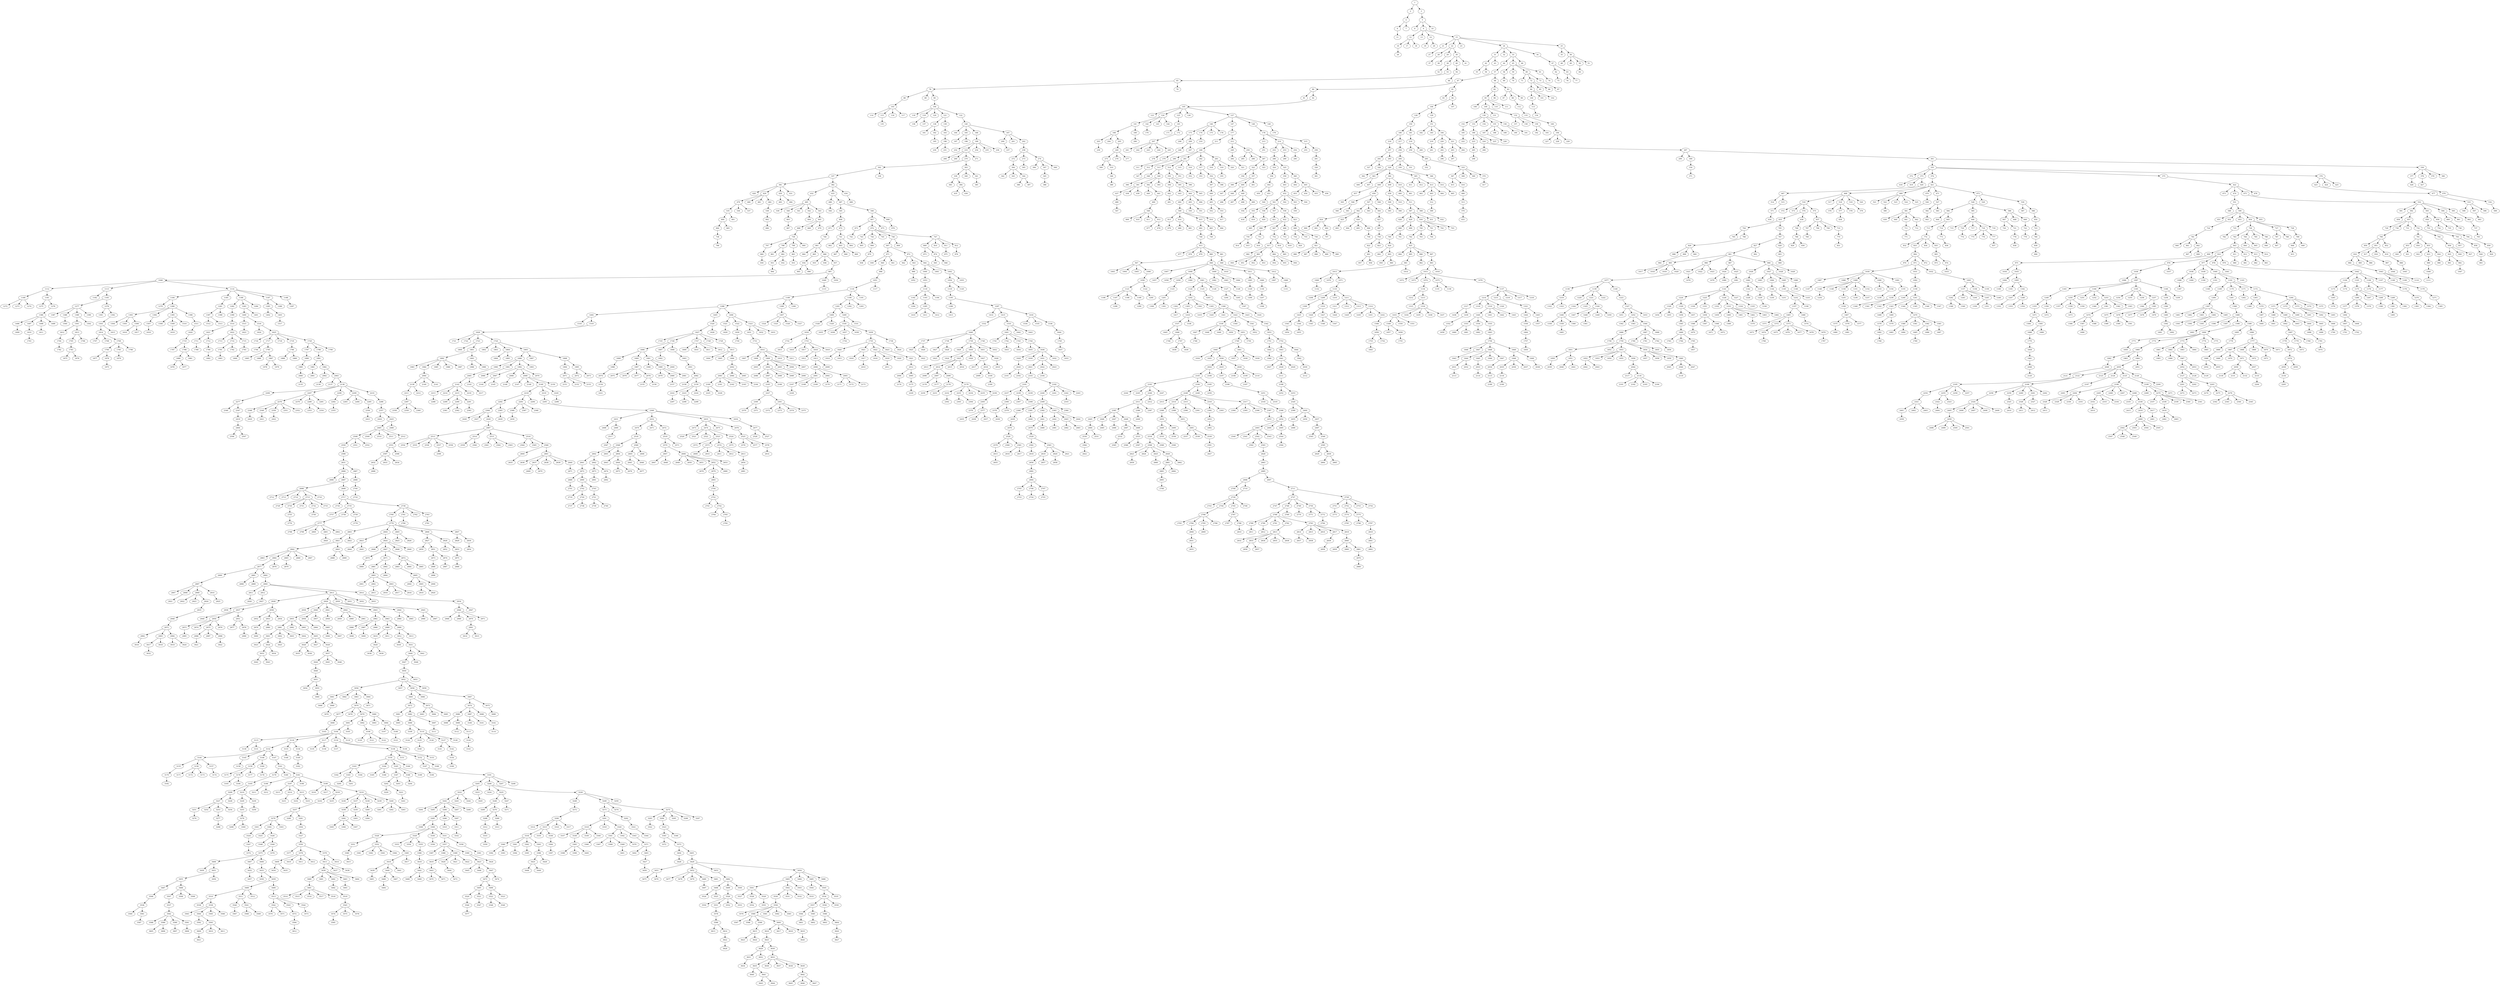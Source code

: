 digraph {140531327917136 [label=" 1 "];
140531399945408 [label=" 2 "];
140531399945464 [label=" 4 "];
140531399945520 [label=" 6 "];
140531399945576 [label=" 11 "];
140531399945520->140531399945576;
140531399945464->140531399945520;
140531399945632 [label=" 7 "];
140531399945464->140531399945632;
140531399945408->140531399945464;
140531327917136->140531399945408;
140531399945688 [label=" 3 "];
140531399945744 [label=" 5 "];
140531399945800 [label=" 8 "];
140531399945744->140531399945800;
140531399945856 [label=" 9 "];
140531399945912 [label=" 12 "];
140531399945968 [label=" 16 "];
140531399946024 [label=" 26 "];
140531399945968->140531399946024;
140531399945912->140531399945968;
140531399946080 [label=" 17 "];
140531399945912->140531399946080;
140531399946136 [label=" 18 "];
140531399945912->140531399946136;
140531399945856->140531399945912;
140531399946192 [label=" 13 "];
140531399945856->140531399946192;
140531400908872 [label=" 14 "];
140531400908928 [label=" 19 "];
140531400908872->140531400908928;
140531400908984 [label=" 20 "];
140531400908872->140531400908984;
140531399945856->140531400908872;
140531400909040 [label=" 15 "];
140531400909096 [label=" 21 "];
140531400909152 [label=" 27 "];
140531400909096->140531400909152;
140531400909040->140531400909096;
140531400909208 [label=" 22 "];
140531400909264 [label=" 28 "];
140531400909320 [label=" 37 "];
140531400909264->140531400909320;
140531400909208->140531400909264;
140531400909376 [label=" 29 "];
140531400909432 [label=" 38 "];
140531400909376->140531400909432;
140531400909208->140531400909376;
140531400909488 [label=" 30 "];
140531400909544 [label=" 39 "];
140531400909600 [label=" 52 "];
140531400909544->140531400909600;
140531400909656 [label=" 53 "];
140531400909712 [label=" 65 "];
140531400909768 [label=" 78 "];
140531400909824 [label=" 88 "];
140531400909880 [label=" 103 "];
140531400909936 [label=" 114 "];
140531400909880->140531400909936;
140531400909992 [label=" 115 "];
140531400910048 [label=" 135 "];
140531400909992->140531400910048;
140531400909880->140531400909992;
140531400910104 [label=" 116 "];
140531400909880->140531400910104;
140531400910160 [label=" 117 "];
140531400909880->140531400910160;
140531400909824->140531400909880;
140531400909768->140531400909824;
140531400910216 [label=" 89 "];
140531400909768->140531400910216;
140531400910272 [label=" 90 "];
140531400910328 [label=" 104 "];
140531400910384 [label=" 118 "];
140531400910328->140531400910384;
140531400910440 [label=" 119 "];
140531400910496 [label=" 136 "];
140531400910440->140531400910496;
140531400910552 [label=" 137 "];
140531400910440->140531400910552;
140531400910328->140531400910440;
140531400910608 [label=" 120 "];
140531400910328->140531400910608;
140531400910664 [label=" 121 "];
140531400910720 [label=" 138 "];
140531400910776 [label=" 161 "];
140531400910720->140531400910776;
140531400910832 [label=" 162 "];
140531400910888 [label=" 195 "];
140531400910832->140531400910888;
140531400910720->140531400910832;
140531400910664->140531400910720;
140531400910944 [label=" 139 "];
140531400911000 [label=" 163 "];
140531400911056 [label=" 196 "];
140531400911112 [label=" 230 "];
140531400911056->140531400911112;
140531400911168 [label=" 231 "];
140531400911056->140531400911168;
140531400911000->140531400911056;
140531400910944->140531400911000;
140531400910664->140531400910944;
140531400910328->140531400910664;
140531400911224 [label=" 122 "];
140531400911280 [label=" 140 "];
140531400911336 [label=" 164 "];
140531400911280->140531400911336;
140531400911392 [label=" 165 "];
140531400911448 [label=" 197 "];
140531400911392->140531400911448;
140531400911504 [label=" 198 "];
140531400911392->140531400911504;
140531400911280->140531400911392;
140531400911560 [label=" 166 "];
140531400911616 [label=" 199 "];
140531400911672 [label=" 232 "];
140531400911616->140531400911672;
140531400911728 [label=" 233 "];
140531400911784 [label=" 268 "];
140531400911728->140531400911784;
140531400911840 [label=" 269 "];
140531400911728->140531400911840;
140531400911896 [label=" 270 "];
140531400911952 [label=" 302 "];
140531400912008 [label=" 337 "];
140531400912064 [label=" 381 "];
140531400912120 [label=" 428 "];
140531400912064->140531400912120;
140531400912176 [label=" 429 "];
140531400912232 [label=" 479 "];
140531400912288 [label=" 535 "];
140531400912344 [label=" 600 "];
140531400912400 [label=" 664 "];
140531400912456 [label=" 738 "];
140531400912512 [label=" 796 "];
140531400912456->140531400912512;
140531400912400->140531400912456;
140531400912344->140531400912400;
140531400912568 [label=" 665 "];
140531400912344->140531400912568;
140531400912288->140531400912344;
140531400912624 [label=" 601 "];
140531400912288->140531400912624;
140531400912232->140531400912288;
140531400912680 [label=" 536 "];
140531400912232->140531400912680;
140531400912736 [label=" 537 "];
140531400912232->140531400912736;
140531400912176->140531400912232;
140531400912792 [label=" 480 "];
140531400912176->140531400912792;
140531400912848 [label=" 481 "];
140531400912176->140531400912848;
140531401019464 [label=" 482 "];
140531401019520 [label=" 538 "];
140531401019576 [label=" 602 "];
140531401019632 [label=" 666 "];
140531401019576->140531401019632;
140531401019520->140531401019576;
140531401019464->140531401019520;
140531400912176->140531401019464;
140531400912064->140531400912176;
140531401019688 [label=" 430 "];
140531401019744 [label=" 483 "];
140531401019688->140531401019744;
140531401019800 [label=" 484 "];
140531401019688->140531401019800;
140531400912064->140531401019688;
140531401019856 [label=" 431 "];
140531400912064->140531401019856;
140531400912008->140531400912064;
140531401019912 [label=" 382 "];
140531401019968 [label=" 432 "];
140531401020024 [label=" 485 "];
140531401020080 [label=" 539 "];
140531401020024->140531401020080;
140531401020136 [label=" 540 "];
140531401020192 [label=" 603 "];
140531401020248 [label=" 667 "];
140531401020192->140531401020248;
140531401020136->140531401020192;
140531401020024->140531401020136;
140531401020304 [label=" 541 "];
140531401020024->140531401020304;
140531401020360 [label=" 542 "];
140531401020416 [label=" 604 "];
140531401020360->140531401020416;
140531401020024->140531401020360;
140531401020472 [label=" 543 "];
140531401020528 [label=" 605 "];
140531401020584 [label=" 668 "];
140531401020640 [label=" 739 "];
140531401020696 [label=" 797 "];
140531401020752 [label=" 860 "];
140531401020808 [label=" 930 "];
140531401020752->140531401020808;
140531401020696->140531401020752;
140531401020640->140531401020696;
140531401020864 [label=" 798 "];
140531401020920 [label=" 861 "];
140531401020864->140531401020920;
140531401020976 [label=" 862 "];
140531401021032 [label=" 931 "];
140531401021088 [label=" 994 "];
140531401021032->140531401021088;
140531401020976->140531401021032;
140531401021144 [label=" 932 "];
140531401020976->140531401021144;
140531401020864->140531401020976;
140531401020640->140531401020864;
140531401021200 [label=" 799 "];
140531401021256 [label=" 863 "];
140531401021312 [label=" 933 "];
140531401021256->140531401021312;
140531401021200->140531401021256;
140531401020640->140531401021200;
140531401021368 [label=" 800 "];
140531401020640->140531401021368;
140531401020584->140531401020640;
140531401020528->140531401020584;
140531401021424 [label=" 669 "];
140531401020528->140531401021424;
140531401021480 [label=" 670 "];
140531401020528->140531401021480;
140531401020472->140531401020528;
140531401020024->140531401020472;
140531401019968->140531401020024;
140531401019912->140531401019968;
140531401021536 [label=" 433 "];
140531401021592 [label=" 486 "];
140531401021648 [label=" 544 "];
140531401021592->140531401021648;
140531401021536->140531401021592;
140531401021704 [label=" 487 "];
140531401021760 [label=" 545 "];
140531401021816 [label=" 606 "];
140531401021872 [label=" 671 "];
140531401021928 [label=" 740 "];
140531401021984 [label=" 801 "];
140531401022040 [label=" 864 "];
140531401021984->140531401022040;
140531401022096 [label=" 865 "];
140531401022152 [label=" 934 "];
140531401022208 [label=" 995 "];
140531401022152->140531401022208;
140531401022264 [label=" 996 "];
140531401022152->140531401022264;
140531401022096->140531401022152;
140531401021984->140531401022096;
140531401022320 [label=" 866 "];
140531401022376 [label=" 935 "];
140531401022320->140531401022376;
140531401022432 [label=" 936 "];
140531401022320->140531401022432;
140531401022488 [label=" 937 "];
140531401022544 [label=" 997 "];
140531401022600 [label=" 1048 "];
140531401022656 [label=" 1112 "];
140531401022712 [label=" 1180 "];
140531401022768 [label=" 1272 "];
140531401022712->140531401022768;
140531401022824 [label=" 1273 "];
140531401022712->140531401022824;
140531401022880 [label=" 1274 "];
140531401022712->140531401022880;
140531401022656->140531401022712;
140531401022936 [label=" 1181 "];
140531401022992 [label=" 1275 "];
140531401022936->140531401022992;
140531401023048 [label=" 1276 "];
140531401023104 [label=" 1386 "];
140531401023160 [label=" 1496 "];
140531401023216 [label=" 1609 "];
140531401023160->140531401023216;
140531401023104->140531401023160;
140531401023272 [label=" 1497 "];
140531401023328 [label=" 1610 "];
140531401023384 [label=" 1703 "];
140531401023328->140531401023384;
140531401023272->140531401023328;
140531401023104->140531401023272;
140531401023440 [label=" 1498 "];
140531400958024 [label=" 1611 "];
140531401023440->140531400958024;
140531401023104->140531401023440;
140531400958080 [label=" 1499 "];
140531401023104->140531400958080;
140531401023048->140531401023104;
140531401022936->140531401023048;
140531401022656->140531401022936;
140531401022600->140531401022656;
140531400958136 [label=" 1113 "];
140531400958192 [label=" 1182 "];
140531400958136->140531400958192;
140531400958248 [label=" 1183 "];
140531400958304 [label=" 1277 "];
140531400958360 [label=" 1387 "];
140531400958304->140531400958360;
140531400958416 [label=" 1388 "];
140531400958472 [label=" 1500 "];
140531400958416->140531400958472;
140531400958304->140531400958416;
140531400958528 [label=" 1389 "];
140531400958584 [label=" 1501 "];
140531400958640 [label=" 1612 "];
140531400958696 [label=" 1704 "];
140531400958752 [label=" 1782 "];
140531400958696->140531400958752;
140531400958640->140531400958696;
140531400958584->140531400958640;
140531400958808 [label=" 1613 "];
140531400958864 [label=" 1705 "];
140531400958920 [label=" 1783 "];
140531400958976 [label=" 1875 "];
140531400958920->140531400958976;
140531400959032 [label=" 1876 "];
140531400958920->140531400959032;
140531400958864->140531400958920;
140531400958808->140531400958864;
140531400959088 [label=" 1706 "];
140531400958808->140531400959088;
140531400958584->140531400958808;
140531400958528->140531400958584;
140531400959144 [label=" 1502 "];
140531400958528->140531400959144;
140531400958304->140531400958528;
140531400959200 [label=" 1390 "];
140531400958304->140531400959200;
140531400958248->140531400958304;
140531400959256 [label=" 1278 "];
140531400959312 [label=" 1391 "];
140531400959256->140531400959312;
140531400959368 [label=" 1392 "];
140531400959424 [label=" 1503 "];
140531400959480 [label=" 1614 "];
140531400959536 [label=" 1707 "];
140531400959480->140531400959536;
140531400959592 [label=" 1708 "];
140531400959480->140531400959592;
140531400959648 [label=" 1709 "];
140531400959704 [label=" 1784 "];
140531400959760 [label=" 1877 "];
140531400959704->140531400959760;
140531400959816 [label=" 1878 "];
140531400959872 [label=" 1975 "];
140531400959816->140531400959872;
140531400959704->140531400959816;
140531400959648->140531400959704;
140531400959928 [label=" 1785 "];
140531400959984 [label=" 1879 "];
140531400959928->140531400959984;
140531400959648->140531400959928;
140531400960040 [label=" 1786 "];
140531400959648->140531400960040;
140531400959480->140531400959648;
140531400959424->140531400959480;
140531400960096 [label=" 1615 "];
140531400959424->140531400960096;
140531400959368->140531400959424;
140531400959256->140531400959368;
140531400958248->140531400959256;
140531400958136->140531400958248;
140531401022600->140531400958136;
140531400960152 [label=" 1114 "];
140531400960208 [label=" 1184 "];
140531400960264 [label=" 1279 "];
140531400960208->140531400960264;
140531400960320 [label=" 1280 "];
140531400960376 [label=" 1393 "];
140531400960432 [label=" 1504 "];
140531400960376->140531400960432;
140531400960488 [label=" 1505 "];
140531400960376->140531400960488;
140531400960544 [label=" 1506 "];
140531400960600 [label=" 1616 "];
140531400960544->140531400960600;
140531400960656 [label=" 1617 "];
140531400960544->140531400960656;
140531400960376->140531400960544;
140531400960320->140531400960376;
140531400960712 [label=" 1394 "];
140531400960768 [label=" 1507 "];
140531400960824 [label=" 1618 "];
140531400960768->140531400960824;
140531400960712->140531400960768;
140531400960320->140531400960712;
140531400960880 [label=" 1395 "];
140531400960936 [label=" 1508 "];
140531400960880->140531400960936;
140531400960992 [label=" 1509 "];
140531400961048 [label=" 1619 "];
140531400960992->140531400961048;
140531400960880->140531400960992;
140531400961104 [label=" 1510 "];
140531400960880->140531400961104;
140531400960320->140531400960880;
140531400961160 [label=" 1396 "];
140531400961216 [label=" 1511 "];
140531400961272 [label=" 1620 "];
140531400961328 [label=" 1710 "];
140531400961384 [label=" 1787 "];
140531400961328->140531400961384;
140531400961440 [label=" 1788 "];
140531400961496 [label=" 1880 "];
140531400961552 [label=" 1976 "];
140531400961496->140531400961552;
140531400961608 [label=" 1977 "];
140531400961496->140531400961608;
140531400961440->140531400961496;
140531400961664 [label=" 1881 "];
140531400961440->140531400961664;
140531400961328->140531400961440;
140531400961272->140531400961328;
140531400961216->140531400961272;
140531400961160->140531400961216;
140531400960320->140531400961160;
140531400960208->140531400960320;
140531400960152->140531400960208;
140531400961720 [label=" 1185 "];
140531400961776 [label=" 1281 "];
140531400961832 [label=" 1397 "];
140531400961888 [label=" 1512 "];
140531400961832->140531400961888;
140531400961944 [label=" 1513 "];
140531400961832->140531400961944;
140531400961776->140531400961832;
140531400962000 [label=" 1398 "];
140531400961776->140531400962000;
140531400961720->140531400961776;
140531400960152->140531400961720;
140531400937544 [label=" 1186 "];
140531400937600 [label=" 1282 "];
140531400937656 [label=" 1399 "];
140531400937712 [label=" 1514 "];
140531400937768 [label=" 1621 "];
140531400937824 [label=" 1711 "];
140531400937880 [label=" 1789 "];
140531400937824->140531400937880;
140531400937768->140531400937824;
140531400937936 [label=" 1712 "];
140531400937992 [label=" 1790 "];
140531400938048 [label=" 1882 "];
140531400937992->140531400938048;
140531400937936->140531400937992;
140531400937768->140531400937936;
140531400937712->140531400937768;
140531400938104 [label=" 1622 "];
140531400938160 [label=" 1713 "];
140531400938104->140531400938160;
140531400938216 [label=" 1714 "];
140531400938272 [label=" 1791 "];
140531400938328 [label=" 1883 "];
140531400938272->140531400938328;
140531400938216->140531400938272;
140531400938384 [label=" 1792 "];
140531400938216->140531400938384;
140531400938104->140531400938216;
140531400938440 [label=" 1715 "];
140531400938496 [label=" 1793 "];
140531400938552 [label=" 1884 "];
140531400938496->140531400938552;
140531400938440->140531400938496;
140531400938104->140531400938440;
140531400937712->140531400938104;
140531400937656->140531400937712;
140531400937600->140531400937656;
140531400937544->140531400937600;
140531400938608 [label=" 1283 "];
140531400938664 [label=" 1400 "];
140531400938720 [label=" 1515 "];
140531400938776 [label=" 1623 "];
140531400938720->140531400938776;
140531400938664->140531400938720;
140531400938832 [label=" 1516 "];
140531400938888 [label=" 1624 "];
140531400938832->140531400938888;
140531400938944 [label=" 1625 "];
140531400939000 [label=" 1716 "];
140531400938944->140531400939000;
140531400939056 [label=" 1717 "];
140531400939112 [label=" 1794 "];
140531400939056->140531400939112;
140531400939168 [label=" 1795 "];
140531400939224 [label=" 1885 "];
140531400939168->140531400939224;
140531400939280 [label=" 1886 "];
140531400939168->140531400939280;
140531400939336 [label=" 1887 "];
140531400939392 [label=" 1978 "];
140531400939336->140531400939392;
140531400939448 [label=" 1979 "];
140531400939336->140531400939448;
140531400939168->140531400939336;
140531400939056->140531400939168;
140531400938944->140531400939056;
140531400939504 [label=" 1718 "];
140531400938944->140531400939504;
140531400939560 [label=" 1719 "];
140531400939616 [label=" 1796 "];
140531400939672 [label=" 1888 "];
140531400939616->140531400939672;
140531400939728 [label=" 1889 "];
140531400939616->140531400939728;
140531400939560->140531400939616;
140531400938944->140531400939560;
140531400939784 [label=" 1720 "];
140531400939840 [label=" 1797 "];
140531400939896 [label=" 1890 "];
140531400939952 [label=" 1980 "];
140531400940008 [label=" 2060 "];
140531400940064 [label=" 2135 "];
140531400940008->140531400940064;
140531400939952->140531400940008;
140531400939896->140531400939952;
140531400939840->140531400939896;
140531400939784->140531400939840;
140531400940120 [label=" 1798 "];
140531400940176 [label=" 1891 "];
140531400940232 [label=" 1981 "];
140531400940288 [label=" 2061 "];
140531400940232->140531400940288;
140531400940176->140531400940232;
140531400940344 [label=" 1982 "];
140531400940400 [label=" 2062 "];
140531400940456 [label=" 2136 "];
140531400940400->140531400940456;
140531400940344->140531400940400;
140531400940512 [label=" 2063 "];
140531400940568 [label=" 2137 "];
140531400940512->140531400940568;
140531400940624 [label=" 2138 "];
140531400940680 [label=" 2206 "];
140531400940736 [label=" 2277 "];
140531400940792 [label=" 2346 "];
140531400940736->140531400940792;
140531400940848 [label=" 2347 "];
140531400940904 [label=" 2419 "];
140531400940960 [label=" 2464 "];
140531400941016 [label=" 2506 "];
140531400940960->140531400941016;
140531400941072 [label=" 2507 "];
140531400940960->140531400941072;
140531400940904->140531400940960;
140531400940848->140531400940904;
140531400940736->140531400940848;
140531400940680->140531400940736;
140531400940624->140531400940680;
140531400941128 [label=" 2207 "];
140531400941184 [label=" 2278 "];
140531400941240 [label=" 2348 "];
140531400941296 [label=" 2420 "];
140531400941240->140531400941296;
140531400941184->140531400941240;
140531400941352 [label=" 2349 "];
140531400941408 [label=" 2421 "];
140531400941352->140531400941408;
140531400941184->140531400941352;
140531400941464 [label=" 2350 "];
140531400941520 [label=" 2422 "];
140531400941464->140531400941520;
140531400941184->140531400941464;
140531401003080 [label=" 2351 "];
140531400941184->140531401003080;
140531401003136 [label=" 2352 "];
140531400941184->140531401003136;
140531400941128->140531400941184;
140531401003192 [label=" 2279 "];
140531400941128->140531401003192;
140531401003248 [label=" 2280 "];
140531401003304 [label=" 2353 "];
140531401003248->140531401003304;
140531401003360 [label=" 2354 "];
140531401003248->140531401003360;
140531400941128->140531401003248;
140531401003416 [label=" 2281 "];
140531400941128->140531401003416;
140531400940624->140531400941128;
140531401003472 [label=" 2208 "];
140531401003528 [label=" 2282 "];
140531401003584 [label=" 2355 "];
140531401003528->140531401003584;
140531401003472->140531401003528;
140531400940624->140531401003472;
140531401003640 [label=" 2209 "];
140531401003696 [label=" 2283 "];
140531401003640->140531401003696;
140531401003752 [label=" 2284 "];
140531401003640->140531401003752;
140531401003808 [label=" 2285 "];
140531401003864 [label=" 2356 "];
140531401003920 [label=" 2423 "];
140531401003864->140531401003920;
140531401003808->140531401003864;
140531401003640->140531401003808;
140531400940624->140531401003640;
140531401003976 [label=" 2210 "];
140531401004032 [label=" 2286 "];
140531401004088 [label=" 2357 "];
140531401004144 [label=" 2424 "];
140531401004088->140531401004144;
140531401004200 [label=" 2425 "];
140531401004256 [label=" 2465 "];
140531401004312 [label=" 2508 "];
140531401004368 [label=" 2550 "];
140531401004424 [label=" 2596 "];
140531401004480 [label=" 2631 "];
140531401004536 [label=" 2666 "];
140531401004592 [label=" 2686 "];
140531401004536->140531401004592;
140531401004648 [label=" 2687 "];
140531401004704 [label=" 2698 "];
140531401004760 [label=" 2712 "];
140531401004704->140531401004760;
140531401004816 [label=" 2713 "];
140531401004704->140531401004816;
140531401004872 [label=" 2714 "];
140531401004704->140531401004872;
140531401004928 [label=" 2715 "];
140531401004984 [label=" 2729 "];
140531401004928->140531401004984;
140531401005040 [label=" 2730 "];
140531401005096 [label=" 2755 "];
140531401005152 [label=" 2776 "];
140531401005096->140531401005152;
140531401005040->140531401005096;
140531401004928->140531401005040;
140531401005208 [label=" 2731 "];
140531401004928->140531401005208;
140531401005264 [label=" 2732 "];
140531401005320 [label=" 2756 "];
140531401005264->140531401005320;
140531401004928->140531401005264;
140531401005376 [label=" 2733 "];
140531401004928->140531401005376;
140531401004704->140531401004928;
140531401005432 [label=" 2716 "];
140531401004704->140531401005432;
140531401004648->140531401004704;
140531401005488 [label=" 2699 "];
140531401005544 [label=" 2717 "];
140531401005600 [label=" 2734 "];
140531401005544->140531401005600;
140531401005656 [label=" 2735 "];
140531401005712 [label=" 2757 "];
140531401005656->140531401005712;
140531401005768 [label=" 2758 "];
140531401005824 [label=" 2777 "];
140531401005880 [label=" 2798 "];
140531401005824->140531401005880;
140531401005936 [label=" 2799 "];
140531401005824->140531401005936;
140531401005992 [label=" 2800 "];
140531401005824->140531401005992;
140531401006048 [label=" 2801 "];
140531401006104 [label=" 2820 "];
140531401006048->140531401006104;
140531401005824->140531401006048;
140531401006160 [label=" 2802 "];
140531401005824->140531401006160;
140531401005768->140531401005824;
140531401005656->140531401005768;
140531401006216 [label=" 2759 "];
140531401006272 [label=" 2778 "];
140531401006216->140531401006272;
140531401005656->140531401006216;
140531401005544->140531401005656;
140531401006328 [label=" 2736 "];
140531401006384 [label=" 2760 "];
140531401006440 [label=" 2779 "];
140531401006496 [label=" 2803 "];
140531401006552 [label=" 2821 "];
140531401006608 [label=" 2842 "];
140531401006664 [label=" 2863 "];
140531401006608->140531401006664;
140531401006720 [label=" 2864 "];
140531401006776 [label=" 2877 "];
140531401006832 [label=" 2890 "];
140531401006888 [label=" 2897 "];
140531401006944 [label=" 2907 "];
140531401006888->140531401006944;
140531401007000 [label=" 2908 "];
140531401007056 [label=" 2921 "];
140531401007000->140531401007056;
140531401006888->140531401007000;
140531401039944 [label=" 2909 "];
140531401040000 [label=" 2922 "];
140531401039944->140531401040000;
140531401040056 [label=" 2923 "];
140531401039944->140531401040056;
140531401040112 [label=" 2924 "];
140531401040168 [label=" 2935 "];
140531401040224 [label=" 2948 "];
140531401040280 [label=" 2972 "];
140531401040336 [label=" 2992 "];
140531401040392 [label=" 3016 "];
140531401040336->140531401040392;
140531401040280->140531401040336;
140531401040448 [label=" 2993 "];
140531401040504 [label=" 3017 "];
140531401040560 [label=" 3032 "];
140531401040504->140531401040560;
140531401040448->140531401040504;
140531401040616 [label=" 3018 "];
140531401040448->140531401040616;
140531401040280->140531401040448;
140531401040672 [label=" 2994 "];
140531401040728 [label=" 3019 "];
140531401040672->140531401040728;
140531401040784 [label=" 3020 "];
140531401040672->140531401040784;
140531401040280->140531401040672;
140531401040224->140531401040280;
140531401040168->140531401040224;
140531401040112->140531401040168;
140531401039944->140531401040112;
140531401006888->140531401039944;
140531401040840 [label=" 2910 "];
140531401040896 [label=" 2925 "];
140531401040840->140531401040896;
140531401006888->140531401040840;
140531401006832->140531401006888;
140531401006776->140531401006832;
140531401040952 [label=" 2891 "];
140531401041008 [label=" 2898 "];
140531401040952->140531401041008;
140531401041064 [label=" 2899 "];
140531401040952->140531401041064;
140531401006776->140531401040952;
140531401041120 [label=" 2892 "];
140531401041176 [label=" 2900 "];
140531401041232 [label=" 2911 "];
140531401041288 [label=" 2926 "];
140531401041232->140531401041288;
140531401041176->140531401041232;
140531401041344 [label=" 2912 "];
140531401041400 [label=" 2927 "];
140531401041456 [label=" 2936 "];
140531401041400->140531401041456;
140531401041344->140531401041400;
140531401041176->140531401041344;
140531401041512 [label=" 2913 "];
140531401041568 [label=" 2928 "];
140531401041624 [label=" 2937 "];
140531401041680 [label=" 2949 "];
140531401041624->140531401041680;
140531401041736 [label=" 2950 "];
140531401041792 [label=" 2973 "];
140531401041848 [label=" 2995 "];
140531401041792->140531401041848;
140531401041736->140531401041792;
140531401041904 [label=" 2974 "];
140531401041736->140531401041904;
140531401041960 [label=" 2975 "];
140531401042016 [label=" 2996 "];
140531401042072 [label=" 3021 "];
140531401042016->140531401042072;
140531401041960->140531401042016;
140531401042128 [label=" 2997 "];
140531401041960->140531401042128;
140531401042184 [label=" 2998 "];
140531401042240 [label=" 3022 "];
140531401042184->140531401042240;
140531401041960->140531401042184;
140531401041736->140531401041960;
140531401042296 [label=" 2976 "];
140531401041736->140531401042296;
140531401041624->140531401041736;
140531401042352 [label=" 2951 "];
140531401042408 [label=" 2977 "];
140531401042352->140531401042408;
140531401042464 [label=" 2978 "];
140531401042520 [label=" 2999 "];
140531401042464->140531401042520;
140531401042352->140531401042464;
140531401041624->140531401042352;
140531401041568->140531401041624;
140531401042576 [label=" 2938 "];
140531401042632 [label=" 2952 "];
140531401042576->140531401042632;
140531401042688 [label=" 2953 "];
140531401042744 [label=" 2979 "];
140531401042800 [label=" 3000 "];
140531401042744->140531401042800;
140531401042688->140531401042744;
140531401042856 [label=" 2980 "];
140531401042688->140531401042856;
140531401042576->140531401042688;
140531401042912 [label=" 2954 "];
140531401042576->140531401042912;
140531401041568->140531401042576;
140531401041512->140531401041568;
140531401042968 [label=" 2929 "];
140531401043024 [label=" 2939 "];
140531401042968->140531401043024;
140531401043080 [label=" 2940 "];
140531401043136 [label=" 2955 "];
140531401043192 [label=" 2981 "];
140531401043248 [label=" 3001 "];
140531401043304 [label=" 3023 "];
140531401043248->140531401043304;
140531401043360 [label=" 3024 "];
140531401043416 [label=" 3033 "];
140531401043472 [label=" 3042 "];
140531401043416->140531401043472;
140531401043528 [label=" 3043 "];
140531401043416->140531401043528;
140531401043360->140531401043416;
140531401043584 [label=" 3034 "];
140531401043360->140531401043584;
140531401043248->140531401043360;
140531401043192->140531401043248;
140531401043640 [label=" 3002 "];
140531401043696 [label=" 3025 "];
140531401043640->140531401043696;
140531401043192->140531401043640;
140531401043752 [label=" 3003 "];
140531401043192->140531401043752;
140531401043808 [label=" 3004 "];
140531401043192->140531401043808;
140531401043136->140531401043192;
140531401043864 [label=" 2982 "];
140531401043136->140531401043864;
140531401043920 [label=" 2983 "];
140531400990792 [label=" 3005 "];
140531400990848 [label=" 3026 "];
140531400990904 [label=" 3035 "];
140531400990848->140531400990904;
140531400990960 [label=" 3036 "];
140531400990848->140531400990960;
140531400990792->140531400990848;
140531400991016 [label=" 3027 "];
140531400990792->140531400991016;
140531400991072 [label=" 3028 "];
140531400991128 [label=" 3037 "];
140531400991184 [label=" 3044 "];
140531400991240 [label=" 3049 "];
140531400991296 [label=" 3051 "];
140531400991352 [label=" 3054 "];
140531400991296->140531400991352;
140531400991408 [label=" 3055 "];
140531400991464 [label=" 3060 "];
140531400991408->140531400991464;
140531400991296->140531400991408;
140531400991240->140531400991296;
140531400991184->140531400991240;
140531400991128->140531400991184;
140531400991520 [label=" 3045 "];
140531400991128->140531400991520;
140531400991576 [label=" 3046 "];
140531400991128->140531400991576;
140531400991072->140531400991128;
140531400990792->140531400991072;
140531401043920->140531400990792;
140531401043136->140531401043920;
140531401043080->140531401043136;
140531400991632 [label=" 2956 "];
140531400991688 [label=" 2984 "];
140531400991632->140531400991688;
140531401043080->140531400991632;
140531400991744 [label=" 2957 "];
140531400991800 [label=" 2985 "];
140531400991856 [label=" 3006 "];
140531400991800->140531400991856;
140531400991912 [label=" 3007 "];
140531400991800->140531400991912;
140531400991744->140531400991800;
140531401043080->140531400991744;
140531401042968->140531401043080;
140531400991968 [label=" 2941 "];
140531400992024 [label=" 2958 "];
140531400991968->140531400992024;
140531401042968->140531400991968;
140531400992080 [label=" 2942 "];
140531400992136 [label=" 2959 "];
140531400992080->140531400992136;
140531400992192 [label=" 2960 "];
140531400992080->140531400992192;
140531400992248 [label=" 2961 "];
140531400992080->140531400992248;
140531401042968->140531400992080;
140531400992304 [label=" 2943 "];
140531400992360 [label=" 2962 "];
140531400992416 [label=" 2986 "];
140531400992472 [label=" 3008 "];
140531400992416->140531400992472;
140531400992360->140531400992416;
140531400992528 [label=" 2987 "];
140531400992584 [label=" 3009 "];
140531400992528->140531400992584;
140531400992360->140531400992528;
140531400992640 [label=" 2988 "];
140531400992360->140531400992640;
140531400992304->140531400992360;
140531400992696 [label=" 2963 "];
140531400992752 [label=" 2989 "];
140531400992808 [label=" 3010 "];
140531400992864 [label=" 3029 "];
140531400992920 [label=" 3038 "];
140531400992864->140531400992920;
140531400992976 [label=" 3039 "];
140531400992864->140531400992976;
140531400992808->140531400992864;
140531400992752->140531400992808;
140531400993032 [label=" 3011 "];
140531400992752->140531400993032;
140531400992696->140531400992752;
140531400993088 [label=" 2990 "];
140531400993144 [label=" 3012 "];
140531400993200 [label=" 3030 "];
140531400993144->140531400993200;
140531400993256 [label=" 3031 "];
140531400993312 [label=" 3040 "];
140531400993368 [label=" 3047 "];
140531400993424 [label=" 3050 "];
140531400993480 [label=" 3052 "];
140531400993536 [label=" 3056 "];
140531400993592 [label=" 3061 "];
140531400993648 [label=" 3068 "];
140531400993592->140531400993648;
140531400993704 [label=" 3069 "];
140531400993760 [label=" 3076 "];
140531400993704->140531400993760;
140531400993592->140531400993704;
140531400993536->140531400993592;
140531400993816 [label=" 3062 "];
140531400993536->140531400993816;
140531400993872 [label=" 3063 "];
140531400993928 [label=" 3070 "];
140531400993984 [label=" 3077 "];
140531400994040 [label=" 3090 "];
140531400994096 [label=" 3103 "];
140531400994040->140531400994096;
140531400993984->140531400994040;
140531400993928->140531400993984;
140531400994152 [label=" 3078 "];
140531400993928->140531400994152;
140531400994208 [label=" 3079 "];
140531400994264 [label=" 3091 "];
140531400994320 [label=" 3104 "];
140531400994376 [label=" 3115 "];
140531400994432 [label=" 3130 "];
140531400994376->140531400994432;
140531400994488 [label=" 3131 "];
140531400994376->140531400994488;
140531400994320->140531400994376;
140531400994544 [label=" 3116 "];
140531400994600 [label=" 3132 "];
140531400994656 [label=" 3144 "];
140531400994712 [label=" 3155 "];
140531400994768 [label=" 3170 "];
140531401121864 [label=" 3192 "];
140531400994768->140531401121864;
140531400994712->140531400994768;
140531400994656->140531400994712;
140531401121920 [label=" 3156 "];
140531401121976 [label=" 3171 "];
140531401121920->140531401121976;
140531401122032 [label=" 3172 "];
140531401121920->140531401122032;
140531401122088 [label=" 3173 "];
140531401121920->140531401122088;
140531400994656->140531401121920;
140531401122144 [label=" 3157 "];
140531401122200 [label=" 3174 "];
140531401122144->140531401122200;
140531400994656->140531401122144;
140531400994600->140531400994656;
140531401122256 [label=" 3145 "];
140531401122312 [label=" 3158 "];
140531401122256->140531401122312;
140531400994600->140531401122256;
140531401122368 [label=" 3146 "];
140531401122424 [label=" 3159 "];
140531401122480 [label=" 3175 "];
140531401122424->140531401122480;
140531401122536 [label=" 3176 "];
140531401122592 [label=" 3193 "];
140531401122536->140531401122592;
140531401122648 [label=" 3194 "];
140531401122536->140531401122648;
140531401122424->140531401122536;
140531401122704 [label=" 3177 "];
140531401122424->140531401122704;
140531401122368->140531401122424;
140531401122760 [label=" 3160 "];
140531401122816 [label=" 3178 "];
140531401122760->140531401122816;
140531401122368->140531401122760;
140531400994600->140531401122368;
140531401122872 [label=" 3147 "];
140531401122928 [label=" 3161 "];
140531401122984 [label=" 3179 "];
140531401123040 [label=" 3195 "];
140531401123096 [label=" 3209 "];
140531401123152 [label=" 3227 "];
140531401123208 [label=" 3251 "];
140531401123264 [label=" 3276 "];
140531401123208->140531401123264;
140531401123152->140531401123208;
140531401123320 [label=" 3252 "];
140531401123152->140531401123320;
140531401123376 [label=" 3253 "];
140531401123432 [label=" 3277 "];
140531401123488 [label=" 3298 "];
140531401123432->140531401123488;
140531401123376->140531401123432;
140531401123152->140531401123376;
140531401123544 [label=" 3254 "];
140531401123152->140531401123544;
140531401123096->140531401123152;
140531401123600 [label=" 3228 "];
140531401123096->140531401123600;
140531401123040->140531401123096;
140531401123656 [label=" 3210 "];
140531401123712 [label=" 3229 "];
140531401123768 [label=" 3255 "];
140531401123824 [label=" 3278 "];
140531401123880 [label=" 3299 "];
140531401123824->140531401123880;
140531401123936 [label=" 3300 "];
140531401123824->140531401123936;
140531401123768->140531401123824;
140531401123712->140531401123768;
140531401123656->140531401123712;
140531401123992 [label=" 3230 "];
140531401124048 [label=" 3256 "];
140531401123992->140531401124048;
140531401123656->140531401123992;
140531401123040->140531401123656;
140531401122984->140531401123040;
140531401122928->140531401122984;
140531401124104 [label=" 3180 "];
140531401122928->140531401124104;
140531401124160 [label=" 3181 "];
140531401124216 [label=" 3196 "];
140531401124272 [label=" 3211 "];
140531401124216->140531401124272;
140531401124328 [label=" 3212 "];
140531401124216->140531401124328;
140531401124160->140531401124216;
140531401124384 [label=" 3197 "];
140531401124440 [label=" 3213 "];
140531401124384->140531401124440;
140531401124496 [label=" 3214 "];
140531401124552 [label=" 3231 "];
140531401124496->140531401124552;
140531401124384->140531401124496;
140531401124608 [label=" 3215 "];
140531401124664 [label=" 3232 "];
140531401124608->140531401124664;
140531401124720 [label=" 3233 "];
140531401124608->140531401124720;
140531401124384->140531401124608;
140531401124160->140531401124384;
140531401124776 [label=" 3198 "];
140531401124160->140531401124776;
140531401124832 [label=" 3199 "];
140531401124888 [label=" 3216 "];
140531401124832->140531401124888;
140531401124944 [label=" 3217 "];
140531401124832->140531401124944;
140531401125000 [label=" 3218 "];
140531401125056 [label=" 3234 "];
140531401125112 [label=" 3257 "];
140531401125168 [label=" 3279 "];
140531401125224 [label=" 3301 "];
140531401125280 [label=" 3324 "];
140531401125336 [label=" 3347 "];
140531401125392 [label=" 3374 "];
140531401125336->140531401125392;
140531401125280->140531401125336;
140531401125224->140531401125280;
140531401125168->140531401125224;
140531401125448 [label=" 3302 "];
140531401125504 [label=" 3325 "];
140531401125448->140531401125504;
140531401125560 [label=" 3326 "];
140531401125616 [label=" 3348 "];
140531401125560->140531401125616;
140531401125672 [label=" 3349 "];
140531401125728 [label=" 3375 "];
140531401125784 [label=" 3406 "];
140531401125840 [label=" 3430 "];
140531401125784->140531401125840;
140531400933448 [label=" 3431 "];
140531400933504 [label=" 3455 "];
140531400933560 [label=" 3487 "];
140531400933616 [label=" 3506 "];
140531400933672 [label=" 3536 "];
140531400933728 [label=" 3560 "];
140531400933672->140531400933728;
140531400933784 [label=" 3561 "];
140531400933840 [label=" 3587 "];
140531400933784->140531400933840;
140531400933672->140531400933784;
140531400933616->140531400933672;
140531400933560->140531400933616;
140531400933504->140531400933560;
140531400933896 [label=" 3488 "];
140531400933952 [label=" 3507 "];
140531400934008 [label=" 3537 "];
140531400934064 [label=" 3562 "];
140531400934120 [label=" 3588 "];
140531400934064->140531400934120;
140531400934176 [label=" 3589 "];
140531400934232 [label=" 3605 "];
140531400934176->140531400934232;
140531400934288 [label=" 3606 "];
140531400934176->140531400934288;
140531400934064->140531400934176;
140531400934344 [label=" 3590 "];
140531400934400 [label=" 3607 "];
140531400934344->140531400934400;
140531400934064->140531400934344;
140531400934456 [label=" 3591 "];
140531400934512 [label=" 3608 "];
140531400934456->140531400934512;
140531400934064->140531400934456;
140531400934008->140531400934064;
140531400933952->140531400934008;
140531400933896->140531400933952;
140531400934568 [label=" 3508 "];
140531400933896->140531400934568;
140531400934624 [label=" 3509 "];
140531400933896->140531400934624;
140531400933504->140531400933896;
140531400933448->140531400933504;
140531400934680 [label=" 3456 "];
140531400933448->140531400934680;
140531401125784->140531400933448;
140531401125728->140531401125784;
140531400934736 [label=" 3407 "];
140531400934792 [label=" 3432 "];
140531400934848 [label=" 3457 "];
140531400934792->140531400934848;
140531400934736->140531400934792;
140531401125728->140531400934736;
140531400934904 [label=" 3408 "];
140531400934960 [label=" 3433 "];
140531400935016 [label=" 3458 "];
140531400934960->140531400935016;
140531400935072 [label=" 3459 "];
140531400935128 [label=" 3489 "];
140531400935184 [label=" 3510 "];
140531400935240 [label=" 3538 "];
140531400935184->140531400935240;
140531400935296 [label=" 3539 "];
140531400935352 [label=" 3563 "];
140531400935296->140531400935352;
140531400935408 [label=" 3564 "];
140531400935464 [label=" 3592 "];
140531400935408->140531400935464;
140531400935520 [label=" 3593 "];
140531400935576 [label=" 3609 "];
140531400935632 [label=" 3621 "];
140531400935576->140531400935632;
140531400935520->140531400935576;
140531400935688 [label=" 3610 "];
140531400935520->140531400935688;
140531400935744 [label=" 3611 "];
140531400935520->140531400935744;
140531400935408->140531400935520;
140531400935296->140531400935408;
140531400935800 [label=" 3565 "];
140531400935296->140531400935800;
140531400935856 [label=" 3566 "];
140531400935296->140531400935856;
140531400935184->140531400935296;
140531400935128->140531400935184;
140531400935912 [label=" 3511 "];
140531400935968 [label=" 3540 "];
140531400936024 [label=" 3567 "];
140531400935968->140531400936024;
140531400935912->140531400935968;
140531400936080 [label=" 3541 "];
140531400936136 [label=" 3568 "];
140531400936080->140531400936136;
140531400936192 [label=" 3569 "];
140531400936080->140531400936192;
140531400935912->140531400936080;
140531400935128->140531400935912;
140531400936248 [label=" 3512 "];
140531400935128->140531400936248;
140531400935072->140531400935128;
140531400936304 [label=" 3490 "];
140531400936360 [label=" 3513 "];
140531400936416 [label=" 3542 "];
140531400936472 [label=" 3570 "];
140531400936416->140531400936472;
140531400936528 [label=" 3571 "];
140531400936416->140531400936528;
140531400936360->140531400936416;
140531400936584 [label=" 3543 "];
140531400936640 [label=" 3572 "];
140531400936696 [label=" 3594 "];
140531400936752 [label=" 3612 "];
140531400936696->140531400936752;
140531400936640->140531400936696;
140531400936584->140531400936640;
140531400936360->140531400936584;
140531400936808 [label=" 3544 "];
140531400936864 [label=" 3573 "];
140531400936808->140531400936864;
140531400936360->140531400936808;
140531400936304->140531400936360;
140531400935072->140531400936304;
140531400934960->140531400935072;
140531400934904->140531400934960;
140531401125728->140531400934904;
140531401125672->140531401125728;
140531400936920 [label=" 3376 "];
140531401125672->140531400936920;
140531401125560->140531401125672;
140531401125448->140531401125560;
140531401125168->140531401125448;
140531400936976 [label=" 3303 "];
140531401125168->140531400936976;
140531401125112->140531401125168;
140531400937032 [label=" 3280 "];
140531401125112->140531400937032;
140531400937088 [label=" 3281 "];
140531400937144 [label=" 3304 "];
140531400937200 [label=" 3327 "];
140531400937256 [label=" 3350 "];
140531400937312 [label=" 3377 "];
140531400937256->140531400937312;
140531400937368 [label=" 3378 "];
140531400937424 [label=" 3409 "];
140531400982600 [label=" 3434 "];
140531400937424->140531400982600;
140531400982656 [label=" 3435 "];
140531400937424->140531400982656;
140531400937368->140531400937424;
140531400982712 [label=" 3410 "];
140531400937368->140531400982712;
140531400982768 [label=" 3411 "];
140531400937368->140531400982768;
140531400982824 [label=" 3412 "];
140531400937368->140531400982824;
140531400937256->140531400937368;
140531400982880 [label=" 3379 "];
140531400982936 [label=" 3413 "];
140531400982992 [label=" 3436 "];
140531400983048 [label=" 3460 "];
140531400983104 [label=" 3491 "];
140531400983160 [label=" 3514 "];
140531400983104->140531400983160;
140531400983216 [label=" 3515 "];
140531400983104->140531400983216;
140531400983272 [label=" 3516 "];
140531400983104->140531400983272;
140531400983328 [label=" 3517 "];
140531400983104->140531400983328;
140531400983384 [label=" 3518 "];
140531400983104->140531400983384;
140531400983048->140531400983104;
140531400982992->140531400983048;
140531400983440 [label=" 3461 "];
140531400982992->140531400983440;
140531400983496 [label=" 3462 "];
140531400983552 [label=" 3492 "];
140531400983608 [label=" 3519 "];
140531400983664 [label=" 3545 "];
140531400983720 [label=" 3574 "];
140531400983776 [label=" 3595 "];
140531400983720->140531400983776;
140531400983664->140531400983720;
140531400983832 [label=" 3575 "];
140531400983664->140531400983832;
140531400983888 [label=" 3576 "];
140531400983664->140531400983888;
140531400983608->140531400983664;
140531400983552->140531400983608;
140531400983496->140531400983552;
140531400982992->140531400983496;
140531400983944 [label=" 3463 "];
140531400984000 [label=" 3493 "];
140531400983944->140531400984000;
140531400982992->140531400983944;
140531400984056 [label=" 3464 "];
140531400982992->140531400984056;
140531400982936->140531400982992;
140531400984112 [label=" 3437 "];
140531400982936->140531400984112;
140531400984168 [label=" 3438 "];
140531400982936->140531400984168;
140531400982880->140531400982936;
140531400984224 [label=" 3414 "];
140531400982880->140531400984224;
140531400937256->140531400982880;
140531400937200->140531400937256;
140531400937144->140531400937200;
140531400937088->140531400937144;
140531401125112->140531400937088;
140531401125056->140531401125112;
140531401125000->140531401125056;
140531400984280 [label=" 3235 "];
140531401125000->140531400984280;
140531401124832->140531401125000;
140531400984336 [label=" 3219 "];
140531400984392 [label=" 3236 "];
140531400984336->140531400984392;
140531400984448 [label=" 3237 "];
140531400984504 [label=" 3258 "];
140531400984560 [label=" 3282 "];
140531400984616 [label=" 3305 "];
140531400984560->140531400984616;
140531400984672 [label=" 3306 "];
140531400984560->140531400984672;
140531400984728 [label=" 3307 "];
140531400984560->140531400984728;
140531400984504->140531400984560;
140531400984448->140531400984504;
140531400984784 [label=" 3259 "];
140531400984840 [label=" 3283 "];
140531400984784->140531400984840;
140531400984448->140531400984784;
140531400984336->140531400984448;
140531400984896 [label=" 3238 "];
140531400984952 [label=" 3260 "];
140531400985008 [label=" 3284 "];
140531400984952->140531400985008;
140531400984896->140531400984952;
140531400984336->140531400984896;
140531400985064 [label=" 3239 "];
140531400984336->140531400985064;
140531400985120 [label=" 3240 "];
140531400985176 [label=" 3261 "];
140531400985120->140531400985176;
140531400985232 [label=" 3262 "];
140531400985120->140531400985232;
140531400985288 [label=" 3263 "];
140531400985120->140531400985288;
140531400984336->140531400985120;
140531401124832->140531400984336;
140531401124160->140531401124832;
140531401122928->140531401124160;
140531401122872->140531401122928;
140531400994600->140531401122872;
140531400994544->140531400994600;
140531400985344 [label=" 3133 "];
140531400985400 [label=" 3148 "];
140531400985344->140531400985400;
140531400994544->140531400985344;
140531400985456 [label=" 3134 "];
140531400985512 [label=" 3149 "];
140531400985568 [label=" 3162 "];
140531400985512->140531400985568;
140531400985456->140531400985512;
140531400994544->140531400985456;
140531400994320->140531400994544;
140531400985624 [label=" 3117 "];
140531400985680 [label=" 3135 "];
140531400985624->140531400985680;
140531400985736 [label=" 3136 "];
140531400985624->140531400985736;
140531400994320->140531400985624;
140531400985792 [label=" 3118 "];
140531400985848 [label=" 3137 "];
140531400985792->140531400985848;
140531400985904 [label=" 3138 "];
140531400985960 [label=" 3150 "];
140531400986016 [label=" 3163 "];
140531400986072 [label=" 3182 "];
140531400986016->140531400986072;
140531400986128 [label=" 3183 "];
140531400986184 [label=" 3200 "];
140531400986128->140531400986184;
140531400986240 [label=" 3201 "];
140531400986128->140531400986240;
140531400986016->140531400986128;
140531400986296 [label=" 3184 "];
140531400986016->140531400986296;
140531400985960->140531400986016;
140531400986352 [label=" 3164 "];
140531400986408 [label=" 3185 "];
140531400986352->140531400986408;
140531400986464 [label=" 3186 "];
140531400986352->140531400986464;
140531400985960->140531400986352;
140531400986520 [label=" 3165 "];
140531400986576 [label=" 3187 "];
140531401125960 [label=" 3202 "];
140531401126016 [label=" 3220 "];
140531401125960->140531401126016;
140531401126072 [label=" 3221 "];
140531401126128 [label=" 3241 "];
140531401126072->140531401126128;
140531401125960->140531401126072;
140531400986576->140531401125960;
140531401126184 [label=" 3203 "];
140531400986576->140531401126184;
140531400986520->140531400986576;
140531401126240 [label=" 3188 "];
140531401126296 [label=" 3204 "];
140531401126240->140531401126296;
140531400986520->140531401126240;
140531401126352 [label=" 3189 "];
140531400986520->140531401126352;
140531400985960->140531400986520;
140531401126408 [label=" 3166 "];
140531400985960->140531401126408;
140531400985904->140531400985960;
140531401126464 [label=" 3151 "];
140531400985904->140531401126464;
140531401126520 [label=" 3152 "];
140531401126576 [label=" 3167 "];
140531401126632 [label=" 3190 "];
140531401126576->140531401126632;
140531401126688 [label=" 3191 "];
140531401126744 [label=" 3205 "];
140531401126800 [label=" 3222 "];
140531401126856 [label=" 3242 "];
140531401126912 [label=" 3264 "];
140531401126856->140531401126912;
140531401126968 [label=" 3265 "];
140531401126856->140531401126968;
140531401127024 [label=" 3266 "];
140531401127080 [label=" 3285 "];
140531401127136 [label=" 3308 "];
140531401127080->140531401127136;
140531401127192 [label=" 3309 "];
140531401127248 [label=" 3328 "];
140531401127304 [label=" 3351 "];
140531401127360 [label=" 3380 "];
140531401127416 [label=" 3415 "];
140531401127360->140531401127416;
140531401127304->140531401127360;
140531401127248->140531401127304;
140531401127472 [label=" 3352 "];
140531401127528 [label=" 3381 "];
140531401127472->140531401127528;
140531401127584 [label=" 3382 "];
140531401127472->140531401127584;
140531401127640 [label=" 3383 "];
140531401127472->140531401127640;
140531401127696 [label=" 3384 "];
140531401127472->140531401127696;
140531401127248->140531401127472;
140531401127192->140531401127248;
140531401127752 [label=" 3329 "];
140531401127808 [label=" 3353 "];
140531401127864 [label=" 3385 "];
140531401127920 [label=" 3416 "];
140531401127976 [label=" 3439 "];
140531401128032 [label=" 3465 "];
140531401127976->140531401128032;
140531401127920->140531401127976;
140531401128088 [label=" 3440 "];
140531401128144 [label=" 3466 "];
140531401128200 [label=" 3494 "];
140531401128144->140531401128200;
140531401128088->140531401128144;
140531401128256 [label=" 3467 "];
140531401128088->140531401128256;
140531401127920->140531401128088;
140531401128312 [label=" 3441 "];
140531401127920->140531401128312;
140531401127864->140531401127920;
140531401128368 [label=" 3417 "];
140531401127864->140531401128368;
140531401127808->140531401127864;
140531401127752->140531401127808;
140531401128424 [label=" 3354 "];
140531401127752->140531401128424;
140531401128480 [label=" 3355 "];
140531401128536 [label=" 3386 "];
140531401128592 [label=" 3418 "];
140531401128648 [label=" 3442 "];
140531401128704 [label=" 3468 "];
140531401128648->140531401128704;
140531401128760 [label=" 3469 "];
140531401128648->140531401128760;
140531401128592->140531401128648;
140531401128536->140531401128592;
140531401128480->140531401128536;
140531401127752->140531401128480;
140531401127192->140531401127752;
140531401128816 [label=" 3330 "];
140531401128872 [label=" 3356 "];
140531401128816->140531401128872;
140531401127192->140531401128816;
140531401128928 [label=" 3331 "];
140531401128984 [label=" 3357 "];
140531401129040 [label=" 3387 "];
140531401128984->140531401129040;
140531401129096 [label=" 3388 "];
140531401128984->140531401129096;
140531401129152 [label=" 3389 "];
140531401129208 [label=" 3419 "];
140531401129264 [label=" 3443 "];
140531401129320 [label=" 3470 "];
140531401129264->140531401129320;
140531401129376 [label=" 3471 "];
140531401129264->140531401129376;
140531401129208->140531401129264;
140531401129152->140531401129208;
140531401129432 [label=" 3420 "];
140531401129488 [label=" 3444 "];
140531401129544 [label=" 3472 "];
140531401129488->140531401129544;
140531401129432->140531401129488;
140531401129152->140531401129432;
140531401129600 [label=" 3421 "];
140531401129152->140531401129600;
140531401129656 [label=" 3422 "];
140531401129152->140531401129656;
140531401128984->140531401129152;
140531401129712 [label=" 3390 "];
140531401129768 [label=" 3423 "];
140531401129824 [label=" 3445 "];
140531401129768->140531401129824;
140531401129880 [label=" 3446 "];
140531401129768->140531401129880;
140531401129936 [label=" 3447 "];
140531400962120 [label=" 3473 "];
140531400962176 [label=" 3495 "];
140531400962232 [label=" 3520 "];
140531400962288 [label=" 3546 "];
140531400962344 [label=" 3577 "];
140531400962288->140531400962344;
140531400962232->140531400962288;
140531400962176->140531400962232;
140531400962400 [label=" 3521 "];
140531400962456 [label=" 3547 "];
140531400962400->140531400962456;
140531400962176->140531400962400;
140531400962120->140531400962176;
140531400962512 [label=" 3496 "];
140531400962568 [label=" 3522 "];
140531400962624 [label=" 3548 "];
140531400962568->140531400962624;
140531400962680 [label=" 3549 "];
140531400962568->140531400962680;
140531400962512->140531400962568;
140531400962736 [label=" 3523 "];
140531400962512->140531400962736;
140531400962120->140531400962512;
140531401129936->140531400962120;
140531400962792 [label=" 3474 "];
140531401129936->140531400962792;
140531401129768->140531401129936;
140531401129712->140531401129768;
140531400962848 [label=" 3424 "];
140531401129712->140531400962848;
140531401128984->140531401129712;
140531401128928->140531401128984;
140531400962904 [label=" 3358 "];
140531400962960 [label=" 3391 "];
140531400962904->140531400962960;
140531401128928->140531400962904;
140531401127192->140531401128928;
140531401127080->140531401127192;
140531401127024->140531401127080;
140531400963016 [label=" 3286 "];
140531400963072 [label=" 3310 "];
140531400963016->140531400963072;
140531401127024->140531400963016;
140531400963128 [label=" 3287 "];
140531400963184 [label=" 3311 "];
140531400963240 [label=" 3332 "];
140531400963184->140531400963240;
140531400963128->140531400963184;
140531401127024->140531400963128;
140531401126856->140531401127024;
140531400963296 [label=" 3267 "];
140531401126856->140531400963296;
140531400963352 [label=" 3268 "];
140531401126856->140531400963352;
140531401126800->140531401126856;
140531400963408 [label=" 3243 "];
140531401126800->140531400963408;
140531400963464 [label=" 3244 "];
140531401126800->140531400963464;
140531401126744->140531401126800;
140531400963520 [label=" 3223 "];
140531400963576 [label=" 3245 "];
140531400963520->140531400963576;
140531401126744->140531400963520;
140531401126688->140531401126744;
140531400963632 [label=" 3206 "];
140531400963688 [label=" 3224 "];
140531400963632->140531400963688;
140531400963744 [label=" 3225 "];
140531400963800 [label=" 3246 "];
140531400963856 [label=" 3269 "];
140531400963800->140531400963856;
140531400963912 [label=" 3270 "];
140531400963968 [label=" 3288 "];
140531400964024 [label=" 3312 "];
140531400964080 [label=" 3333 "];
140531400964136 [label=" 3359 "];
140531400964080->140531400964136;
140531400964024->140531400964080;
140531400963968->140531400964024;
140531400963912->140531400963968;
140531400964192 [label=" 3289 "];
140531400964248 [label=" 3313 "];
140531400964192->140531400964248;
140531400963912->140531400964192;
140531400963800->140531400963912;
140531400963744->140531400963800;
140531400964304 [label=" 3247 "];
140531400964360 [label=" 3271 "];
140531400964304->140531400964360;
140531400963744->140531400964304;
140531400963632->140531400963744;
140531400964416 [label=" 3226 "];
140531400964472 [label=" 3248 "];
140531400964528 [label=" 3272 "];
140531400964584 [label=" 3290 "];
140531400964640 [label=" 3314 "];
140531400964584->140531400964640;
140531400964696 [label=" 3315 "];
140531400964752 [label=" 3334 "];
140531400964808 [label=" 3360 "];
140531400964864 [label=" 3392 "];
140531400964808->140531400964864;
140531400964920 [label=" 3393 "];
140531400964808->140531400964920;
140531400964752->140531400964808;
140531400964976 [label=" 3361 "];
140531400965032 [label=" 3394 "];
140531400964976->140531400965032;
140531400964752->140531400964976;
140531400965088 [label=" 3362 "];
140531400965144 [label=" 3395 "];
140531400965088->140531400965144;
140531400964752->140531400965088;
140531400965200 [label=" 3363 "];
140531400965256 [label=" 3396 "];
140531400965312 [label=" 3425 "];
140531400965368 [label=" 3448 "];
140531400965312->140531400965368;
140531400965424 [label=" 3449 "];
140531400965312->140531400965424;
140531400965256->140531400965312;
140531400965480 [label=" 3426 "];
140531400965256->140531400965480;
140531400965200->140531400965256;
140531400964752->140531400965200;
140531400964696->140531400964752;
140531400965536 [label=" 3335 "];
140531400964696->140531400965536;
140531400965592 [label=" 3336 "];
140531400965648 [label=" 3364 "];
140531400965704 [label=" 3397 "];
140531400965648->140531400965704;
140531400965592->140531400965648;
140531400964696->140531400965592;
140531400964584->140531400964696;
140531400965760 [label=" 3316 "];
140531400964584->140531400965760;
140531400965816 [label=" 3317 "];
140531400964584->140531400965816;
140531400964528->140531400964584;
140531400964472->140531400964528;
140531400964416->140531400964472;
140531400965872 [label=" 3249 "];
140531400965928 [label=" 3273 "];
140531400965984 [label=" 3291 "];
140531400966040 [label=" 3318 "];
140531400966096 [label=" 3337 "];
140531400966040->140531400966096;
140531400978504 [label=" 3338 "];
140531400978560 [label=" 3365 "];
140531400978616 [label=" 3398 "];
140531400978560->140531400978616;
140531400978672 [label=" 3399 "];
140531400978560->140531400978672;
140531400978728 [label=" 3400 "];
140531400978560->140531400978728;
140531400978504->140531400978560;
140531400966040->140531400978504;
140531400978784 [label=" 3339 "];
140531400966040->140531400978784;
140531400978840 [label=" 3340 "];
140531400978896 [label=" 3366 "];
140531400978840->140531400978896;
140531400966040->140531400978840;
140531400965984->140531400966040;
140531400978952 [label=" 3319 "];
140531400965984->140531400978952;
140531400979008 [label=" 3320 "];
140531400979064 [label=" 3341 "];
140531400979120 [label=" 3367 "];
140531400979064->140531400979120;
140531400979176 [label=" 3368 "];
140531400979064->140531400979176;
140531400979232 [label=" 3369 "];
140531400979288 [label=" 3401 "];
140531400979232->140531400979288;
140531400979064->140531400979232;
140531400979008->140531400979064;
140531400979344 [label=" 3342 "];
140531400979400 [label=" 3370 "];
140531400979344->140531400979400;
140531400979008->140531400979344;
140531400979456 [label=" 3343 "];
140531400979512 [label=" 3371 "];
140531400979568 [label=" 3402 "];
140531400979512->140531400979568;
140531400979624 [label=" 3403 "];
140531400979680 [label=" 3427 "];
140531400979736 [label=" 3450 "];
140531400979680->140531400979736;
140531400979624->140531400979680;
140531400979512->140531400979624;
140531400979456->140531400979512;
140531400979008->140531400979456;
140531400965984->140531400979008;
140531400965928->140531400965984;
140531400979792 [label=" 3292 "];
140531400979848 [label=" 3321 "];
140531400979904 [label=" 3344 "];
140531400979848->140531400979904;
140531400979792->140531400979848;
140531400965928->140531400979792;
140531400965872->140531400965928;
140531400979960 [label=" 3274 "];
140531400965872->140531400979960;
140531400980016 [label=" 3275 "];
140531400980072 [label=" 3293 "];
140531400980128 [label=" 3322 "];
140531400980072->140531400980128;
140531400980016->140531400980072;
140531400980184 [label=" 3294 "];
140531400980240 [label=" 3323 "];
140531400980296 [label=" 3345 "];
140531400980352 [label=" 3372 "];
140531400980296->140531400980352;
140531400980408 [label=" 3373 "];
140531400980464 [label=" 3404 "];
140531400980520 [label=" 3428 "];
140531400980464->140531400980520;
140531400980408->140531400980464;
140531400980576 [label=" 3405 "];
140531400980632 [label=" 3429 "];
140531400980688 [label=" 3451 "];
140531400980744 [label=" 3475 "];
140531400980688->140531400980744;
140531400980800 [label=" 3476 "];
140531400980688->140531400980800;
140531400980632->140531400980688;
140531400980856 [label=" 3452 "];
140531400980912 [label=" 3477 "];
140531400980856->140531400980912;
140531400980968 [label=" 3478 "];
140531400980856->140531400980968;
140531400981024 [label=" 3479 "];
140531400980856->140531400981024;
140531400981080 [label=" 3480 "];
140531400981136 [label=" 3497 "];
140531400981080->140531400981136;
140531400980856->140531400981080;
140531400981192 [label=" 3481 "];
140531400980856->140531400981192;
140531400980632->140531400980856;
140531400981248 [label=" 3453 "];
140531400981304 [label=" 3482 "];
140531400981360 [label=" 3498 "];
140531400981416 [label=" 3524 "];
140531400981360->140531400981416;
140531400981472 [label=" 3525 "];
140531400981360->140531400981472;
140531400981304->140531400981360;
140531400981528 [label=" 3499 "];
140531400981584 [label=" 3526 "];
140531400981640 [label=" 3550 "];
140531400981584->140531400981640;
140531400981696 [label=" 3551 "];
140531400981752 [label=" 3578 "];
140531400981808 [label=" 3596 "];
140531400981864 [label=" 3613 "];
140531400981808->140531400981864;
140531400981920 [label=" 3614 "];
140531400981976 [label=" 3622 "];
140531400982032 [label=" 3628 "];
140531400981976->140531400982032;
140531400981920->140531400981976;
140531400981808->140531400981920;
140531400981752->140531400981808;
140531400981696->140531400981752;
140531400981584->140531400981696;
140531400982088 [label=" 3552 "];
140531400981584->140531400982088;
140531400982144 [label=" 3553 "];
140531400981584->140531400982144;
140531400981528->140531400981584;
140531400981304->140531400981528;
140531400982200 [label=" 3500 "];
140531400981304->140531400982200;
140531400981248->140531400981304;
140531400980632->140531400981248;
140531400982256 [label=" 3454 "];
140531400982312 [label=" 3483 "];
140531400982368 [label=" 3501 "];
140531400982424 [label=" 3527 "];
140531400982368->140531400982424;
140531400982480 [label=" 3528 "];
140531401064520 [label=" 3554 "];
140531400982480->140531401064520;
140531400982368->140531400982480;
140531401064576 [label=" 3529 "];
140531401064632 [label=" 3555 "];
140531401064576->140531401064632;
140531400982368->140531401064576;
140531400982312->140531400982368;
140531401064688 [label=" 3502 "];
140531401064744 [label=" 3530 "];
140531401064800 [label=" 3556 "];
140531401064856 [label=" 3579 "];
140531401064800->140531401064856;
140531401064912 [label=" 3580 "];
140531401064968 [label=" 3597 "];
140531401064912->140531401064968;
140531401065024 [label=" 3598 "];
140531401064912->140531401065024;
140531401065080 [label=" 3599 "];
140531401065136 [label=" 3615 "];
140531401065192 [label=" 3623 "];
140531401065136->140531401065192;
140531401065248 [label=" 3624 "];
140531401065136->140531401065248;
140531401065080->140531401065136;
140531401064912->140531401065080;
140531401065304 [label=" 3600 "];
140531401065360 [label=" 3616 "];
140531401065416 [label=" 3625 "];
140531401065472 [label=" 3629 "];
140531401065528 [label=" 3631 "];
140531401065584 [label=" 3634 "];
140531401065528->140531401065584;
140531401065472->140531401065528;
140531401065640 [label=" 3632 "];
140531401065472->140531401065640;
140531401065416->140531401065472;
140531401065696 [label=" 3630 "];
140531401065752 [label=" 3633 "];
140531401065808 [label=" 3635 "];
140531401065864 [label=" 3640 "];
140531401065808->140531401065864;
140531401065920 [label=" 3641 "];
140531401065976 [label=" 3643 "];
140531401065920->140531401065976;
140531401066032 [label=" 3644 "];
140531401065920->140531401066032;
140531401065808->140531401065920;
140531401065752->140531401065808;
140531401066088 [label=" 3636 "];
140531401065752->140531401066088;
140531401066144 [label=" 3637 "];
140531401065752->140531401066144;
140531401066200 [label=" 3638 "];
140531401065752->140531401066200;
140531401066256 [label=" 3639 "];
140531401066312 [label=" 3642 "];
140531401066368 [label=" 3645 "];
140531401066312->140531401066368;
140531401066424 [label=" 3646 "];
140531401066312->140531401066424;
140531401066480 [label=" 3647 "];
140531401066312->140531401066480;
140531401066256->140531401066312;
140531401065752->140531401066256;
140531401065696->140531401065752;
140531401065416->140531401065696;
140531401065360->140531401065416;
140531401065304->140531401065360;
140531401066536 [label=" 3617 "];
140531401065304->140531401066536;
140531401066592 [label=" 3618 "];
140531401065304->140531401066592;
140531401066648 [label=" 3619 "];
140531401066704 [label=" 3626 "];
140531401066648->140531401066704;
140531401065304->140531401066648;
140531401064912->140531401065304;
140531401064800->140531401064912;
140531401066760 [label=" 3581 "];
140531401064800->140531401066760;
140531401066816 [label=" 3582 "];
140531401064800->140531401066816;
140531401066872 [label=" 3583 "];
140531401064800->140531401066872;
140531401064744->140531401064800;
140531401064688->140531401064744;
140531401066928 [label=" 3531 "];
140531401064688->140531401066928;
140531401066984 [label=" 3532 "];
140531401064688->140531401066984;
140531400982312->140531401064688;
140531401067040 [label=" 3503 "];
140531401067096 [label=" 3533 "];
140531401067040->140531401067096;
140531400982312->140531401067040;
140531400982256->140531400982312;
140531401067152 [label=" 3484 "];
140531400982256->140531401067152;
140531401067208 [label=" 3485 "];
140531401067264 [label=" 3504 "];
140531401067208->140531401067264;
140531401067320 [label=" 3505 "];
140531401067376 [label=" 3534 "];
140531401067432 [label=" 3557 "];
140531401067488 [label=" 3584 "];
140531401067544 [label=" 3601 "];
140531401067488->140531401067544;
140531401067432->140531401067488;
140531401067600 [label=" 3585 "];
140531401067656 [label=" 3602 "];
140531401067600->140531401067656;
140531401067432->140531401067600;
140531401067376->140531401067432;
140531401067712 [label=" 3558 "];
140531401067768 [label=" 3586 "];
140531401067824 [label=" 3603 "];
140531401067768->140531401067824;
140531401067880 [label=" 3604 "];
140531401067936 [label=" 3620 "];
140531401067992 [label=" 3627 "];
140531401067936->140531401067992;
140531401067880->140531401067936;
140531401067768->140531401067880;
140531401067712->140531401067768;
140531401067376->140531401067712;
140531401068048 [label=" 3559 "];
140531401067376->140531401068048;
140531401067320->140531401067376;
140531401068104 [label=" 3535 "];
140531401067320->140531401068104;
140531401067208->140531401067320;
140531400982256->140531401067208;
140531401068160 [label=" 3486 "];
140531400982256->140531401068160;
140531400980632->140531400982256;
140531400980576->140531400980632;
140531400980408->140531400980576;
140531400980296->140531400980408;
140531400980240->140531400980296;
140531401068216 [label=" 3346 "];
140531400980240->140531401068216;
140531400980184->140531400980240;
140531400980016->140531400980184;
140531401068272 [label=" 3295 "];
140531400980016->140531401068272;
140531401068328 [label=" 3296 "];
140531400980016->140531401068328;
140531401068384 [label=" 3297 "];
140531400980016->140531401068384;
140531400965872->140531400980016;
140531400964416->140531400965872;
140531401068440 [label=" 3250 "];
140531400964416->140531401068440;
140531400963632->140531400964416;
140531401126688->140531400963632;
140531401068496 [label=" 3207 "];
140531401126688->140531401068496;
140531401134152 [label=" 3208 "];
140531401126688->140531401134152;
140531401126576->140531401126688;
140531401126520->140531401126576;
140531401134208 [label=" 3168 "];
140531401126520->140531401134208;
140531400985904->140531401126520;
140531401134264 [label=" 3153 "];
140531400985904->140531401134264;
140531400985792->140531400985904;
140531401134320 [label=" 3139 "];
140531400985792->140531401134320;
140531400994320->140531400985792;
140531401134376 [label=" 3119 "];
140531400994320->140531401134376;
140531400994264->140531400994320;
140531401134432 [label=" 3105 "];
140531400994264->140531401134432;
140531400994208->140531400994264;
140531401134488 [label=" 3092 "];
140531401134544 [label=" 3106 "];
140531401134600 [label=" 3120 "];
140531401134544->140531401134600;
140531401134656 [label=" 3121 "];
140531401134544->140531401134656;
140531401134712 [label=" 3122 "];
140531401134544->140531401134712;
140531401134488->140531401134544;
140531400994208->140531401134488;
140531400993928->140531400994208;
140531401134768 [label=" 3080 "];
140531401134824 [label=" 3093 "];
140531401134768->140531401134824;
140531401134880 [label=" 3094 "];
140531401134936 [label=" 3107 "];
140531401134880->140531401134936;
140531401134992 [label=" 3108 "];
140531401135048 [label=" 3123 "];
140531401134992->140531401135048;
140531401134880->140531401134992;
140531401134768->140531401134880;
140531400993928->140531401134768;
140531400993872->140531400993928;
140531400993536->140531400993872;
140531401135104 [label=" 3064 "];
140531401135160 [label=" 3071 "];
140531401135104->140531401135160;
140531400993536->140531401135104;
140531400993480->140531400993536;
140531401135216 [label=" 3057 "];
140531400993480->140531401135216;
140531401135272 [label=" 3058 "];
140531401135328 [label=" 3065 "];
140531401135384 [label=" 3072 "];
140531401135440 [label=" 3081 "];
140531401135496 [label=" 3095 "];
140531401135440->140531401135496;
140531401135384->140531401135440;
140531401135552 [label=" 3082 "];
140531401135608 [label=" 3096 "];
140531401135664 [label=" 3109 "];
140531401135608->140531401135664;
140531401135720 [label=" 3110 "];
140531401135776 [label=" 3124 "];
140531401135720->140531401135776;
140531401135832 [label=" 3125 "];
140531401135888 [label=" 3140 "];
140531401135832->140531401135888;
140531401135720->140531401135832;
140531401135944 [label=" 3126 "];
140531401135720->140531401135944;
140531401136000 [label=" 3127 "];
140531401136056 [label=" 3141 "];
140531401136000->140531401136056;
140531401136112 [label=" 3142 "];
140531401136168 [label=" 3154 "];
140531401136224 [label=" 3169 "];
140531401136168->140531401136224;
140531401136112->140531401136168;
140531401136000->140531401136112;
140531401135720->140531401136000;
140531401136280 [label=" 3128 "];
140531401135720->140531401136280;
140531401135608->140531401135720;
140531401135552->140531401135608;
140531401136336 [label=" 3097 "];
140531401136392 [label=" 3111 "];
140531401136336->140531401136392;
140531401135552->140531401136336;
140531401135384->140531401135552;
140531401135328->140531401135384;
140531401136448 [label=" 3073 "];
140531401136504 [label=" 3083 "];
140531401136448->140531401136504;
140531401136560 [label=" 3084 "];
140531401136448->140531401136560;
140531401136616 [label=" 3085 "];
140531401136448->140531401136616;
140531401135328->140531401136448;
140531401135272->140531401135328;
140531401136672 [label=" 3066 "];
140531401135272->140531401136672;
140531401136728 [label=" 3067 "];
140531401136784 [label=" 3074 "];
140531401136840 [label=" 3086 "];
140531401136896 [label=" 3098 "];
140531401136840->140531401136896;
140531401136952 [label=" 3099 "];
140531401137008 [label=" 3112 "];
140531401136952->140531401137008;
140531401137064 [label=" 3113 "];
140531401137120 [label=" 3129 "];
140531401137176 [label=" 3143 "];
140531401137120->140531401137176;
140531401137064->140531401137120;
140531401136952->140531401137064;
140531401136840->140531401136952;
140531401136784->140531401136840;
140531401137232 [label=" 3087 "];
140531401137288 [label=" 3100 "];
140531401137232->140531401137288;
140531401137344 [label=" 3101 "];
140531401137232->140531401137344;
140531401136784->140531401137232;
140531401137400 [label=" 3088 "];
140531401137456 [label=" 3102 "];
140531401137512 [label=" 3114 "];
140531401137456->140531401137512;
140531401137400->140531401137456;
140531401136784->140531401137400;
140531401136728->140531401136784;
140531401137568 [label=" 3075 "];
140531401137624 [label=" 3089 "];
140531401137568->140531401137624;
140531401136728->140531401137568;
140531401135272->140531401136728;
140531400993480->140531401135272;
140531401137680 [label=" 3059 "];
140531400993480->140531401137680;
140531400993424->140531400993480;
140531401137736 [label=" 3053 "];
140531400993424->140531401137736;
140531400993368->140531400993424;
140531400993312->140531400993368;
140531401137792 [label=" 3048 "];
140531400993312->140531401137792;
140531400993256->140531400993312;
140531401137848 [label=" 3041 "];
140531400993256->140531401137848;
140531400993144->140531400993256;
140531400993088->140531400993144;
140531401137904 [label=" 3013 "];
140531400993088->140531401137904;
140531400992696->140531400993088;
140531400992304->140531400992696;
140531401042968->140531400992304;
140531401041512->140531401042968;
140531401137960 [label=" 2930 "];
140531401138016 [label=" 2944 "];
140531401138072 [label=" 2964 "];
140531401138016->140531401138072;
140531401138128 [label=" 2965 "];
140531401138016->140531401138128;
140531401137960->140531401138016;
140531400970312 [label=" 2945 "];
140531400970368 [label=" 2966 "];
140531400970312->140531400970368;
140531400970424 [label=" 2967 "];
140531400970312->140531400970424;
140531401137960->140531400970312;
140531401041512->140531401137960;
140531400970480 [label=" 2931 "];
140531401041512->140531400970480;
140531400970536 [label=" 2932 "];
140531401041512->140531400970536;
140531401041176->140531401041512;
140531400970592 [label=" 2914 "];
140531400970648 [label=" 2933 "];
140531400970592->140531400970648;
140531400970704 [label=" 2934 "];
140531400970760 [label=" 2946 "];
140531400970816 [label=" 2968 "];
140531400970760->140531400970816;
140531400970872 [label=" 2969 "];
140531400970760->140531400970872;
140531400970928 [label=" 2970 "];
140531400970984 [label=" 2991 "];
140531400971040 [label=" 3014 "];
140531400970984->140531400971040;
140531400971096 [label=" 3015 "];
140531400970984->140531400971096;
140531400970928->140531400970984;
140531400970760->140531400970928;
140531400971152 [label=" 2971 "];
140531400970760->140531400971152;
140531400970704->140531400970760;
140531400971208 [label=" 2947 "];
140531400970704->140531400971208;
140531400970592->140531400970704;
140531401041176->140531400970592;
140531401041120->140531401041176;
140531401006776->140531401041120;
140531401006720->140531401006776;
140531400971264 [label=" 2878 "];
140531401006720->140531400971264;
140531401006608->140531401006720;
140531400971320 [label=" 2865 "];
140531400971376 [label=" 2879 "];
140531400971320->140531400971376;
140531401006608->140531400971320;
140531400971432 [label=" 2866 "];
140531401006608->140531400971432;
140531400971488 [label=" 2867 "];
140531401006608->140531400971488;
140531401006552->140531401006608;
140531400971544 [label=" 2843 "];
140531400971600 [label=" 2868 "];
140531400971544->140531400971600;
140531400971656 [label=" 2869 "];
140531400971544->140531400971656;
140531401006552->140531400971544;
140531401006496->140531401006552;
140531400971712 [label=" 2822 "];
140531401006496->140531400971712;
140531401006440->140531401006496;
140531400971768 [label=" 2804 "];
140531400971824 [label=" 2823 "];
140531400971880 [label=" 2844 "];
140531400971824->140531400971880;
140531400971936 [label=" 2845 "];
140531400971824->140531400971936;
140531400971768->140531400971824;
140531400971992 [label=" 2824 "];
140531400972048 [label=" 2846 "];
140531400971992->140531400972048;
140531400972104 [label=" 2847 "];
140531400972160 [label=" 2870 "];
140531400972216 [label=" 2880 "];
140531400972160->140531400972216;
140531400972104->140531400972160;
140531400972272 [label=" 2871 "];
140531400972328 [label=" 2881 "];
140531400972384 [label=" 2893 "];
140531400972440 [label=" 2901 "];
140531400972384->140531400972440;
140531400972496 [label=" 2902 "];
140531400972552 [label=" 2915 "];
140531400972496->140531400972552;
140531400972384->140531400972496;
140531400972608 [label=" 2903 "];
140531400972664 [label=" 2916 "];
140531400972608->140531400972664;
140531400972720 [label=" 2917 "];
140531400972608->140531400972720;
140531400972776 [label=" 2918 "];
140531400972608->140531400972776;
140531400972384->140531400972608;
140531400972328->140531400972384;
140531400972272->140531400972328;
140531400972832 [label=" 2882 "];
140531400972888 [label=" 2894 "];
140531400972832->140531400972888;
140531400972272->140531400972832;
140531400972104->140531400972272;
140531400972944 [label=" 2872 "];
140531400973000 [label=" 2883 "];
140531400973056 [label=" 2895 "];
140531400973112 [label=" 2904 "];
140531400973056->140531400973112;
140531400973168 [label=" 2905 "];
140531400973224 [label=" 2919 "];
140531400973168->140531400973224;
140531400973280 [label=" 2920 "];
140531400973168->140531400973280;
140531400973056->140531400973168;
140531400973336 [label=" 2906 "];
140531400973056->140531400973336;
140531400973000->140531400973056;
140531400972944->140531400973000;
140531400973392 [label=" 2884 "];
140531400972944->140531400973392;
140531400973448 [label=" 2885 "];
140531400972944->140531400973448;
140531400972104->140531400972944;
140531400971992->140531400972104;
140531400973504 [label=" 2848 "];
140531400971992->140531400973504;
140531400973560 [label=" 2849 "];
140531400971992->140531400973560;
140531400971768->140531400971992;
140531401006440->140531400971768;
140531400973616 [label=" 2805 "];
140531400973672 [label=" 2825 "];
140531400973616->140531400973672;
140531400973728 [label=" 2826 "];
140531400973616->140531400973728;
140531401006440->140531400973616;
140531400973784 [label=" 2806 "];
140531400973840 [label=" 2827 "];
140531400973896 [label=" 2850 "];
140531400973840->140531400973896;
140531400973952 [label=" 2851 "];
140531400974008 [label=" 2873 "];
140531400974064 [label=" 2886 "];
140531400974120 [label=" 2896 "];
140531400974064->140531400974120;
140531400974008->140531400974064;
140531400973952->140531400974008;
140531400974176 [label=" 2874 "];
140531400974232 [label=" 2887 "];
140531400974176->140531400974232;
140531400973952->140531400974176;
140531400973840->140531400973952;
140531400973784->140531400973840;
140531400974288 [label=" 2828 "];
140531401089096 [label=" 2852 "];
140531400974288->140531401089096;
140531401089152 [label=" 2853 "];
140531401089208 [label=" 2875 "];
140531401089264 [label=" 2888 "];
140531401089208->140531401089264;
140531401089152->140531401089208;
140531400974288->140531401089152;
140531400973784->140531400974288;
140531401006440->140531400973784;
140531401089320 [label=" 2807 "];
140531401089376 [label=" 2829 "];
140531401089320->140531401089376;
140531401089432 [label=" 2830 "];
140531401089488 [label=" 2854 "];
140531401089432->140531401089488;
140531401089320->140531401089432;
140531401006440->140531401089320;
140531401006384->140531401006440;
140531401006328->140531401006384;
140531401089544 [label=" 2761 "];
140531401089600 [label=" 2780 "];
140531401089544->140531401089600;
140531401006328->140531401089544;
140531401089656 [label=" 2762 "];
140531401006328->140531401089656;
140531401089712 [label=" 2763 "];
140531401089768 [label=" 2781 "];
140531401089712->140531401089768;
140531401006328->140531401089712;
140531401005544->140531401006328;
140531401005488->140531401005544;
140531401004648->140531401005488;
140531401004536->140531401004648;
140531401004480->140531401004536;
140531401089824 [label=" 2667 "];
140531401089880 [label=" 2688 "];
140531401089936 [label=" 2700 "];
140531401089992 [label=" 2718 "];
140531401089936->140531401089992;
140531401089880->140531401089936;
140531401089824->140531401089880;
140531401004480->140531401089824;
140531401004424->140531401004480;
140531401004368->140531401004424;
140531401004312->140531401004368;
140531401090048 [label=" 2551 "];
140531401004312->140531401090048;
140531401090104 [label=" 2552 "];
140531401004312->140531401090104;
140531401004256->140531401004312;
140531401090160 [label=" 2509 "];
140531401004256->140531401090160;
140531401090216 [label=" 2510 "];
140531401004256->140531401090216;
140531401090272 [label=" 2511 "];
140531401004256->140531401090272;
140531401090328 [label=" 2512 "];
140531401090384 [label=" 2553 "];
140531401090440 [label=" 2597 "];
140531401090496 [label=" 2632 "];
140531401090552 [label=" 2668 "];
140531401090496->140531401090552;
140531401090440->140531401090496;
140531401090608 [label=" 2633 "];
140531401090440->140531401090608;
140531401090664 [label=" 2634 "];
140531401090440->140531401090664;
140531401090384->140531401090440;
140531401090720 [label=" 2598 "];
140531401090384->140531401090720;
140531401090328->140531401090384;
140531401004256->140531401090328;
140531401004200->140531401004256;
140531401090776 [label=" 2466 "];
140531401004200->140531401090776;
140531401004088->140531401004200;
140531401004032->140531401004088;
140531401003976->140531401004032;
140531400940624->140531401003976;
140531400940512->140531400940624;
140531400940344->140531400940512;
140531400940176->140531400940344;
140531400940120->140531400940176;
140531400939784->140531400940120;
140531401090832 [label=" 1799 "];
140531400939784->140531401090832;
140531400938944->140531400939784;
140531400938832->140531400938944;
140531400938664->140531400938832;
140531400938608->140531400938664;
140531401090888 [label=" 1401 "];
140531400938608->140531401090888;
140531400937544->140531400938608;
140531401090944 [label=" 1284 "];
140531400937544->140531401090944;
140531400960152->140531400937544;
140531401091000 [label=" 1187 "];
140531401091056 [label=" 1285 "];
140531401091112 [label=" 1402 "];
140531401091056->140531401091112;
140531401091168 [label=" 1403 "];
140531401091224 [label=" 1517 "];
140531401091168->140531401091224;
140531401091056->140531401091168;
140531401091000->140531401091056;
140531401091280 [label=" 1286 "];
140531401091000->140531401091280;
140531400960152->140531401091000;
140531401091336 [label=" 1188 "];
140531401091392 [label=" 1287 "];
140531401091336->140531401091392;
140531400960152->140531401091336;
140531401022600->140531400960152;
140531401022544->140531401022600;
140531401091448 [label=" 1049 "];
140531401091504 [label=" 1115 "];
140531401091448->140531401091504;
140531401022544->140531401091448;
140531401091560 [label=" 1050 "];
140531401022544->140531401091560;
140531401022488->140531401022544;
140531401022320->140531401022488;
140531401021984->140531401022320;
140531401021928->140531401021984;
140531401021872->140531401021928;
140531401021816->140531401021872;
140531401091616 [label=" 672 "];
140531401091672 [label=" 741 "];
140531401091728 [label=" 802 "];
140531401091672->140531401091728;
140531401091784 [label=" 803 "];
140531401091840 [label=" 867 "];
140531401091784->140531401091840;
140531401091896 [label=" 868 "];
140531401091784->140531401091896;
140531401091952 [label=" 869 "];
140531401091784->140531401091952;
140531401091672->140531401091784;
140531401092008 [label=" 804 "];
140531401091672->140531401092008;
140531401091616->140531401091672;
140531401021816->140531401091616;
140531401021760->140531401021816;
140531401021704->140531401021760;
140531401092064 [label=" 546 "];
140531401092120 [label=" 607 "];
140531401092176 [label=" 673 "];
140531401092232 [label=" 742 "];
140531401092176->140531401092232;
140531401092120->140531401092176;
140531401092288 [label=" 674 "];
140531401092344 [label=" 743 "];
140531401092400 [label=" 805 "];
140531401092344->140531401092400;
140531401092288->140531401092344;
140531401092456 [label=" 744 "];
140531401092512 [label=" 806 "];
140531401092568 [label=" 870 "];
140531401092624 [label=" 938 "];
140531401092568->140531401092624;
140531401092512->140531401092568;
140531401092456->140531401092512;
140531401092288->140531401092456;
140531401092680 [label=" 745 "];
140531401092288->140531401092680;
140531401092736 [label=" 746 "];
140531401092792 [label=" 807 "];
140531401092848 [label=" 871 "];
140531401092904 [label=" 939 "];
140531401092848->140531401092904;
140531401092960 [label=" 940 "];
140531401093016 [label=" 998 "];
140531401093072 [label=" 1051 "];
140531400147016 [label=" 1116 "];
140531400147072 [label=" 1189 "];
140531400147128 [label=" 1288 "];
140531400147184 [label=" 1404 "];
140531400147240 [label=" 1518 "];
140531400147184->140531400147240;
140531400147296 [label=" 1519 "];
140531400147352 [label=" 1626 "];
140531400147408 [label=" 1721 "];
140531400147352->140531400147408;
140531400147464 [label=" 1722 "];
140531400147352->140531400147464;
140531400147520 [label=" 1723 "];
140531400147576 [label=" 1800 "];
140531400147520->140531400147576;
140531400147632 [label=" 1801 "];
140531400147688 [label=" 1892 "];
140531400147744 [label=" 1983 "];
140531400147688->140531400147744;
140531400147800 [label=" 1984 "];
140531400147856 [label=" 2064 "];
140531400147912 [label=" 2139 "];
140531400147968 [label=" 2211 "];
140531400148024 [label=" 2287 "];
140531400148080 [label=" 2358 "];
140531400148024->140531400148080;
140531400148136 [label=" 2359 "];
140531400148024->140531400148136;
140531400148192 [label=" 2360 "];
140531400148024->140531400148192;
140531400147968->140531400148024;
140531400147912->140531400147968;
140531400148248 [label=" 2212 "];
140531400147912->140531400148248;
140531400147856->140531400147912;
140531400148304 [label=" 2140 "];
140531400147856->140531400148304;
140531400148360 [label=" 2141 "];
140531400147856->140531400148360;
140531400147800->140531400147856;
140531400147688->140531400147800;
140531400148416 [label=" 1985 "];
140531400147688->140531400148416;
140531400148472 [label=" 1986 "];
140531400147688->140531400148472;
140531400148528 [label=" 1987 "];
140531400147688->140531400148528;
140531400147632->140531400147688;
140531400148584 [label=" 1893 "];
140531400148640 [label=" 1988 "];
140531400148584->140531400148640;
140531400148696 [label=" 1989 "];
140531400148584->140531400148696;
140531400147632->140531400148584;
140531400147520->140531400147632;
140531400147352->140531400147520;
140531400148752 [label=" 1724 "];
140531400148808 [label=" 1802 "];
140531400148752->140531400148808;
140531400148864 [label=" 1803 "];
140531400148752->140531400148864;
140531400148920 [label=" 1804 "];
140531400148976 [label=" 1894 "];
140531400148920->140531400148976;
140531400149032 [label=" 1895 "];
140531400148920->140531400149032;
140531400148752->140531400148920;
140531400149088 [label=" 1805 "];
140531400149144 [label=" 1896 "];
140531400149200 [label=" 1990 "];
140531400149256 [label=" 2065 "];
140531400149312 [label=" 2142 "];
140531400149368 [label=" 2213 "];
140531400149424 [label=" 2288 "];
140531400149368->140531400149424;
140531400149312->140531400149368;
140531400149480 [label=" 2214 "];
140531400149312->140531400149480;
140531400149536 [label=" 2215 "];
140531400149592 [label=" 2289 "];
140531400149536->140531400149592;
140531400149648 [label=" 2290 "];
140531400149704 [label=" 2361 "];
140531400149648->140531400149704;
140531400149760 [label=" 2362 "];
140531400149648->140531400149760;
140531400149536->140531400149648;
140531400149816 [label=" 2291 "];
140531400149872 [label=" 2363 "];
140531400149816->140531400149872;
140531400149536->140531400149816;
140531400149312->140531400149536;
140531400149928 [label=" 2216 "];
140531400149312->140531400149928;
140531400149256->140531400149312;
140531400149984 [label=" 2143 "];
140531400150040 [label=" 2217 "];
140531400149984->140531400150040;
140531400149256->140531400149984;
140531400149200->140531400149256;
140531400149144->140531400149200;
140531400150096 [label=" 1991 "];
140531400150152 [label=" 2066 "];
140531400150096->140531400150152;
140531400149144->140531400150096;
140531400150208 [label=" 1992 "];
140531400150264 [label=" 2067 "];
140531400150320 [label=" 2144 "];
140531400150264->140531400150320;
140531400150376 [label=" 2145 "];
140531400150264->140531400150376;
140531400150208->140531400150264;
140531400150432 [label=" 2068 "];
140531400150488 [label=" 2146 "];
140531400150432->140531400150488;
140531400150208->140531400150432;
140531400150544 [label=" 2069 "];
140531400150600 [label=" 2147 "];
140531400150544->140531400150600;
140531400150656 [label=" 2148 "];
140531400150544->140531400150656;
140531400150712 [label=" 2149 "];
140531400150768 [label=" 2218 "];
140531400150824 [label=" 2292 "];
140531400150880 [label=" 2364 "];
140531400150936 [label=" 2426 "];
140531400150880->140531400150936;
140531400150992 [label=" 2427 "];
140531400150880->140531400150992;
140531400368200 [label=" 2428 "];
140531400368256 [label=" 2467 "];
140531400368312 [label=" 2513 "];
140531400368368 [label=" 2554 "];
140531400368312->140531400368368;
140531400368424 [label=" 2555 "];
140531400368312->140531400368424;
140531400368480 [label=" 2556 "];
140531400368312->140531400368480;
140531400368536 [label=" 2557 "];
140531400368592 [label=" 2599 "];
140531400368536->140531400368592;
140531400368312->140531400368536;
140531400368648 [label=" 2558 "];
140531400368312->140531400368648;
140531400368256->140531400368312;
140531400368704 [label=" 2514 "];
140531400368760 [label=" 2559 "];
140531400368704->140531400368760;
140531400368816 [label=" 2560 "];
140531400368704->140531400368816;
140531400368256->140531400368704;
140531400368872 [label=" 2515 "];
140531400368928 [label=" 2561 "];
140531400368872->140531400368928;
140531400368984 [label=" 2562 "];
140531400368872->140531400368984;
140531400369040 [label=" 2563 "];
140531400368872->140531400369040;
140531400368256->140531400368872;
140531400369096 [label=" 2516 "];
140531400369152 [label=" 2564 "];
140531400369096->140531400369152;
140531400369208 [label=" 2565 "];
140531400369096->140531400369208;
140531400369264 [label=" 2566 "];
140531400369320 [label=" 2600 "];
140531400369376 [label=" 2635 "];
140531400369320->140531400369376;
140531400369264->140531400369320;
140531400369432 [label=" 2601 "];
140531400369488 [label=" 2636 "];
140531400369432->140531400369488;
140531400369544 [label=" 2637 "];
140531400369600 [label=" 2669 "];
140531400369544->140531400369600;
140531400369656 [label=" 2670 "];
140531400369544->140531400369656;
140531400369432->140531400369544;
140531400369712 [label=" 2638 "];
140531400369432->140531400369712;
140531400369768 [label=" 2639 "];
140531400369432->140531400369768;
140531400369824 [label=" 2640 "];
140531400369880 [label=" 2671 "];
140531400369824->140531400369880;
140531400369432->140531400369824;
140531400369264->140531400369432;
140531400369096->140531400369264;
140531400368256->140531400369096;
140531400368200->140531400368256;
140531400150880->140531400368200;
140531400150824->140531400150880;
140531400369936 [label=" 2365 "];
140531400369992 [label=" 2429 "];
140531400369936->140531400369992;
140531400150824->140531400369936;
140531400150768->140531400150824;
140531400370048 [label=" 2293 "];
140531400370104 [label=" 2366 "];
140531400370160 [label=" 2430 "];
140531400370104->140531400370160;
140531400370048->140531400370104;
140531400370216 [label=" 2367 "];
140531400370048->140531400370216;
140531400370272 [label=" 2368 "];
140531400370048->140531400370272;
140531400150768->140531400370048;
140531400370328 [label=" 2294 "];
140531400150768->140531400370328;
140531400150712->140531400150768;
140531400370384 [label=" 2219 "];
140531400370440 [label=" 2295 "];
140531400370496 [label=" 2369 "];
140531400370552 [label=" 2431 "];
140531400370608 [label=" 2468 "];
140531400370552->140531400370608;
140531400370664 [label=" 2469 "];
140531400370720 [label=" 2517 "];
140531400370776 [label=" 2567 "];
140531400370720->140531400370776;
140531400370664->140531400370720;
140531400370552->140531400370664;
140531400370496->140531400370552;
140531400370832 [label=" 2432 "];
140531400370888 [label=" 2470 "];
140531400370944 [label=" 2518 "];
140531400371000 [label=" 2568 "];
140531400371056 [label=" 2602 "];
140531400371112 [label=" 2641 "];
140531400371168 [label=" 2672 "];
140531400371224 [label=" 2689 "];
140531400371280 [label=" 2701 "];
140531400371224->140531400371280;
140531400371168->140531400371224;
140531400371336 [label=" 2690 "];
140531400371392 [label=" 2702 "];
140531400371448 [label=" 2719 "];
140531400371392->140531400371448;
140531400371504 [label=" 2720 "];
140531400371560 [label=" 2737 "];
140531400371504->140531400371560;
140531400371616 [label=" 2738 "];
140531400371504->140531400371616;
140531400371392->140531400371504;
140531400371336->140531400371392;
140531400371672 [label=" 2703 "];
140531400371728 [label=" 2721 "];
140531400371784 [label=" 2739 "];
140531400371728->140531400371784;
140531400371840 [label=" 2740 "];
140531400371728->140531400371840;
140531400371672->140531400371728;
140531400371336->140531400371672;
140531400371168->140531400371336;
140531400371112->140531400371168;
140531400371056->140531400371112;
140531400371896 [label=" 2642 "];
140531400371952 [label=" 2673 "];
140531400372008 [label=" 2691 "];
140531400371952->140531400372008;
140531400371896->140531400371952;
140531400372064 [label=" 2674 "];
140531400372120 [label=" 2692 "];
140531400372064->140531400372120;
140531400371896->140531400372064;
140531400371056->140531400371896;
140531400371000->140531400371056;
140531400372176 [label=" 2603 "];
140531400371000->140531400372176;
140531400216648 [label=" 2604 "];
140531400216704 [label=" 2643 "];
140531400216648->140531400216704;
140531400216760 [label=" 2644 "];
140531400216816 [label=" 2675 "];
140531400216760->140531400216816;
140531400216872 [label=" 2676 "];
140531400216760->140531400216872;
140531400216648->140531400216760;
140531400371000->140531400216648;
140531400370944->140531400371000;
140531400216928 [label=" 2569 "];
140531400216984 [label=" 2605 "];
140531400217040 [label=" 2645 "];
140531400217096 [label=" 2677 "];
140531400217040->140531400217096;
140531400216984->140531400217040;
140531400217152 [label=" 2646 "];
140531400216984->140531400217152;
140531400216928->140531400216984;
140531400217208 [label=" 2606 "];
140531400216928->140531400217208;
140531400370944->140531400216928;
140531400370888->140531400370944;
140531400370832->140531400370888;
140531400217264 [label=" 2471 "];
140531400370832->140531400217264;
140531400217320 [label=" 2472 "];
140531400217376 [label=" 2519 "];
140531400217432 [label=" 2570 "];
140531400217488 [label=" 2607 "];
140531400217544 [label=" 2647 "];
140531400217488->140531400217544;
140531400217600 [label=" 2648 "];
140531400217488->140531400217600;
140531400217432->140531400217488;
140531400217656 [label=" 2608 "];
140531400217712 [label=" 2649 "];
140531400217656->140531400217712;
140531400217768 [label=" 2650 "];
140531400217656->140531400217768;
140531400217824 [label=" 2651 "];
140531400217656->140531400217824;
140531400217880 [label=" 2652 "];
140531400217936 [label=" 2678 "];
140531400217880->140531400217936;
140531400217992 [label=" 2679 "];
140531400218048 [label=" 2693 "];
140531400218104 [label=" 2704 "];
140531400218160 [label=" 2722 "];
140531400218216 [label=" 2741 "];
140531400218160->140531400218216;
140531400218272 [label=" 2742 "];
140531400218328 [label=" 2764 "];
140531400218272->140531400218328;
140531400218384 [label=" 2765 "];
140531400218440 [label=" 2782 "];
140531400218384->140531400218440;
140531400218272->140531400218384;
140531400218160->140531400218272;
140531400218104->140531400218160;
140531400218048->140531400218104;
140531400217992->140531400218048;
140531400217880->140531400217992;
140531400218496 [label=" 2680 "];
140531400217880->140531400218496;
140531400217656->140531400217880;
140531400218552 [label=" 2653 "];
140531400217656->140531400218552;
140531400217432->140531400217656;
140531400217376->140531400217432;
140531400218608 [label=" 2571 "];
140531400217376->140531400218608;
140531400217320->140531400217376;
140531400370832->140531400217320;
140531400370496->140531400370832;
140531400218664 [label=" 2433 "];
140531400218720 [label=" 2473 "];
140531400218664->140531400218720;
140531400218776 [label=" 2474 "];
140531400218832 [label=" 2520 "];
140531400218776->140531400218832;
140531400218888 [label=" 2521 "];
140531400218776->140531400218888;
140531400218944 [label=" 2522 "];
140531400218776->140531400218944;
140531400219000 [label=" 2523 "];
140531400219056 [label=" 2572 "];
140531400219000->140531400219056;
140531400219112 [label=" 2573 "];
140531400219168 [label=" 2609 "];
140531400219112->140531400219168;
140531400219224 [label=" 2610 "];
140531400219112->140531400219224;
140531400219000->140531400219112;
140531400219280 [label=" 2574 "];
140531400219336 [label=" 2611 "];
140531400219280->140531400219336;
140531400219392 [label=" 2612 "];
140531400219280->140531400219392;
140531400219448 [label=" 2613 "];
140531400219504 [label=" 2654 "];
140531400219560 [label=" 2681 "];
140531400219504->140531400219560;
140531400219448->140531400219504;
140531400219280->140531400219448;
140531400219000->140531400219280;
140531400218776->140531400219000;
140531400219616 [label=" 2524 "];
140531400219672 [label=" 2575 "];
140531400219616->140531400219672;
140531400218776->140531400219616;
140531400218664->140531400218776;
140531400219728 [label=" 2475 "];
140531400218664->140531400219728;
140531400219784 [label=" 2476 "];
140531400219840 [label=" 2525 "];
140531400219896 [label=" 2576 "];
140531400219840->140531400219896;
140531400219952 [label=" 2577 "];
140531400219840->140531400219952;
140531400220008 [label=" 2578 "];
140531400220064 [label=" 2614 "];
140531400220008->140531400220064;
140531400219840->140531400220008;
140531400219784->140531400219840;
140531400218664->140531400219784;
140531400370496->140531400218664;
140531400220120 [label=" 2434 "];
140531400220176 [label=" 2477 "];
140531400220232 [label=" 2526 "];
140531400220176->140531400220232;
140531400220288 [label=" 2527 "];
140531400220176->140531400220288;
140531400220120->140531400220176;
140531400370496->140531400220120;
140531400370440->140531400370496;
140531400370384->140531400370440;
140531400150712->140531400370384;
140531400220344 [label=" 2220 "];
140531400220400 [label=" 2296 "];
140531400220344->140531400220400;
140531400150712->140531400220344;
140531400150544->140531400150712;
140531400220456 [label=" 2150 "];
140531400150544->140531400220456;
140531400150208->140531400150544;
140531400220512 [label=" 2070 "];
140531400150208->140531400220512;
140531400149144->140531400150208;
140531400220568 [label=" 1993 "];
140531400149144->140531400220568;
140531400149088->140531400149144;
140531400220624 [label=" 1897 "];
140531400149088->140531400220624;
140531400204360 [label=" 1898 "];
140531400204416 [label=" 1994 "];
140531400204472 [label=" 2071 "];
140531400204528 [label=" 2151 "];
140531400204472->140531400204528;
140531400204584 [label=" 2152 "];
140531400204472->140531400204584;
140531400204640 [label=" 2153 "];
140531400204472->140531400204640;
140531400204416->140531400204472;
140531400204360->140531400204416;
140531400204696 [label=" 1995 "];
140531400204752 [label=" 2072 "];
140531400204696->140531400204752;
140531400204808 [label=" 2073 "];
140531400204696->140531400204808;
140531400204360->140531400204696;
140531400149088->140531400204360;
140531400148752->140531400149088;
140531400147352->140531400148752;
140531400147296->140531400147352;
140531400147184->140531400147296;
140531400147128->140531400147184;
140531400204864 [label=" 1405 "];
140531400204920 [label=" 1520 "];
140531400204976 [label=" 1627 "];
140531400205032 [label=" 1725 "];
140531400204976->140531400205032;
140531400205088 [label=" 1726 "];
140531400205144 [label=" 1806 "];
140531400205200 [label=" 1899 "];
140531400205256 [label=" 1996 "];
140531400205312 [label=" 2074 "];
140531400205368 [label=" 2154 "];
140531400205424 [label=" 2221 "];
140531400205368->140531400205424;
140531400205312->140531400205368;
140531400205256->140531400205312;
140531400205200->140531400205256;
140531400205144->140531400205200;
140531400205480 [label=" 1900 "];
140531400205536 [label=" 1997 "];
140531400205592 [label=" 2075 "];
140531400205536->140531400205592;
140531400205648 [label=" 2076 "];
140531400205536->140531400205648;
140531400205704 [label=" 2077 "];
140531400205536->140531400205704;
140531400205760 [label=" 2078 "];
140531400205816 [label=" 2155 "];
140531400205760->140531400205816;
140531400205872 [label=" 2156 "];
140531400205760->140531400205872;
140531400205536->140531400205760;
140531400205480->140531400205536;
140531400205144->140531400205480;
140531400205928 [label=" 1901 "];
140531400205984 [label=" 1998 "];
140531400205928->140531400205984;
140531400206040 [label=" 1999 "];
140531400206096 [label=" 2079 "];
140531400206040->140531400206096;
140531400206152 [label=" 2080 "];
140531400206208 [label=" 2157 "];
140531400206152->140531400206208;
140531400206040->140531400206152;
140531400206264 [label=" 2081 "];
140531400206040->140531400206264;
140531400205928->140531400206040;
140531400206320 [label=" 2000 "];
140531400205928->140531400206320;
140531400205144->140531400205928;
140531400205088->140531400205144;
140531400206376 [label=" 1807 "];
140531400206432 [label=" 1902 "];
140531400206376->140531400206432;
140531400205088->140531400206376;
140531400206488 [label=" 1808 "];
140531400206544 [label=" 1903 "];
140531400206600 [label=" 2001 "];
140531400206656 [label=" 2082 "];
140531400206712 [label=" 2158 "];
140531400206656->140531400206712;
140531400206768 [label=" 2159 "];
140531400206824 [label=" 2222 "];
140531400206880 [label=" 2297 "];
140531400206824->140531400206880;
140531400206768->140531400206824;
140531400206936 [label=" 2223 "];
140531400206992 [label=" 2298 "];
140531400206936->140531400206992;
140531400207048 [label=" 2299 "];
140531400206936->140531400207048;
140531400206768->140531400206936;
140531400207104 [label=" 2224 "];
140531400206768->140531400207104;
140531400206656->140531400206768;
140531400206600->140531400206656;
140531400206544->140531400206600;
140531400206488->140531400206544;
140531400205088->140531400206488;
140531400204976->140531400205088;
140531400207160 [label=" 1727 "];
140531400207216 [label=" 1809 "];
140531400207160->140531400207216;
140531400207272 [label=" 1810 "];
140531400207160->140531400207272;
140531400207328 [label=" 1811 "];
140531400207160->140531400207328;
140531400207384 [label=" 1812 "];
140531400207160->140531400207384;
140531400204976->140531400207160;
140531400207440 [label=" 1728 "];
140531400204976->140531400207440;
140531400207496 [label=" 1729 "];
140531400207552 [label=" 1813 "];
140531400207608 [label=" 1904 "];
140531400207552->140531400207608;
140531400207664 [label=" 1905 "];
140531400207552->140531400207664;
140531400207720 [label=" 1906 "];
140531400207776 [label=" 2002 "];
140531400207832 [label=" 2083 "];
140531400207888 [label=" 2160 "];
140531400207944 [label=" 2225 "];
140531400207888->140531400207944;
140531400208000 [label=" 2226 "];
140531400207888->140531400208000;
140531400207832->140531400207888;
140531400208056 [label=" 2161 "];
140531400207832->140531400208056;
140531400208112 [label=" 2162 "];
140531400207832->140531400208112;
140531400208168 [label=" 2163 "];
140531400207832->140531400208168;
140531400207776->140531400207832;
140531400208224 [label=" 2084 "];
140531400208280 [label=" 2164 "];
140531400208224->140531400208280;
140531400207776->140531400208224;
140531400208336 [label=" 2085 "];
140531400207776->140531400208336;
140531400207720->140531400207776;
140531400207552->140531400207720;
140531400207496->140531400207552;
140531400204976->140531400207496;
140531400204920->140531400204976;
140531400151112 [label=" 1628 "];
140531400204920->140531400151112;
140531400204864->140531400204920;
140531400147128->140531400204864;
140531400151168 [label=" 1406 "];
140531400151224 [label=" 1521 "];
140531400151280 [label=" 1629 "];
140531400151224->140531400151280;
140531400151168->140531400151224;
140531400151336 [label=" 1522 "];
140531400151392 [label=" 1630 "];
140531400151448 [label=" 1730 "];
140531400151392->140531400151448;
140531400151336->140531400151392;
140531400151168->140531400151336;
140531400151504 [label=" 1523 "];
140531400151560 [label=" 1631 "];
140531400151616 [label=" 1731 "];
140531400151672 [label=" 1814 "];
140531400151728 [label=" 1907 "];
140531400151672->140531400151728;
140531400151784 [label=" 1908 "];
140531400151672->140531400151784;
140531400151840 [label=" 1909 "];
140531400151896 [label=" 2003 "];
140531400151840->140531400151896;
140531400151952 [label=" 2004 "];
140531400152008 [label=" 2086 "];
140531400151952->140531400152008;
140531400152064 [label=" 2087 "];
140531400152120 [label=" 2165 "];
140531400152176 [label=" 2227 "];
140531400152232 [label=" 2300 "];
140531400152288 [label=" 2370 "];
140531400152232->140531400152288;
140531400152344 [label=" 2371 "];
140531400152232->140531400152344;
140531400152176->140531400152232;
140531400152400 [label=" 2301 "];
140531400152456 [label=" 2372 "];
140531400152400->140531400152456;
140531400152512 [label=" 2373 "];
140531400152400->140531400152512;
140531400152568 [label=" 2374 "];
140531400152400->140531400152568;
140531400152624 [label=" 2375 "];
140531400152400->140531400152624;
140531400152176->140531400152400;
140531400152120->140531400152176;
140531400152064->140531400152120;
140531400152680 [label=" 2166 "];
140531400152064->140531400152680;
140531400151952->140531400152064;
140531400152736 [label=" 2088 "];
140531400151952->140531400152736;
140531400152792 [label=" 2089 "];
140531400151952->140531400152792;
140531400151840->140531400151952;
140531400152848 [label=" 2005 "];
140531400152904 [label=" 2090 "];
140531400152848->140531400152904;
140531400151840->140531400152848;
140531400152960 [label=" 2006 "];
140531400151840->140531400152960;
140531400153016 [label=" 2007 "];
140531400151840->140531400153016;
140531400151672->140531400151840;
140531400153072 [label=" 1910 "];
140531400151672->140531400153072;
140531400153128 [label=" 1911 "];
140531400151672->140531400153128;
140531400151616->140531400151672;
140531400151560->140531400151616;
140531400151504->140531400151560;
140531400153184 [label=" 1632 "];
140531400151504->140531400153184;
140531400153240 [label=" 1633 "];
140531400151504->140531400153240;
140531400151168->140531400151504;
140531400147128->140531400151168;
140531400147072->140531400147128;
140531400153296 [label=" 1289 "];
140531400153352 [label=" 1407 "];
140531400153408 [label=" 1524 "];
140531400153352->140531400153408;
140531400153464 [label=" 1525 "];
140531400153352->140531400153464;
140531400153520 [label=" 1526 "];
140531400153352->140531400153520;
140531400153576 [label=" 1527 "];
140531400153352->140531400153576;
140531400153296->140531400153352;
140531400147072->140531400153296;
140531400153632 [label=" 1290 "];
140531400147072->140531400153632;
140531400147016->140531400147072;
140531400153688 [label=" 1190 "];
140531400153744 [label=" 1291 "];
140531400153800 [label=" 1408 "];
140531400153856 [label=" 1528 "];
140531400153912 [label=" 1634 "];
140531400153968 [label=" 1732 "];
140531400154024 [label=" 1815 "];
140531400153968->140531400154024;
140531400153912->140531400153968;
140531400154080 [label=" 1733 "];
140531400154136 [label=" 1816 "];
140531400154080->140531400154136;
140531400154192 [label=" 1817 "];
140531400154080->140531400154192;
140531400154248 [label=" 1818 "];
140531400154304 [label=" 1912 "];
140531400154248->140531400154304;
140531400154360 [label=" 1913 "];
140531400154416 [label=" 2008 "];
140531400154472 [label=" 2091 "];
140531400154528 [label=" 2167 "];
140531400154584 [label=" 2228 "];
140531400154528->140531400154584;
140531400154472->140531400154528;
140531400154640 [label=" 2168 "];
140531400154472->140531400154640;
140531400154696 [label=" 2169 "];
140531400154472->140531400154696;
140531400154416->140531400154472;
140531400154752 [label=" 2092 "];
140531400154808 [label=" 2170 "];
140531400154752->140531400154808;
140531400154416->140531400154752;
140531400154864 [label=" 2093 "];
140531400154920 [label=" 2171 "];
140531400154864->140531400154920;
140531400154976 [label=" 2172 "];
140531400154864->140531400154976;
140531400155032 [label=" 2173 "];
140531400154864->140531400155032;
140531400154416->140531400154864;
140531400154360->140531400154416;
140531400155088 [label=" 2009 "];
140531400154360->140531400155088;
140531400154248->140531400154360;
140531400154080->140531400154248;
140531400171592 [label=" 1819 "];
140531400154080->140531400171592;
140531400153912->140531400154080;
140531400153856->140531400153912;
140531400153800->140531400153856;
140531400171648 [label=" 1529 "];
140531400153800->140531400171648;
140531400153744->140531400153800;
140531400171704 [label=" 1409 "];
140531400171760 [label=" 1530 "];
140531400171816 [label=" 1635 "];
140531400171760->140531400171816;
140531400171872 [label=" 1636 "];
140531400171760->140531400171872;
140531400171928 [label=" 1637 "];
140531400171984 [label=" 1734 "];
140531400171928->140531400171984;
140531400171760->140531400171928;
140531400172040 [label=" 1638 "];
140531400171760->140531400172040;
140531400172096 [label=" 1639 "];
140531400172152 [label=" 1735 "];
140531400172208 [label=" 1820 "];
140531400172264 [label=" 1914 "];
140531400172208->140531400172264;
140531400172320 [label=" 1915 "];
140531400172208->140531400172320;
140531400172152->140531400172208;
140531400172376 [label=" 1821 "];
140531400172432 [label=" 1916 "];
140531400172376->140531400172432;
140531400172488 [label=" 1917 "];
140531400172544 [label=" 2010 "];
140531400172488->140531400172544;
140531400172376->140531400172488;
140531400172152->140531400172376;
140531400172600 [label=" 1822 "];
140531400172656 [label=" 1918 "];
140531400172600->140531400172656;
140531400172712 [label=" 1919 "];
140531400172768 [label=" 2011 "];
140531400172712->140531400172768;
140531400172600->140531400172712;
140531400172824 [label=" 1920 "];
140531400172600->140531400172824;
140531400172152->140531400172600;
140531400172880 [label=" 1823 "];
140531400172936 [label=" 1921 "];
140531400172992 [label=" 2012 "];
140531400173048 [label=" 2094 "];
140531400173104 [label=" 2174 "];
140531400173048->140531400173104;
140531400172992->140531400173048;
140531400173160 [label=" 2095 "];
140531400173216 [label=" 2175 "];
140531400173272 [label=" 2229 "];
140531400173216->140531400173272;
140531400173160->140531400173216;
140531400172992->140531400173160;
140531400172936->140531400172992;
140531400172880->140531400172936;
140531400172152->140531400172880;
140531400172096->140531400172152;
140531400173328 [label=" 1736 "];
140531400173384 [label=" 1824 "];
140531400173328->140531400173384;
140531400172096->140531400173328;
140531400171760->140531400172096;
140531400171704->140531400171760;
140531400173440 [label=" 1531 "];
140531400171704->140531400173440;
140531400153744->140531400171704;
140531400153688->140531400153744;
140531400173496 [label=" 1292 "];
140531400153688->140531400173496;
140531400173552 [label=" 1293 "];
140531400153688->140531400173552;
140531400147016->140531400153688;
140531400173608 [label=" 1191 "];
140531400147016->140531400173608;
140531401093072->140531400147016;
140531400173664 [label=" 1117 "];
140531401093072->140531400173664;
140531401093016->140531401093072;
140531401092960->140531401093016;
140531401092848->140531401092960;
140531400173720 [label=" 941 "];
140531401092848->140531400173720;
140531401092792->140531401092848;
140531400173776 [label=" 872 "];
140531400173832 [label=" 942 "];
140531400173776->140531400173832;
140531400173888 [label=" 943 "];
140531400173944 [label=" 999 "];
140531400174000 [label=" 1052 "];
140531400173944->140531400174000;
140531400173888->140531400173944;
140531400173776->140531400173888;
140531400174056 [label=" 944 "];
140531400174112 [label=" 1000 "];
140531400174168 [label=" 1053 "];
140531400174224 [label=" 1118 "];
140531400174280 [label=" 1192 "];
140531400174336 [label=" 1294 "];
140531400174280->140531400174336;
140531400174224->140531400174280;
140531400174392 [label=" 1193 "];
140531400174448 [label=" 1295 "];
140531400174504 [label=" 1410 "];
140531400174448->140531400174504;
140531400174560 [label=" 1411 "];
140531400174448->140531400174560;
140531400174616 [label=" 1412 "];
140531400174448->140531400174616;
140531400174392->140531400174448;
140531400174224->140531400174392;
140531400174672 [label=" 1194 "];
140531400174224->140531400174672;
140531400174168->140531400174224;
140531400174112->140531400174168;
140531400174056->140531400174112;
140531400174728 [label=" 1001 "];
140531400174056->140531400174728;
140531400174784 [label=" 1002 "];
140531400174840 [label=" 1054 "];
140531400174896 [label=" 1119 "];
140531400174952 [label=" 1195 "];
140531400175008 [label=" 1296 "];
140531400175064 [label=" 1413 "];
140531400175008->140531400175064;
140531400174952->140531400175008;
140531400175120 [label=" 1297 "];
140531400175176 [label=" 1414 "];
140531400175120->140531400175176;
140531400175232 [label=" 1415 "];
140531400175288 [label=" 1532 "];
140531400175344 [label=" 1640 "];
140531400175400 [label=" 1737 "];
140531400175456 [label=" 1825 "];
140531400175512 [label=" 1922 "];
140531400175456->140531400175512;
140531400175400->140531400175456;
140531400175568 [label=" 1826 "];
140531400175400->140531400175568;
140531400175344->140531400175400;
140531400286280 [label=" 1738 "];
140531400286336 [label=" 1827 "];
140531400286280->140531400286336;
140531400286392 [label=" 1828 "];
140531400286448 [label=" 1923 "];
140531400286392->140531400286448;
140531400286280->140531400286392;
140531400175344->140531400286280;
140531400286504 [label=" 1739 "];
140531400286560 [label=" 1829 "];
140531400286504->140531400286560;
140531400286616 [label=" 1830 "];
140531400286672 [label=" 1924 "];
140531400286616->140531400286672;
140531400286728 [label=" 1925 "];
140531400286784 [label=" 2013 "];
140531400286728->140531400286784;
140531400286840 [label=" 2014 "];
140531400286896 [label=" 2096 "];
140531400286840->140531400286896;
140531400286952 [label=" 2097 "];
140531400287008 [label=" 2176 "];
140531400286952->140531400287008;
140531400287064 [label=" 2177 "];
140531400286952->140531400287064;
140531400286840->140531400286952;
140531400287120 [label=" 2098 "];
140531400287176 [label=" 2178 "];
140531400287232 [label=" 2230 "];
140531400287176->140531400287232;
140531400287288 [label=" 2231 "];
140531400287176->140531400287288;
140531400287120->140531400287176;
140531400287344 [label=" 2179 "];
140531400287400 [label=" 2232 "];
140531400287456 [label=" 2302 "];
140531400287400->140531400287456;
140531400287344->140531400287400;
140531400287512 [label=" 2233 "];
140531400287568 [label=" 2303 "];
140531400287512->140531400287568;
140531400287624 [label=" 2304 "];
140531400287512->140531400287624;
140531400287344->140531400287512;
140531400287680 [label=" 2234 "];
140531400287344->140531400287680;
140531400287736 [label=" 2235 "];
140531400287344->140531400287736;
140531400287792 [label=" 2236 "];
140531400287848 [label=" 2305 "];
140531400287904 [label=" 2376 "];
140531400287848->140531400287904;
140531400287960 [label=" 2377 "];
140531400288016 [label=" 2435 "];
140531400287960->140531400288016;
140531400288072 [label=" 2436 "];
140531400287960->140531400288072;
140531400288128 [label=" 2437 "];
140531400287960->140531400288128;
140531400287848->140531400287960;
140531400287792->140531400287848;
140531400287344->140531400287792;
140531400287120->140531400287344;
140531400286840->140531400287120;
140531400286728->140531400286840;
140531400288184 [label=" 2015 "];
140531400286728->140531400288184;
140531400288240 [label=" 2016 "];
140531400286728->140531400288240;
140531400286616->140531400286728;
140531400288296 [label=" 1926 "];
140531400286616->140531400288296;
140531400288352 [label=" 1927 "];
140531400288408 [label=" 2017 "];
140531400288352->140531400288408;
140531400288464 [label=" 2018 "];
140531400288520 [label=" 2099 "];
140531400288464->140531400288520;
140531400288576 [label=" 2100 "];
140531400288632 [label=" 2180 "];
140531400288576->140531400288632;
140531400288464->140531400288576;
140531400288352->140531400288464;
140531400286616->140531400288352;
140531400286504->140531400286616;
140531400288688 [label=" 1831 "];
140531400288744 [label=" 1928 "];
140531400288800 [label=" 2019 "];
140531400288744->140531400288800;
140531400288688->140531400288744;
140531400286504->140531400288688;
140531400288856 [label=" 1832 "];
140531400286504->140531400288856;
140531400175344->140531400286504;
140531400288912 [label=" 1740 "];
140531400175344->140531400288912;
140531400175288->140531400175344;
140531400175232->140531400175288;
140531400288968 [label=" 1533 "];
140531400289024 [label=" 1641 "];
140531400289080 [label=" 1741 "];
140531400289024->140531400289080;
140531400289136 [label=" 1742 "];
140531400289192 [label=" 1833 "];
140531400289136->140531400289192;
140531400289024->140531400289136;
140531400289248 [label=" 1743 "];
140531400289304 [label=" 1834 "];
140531400289248->140531400289304;
140531400289024->140531400289248;
140531400289360 [label=" 1744 "];
140531400289416 [label=" 1835 "];
140531400289360->140531400289416;
140531400289472 [label=" 1836 "];
140531400289528 [label=" 1929 "];
140531400289584 [label=" 2020 "];
140531400289640 [label=" 2101 "];
140531400289584->140531400289640;
140531400289696 [label=" 2102 "];
140531400289584->140531400289696;
140531400289528->140531400289584;
140531400289472->140531400289528;
140531400289752 [label=" 1930 "];
140531400289472->140531400289752;
140531400289808 [label=" 1931 "];
140531400289864 [label=" 2021 "];
140531400289920 [label=" 2103 "];
140531400289976 [label=" 2181 "];
140531400290032 [label=" 2237 "];
140531400290088 [label=" 2306 "];
140531400290144 [label=" 2378 "];
140531400290200 [label=" 2438 "];
140531400290144->140531400290200;
140531400290088->140531400290144;
140531400290256 [label=" 2379 "];
140531400290088->140531400290256;
140531400290032->140531400290088;
140531400289976->140531400290032;
140531400298568 [label=" 2238 "];
140531400298624 [label=" 2307 "];
140531400298568->140531400298624;
140531400298680 [label=" 2308 "];
140531400298568->140531400298680;
140531400289976->140531400298568;
140531400298736 [label=" 2239 "];
140531400289976->140531400298736;
140531400289920->140531400289976;
140531400298792 [label=" 2182 "];
140531400298848 [label=" 2240 "];
140531400298904 [label=" 2309 "];
140531400298960 [label=" 2380 "];
140531400299016 [label=" 2439 "];
140531400299072 [label=" 2478 "];
140531400299128 [label=" 2528 "];
140531400299184 [label=" 2579 "];
140531400299240 [label=" 2615 "];
140531400299296 [label=" 2655 "];
140531400299240->140531400299296;
140531400299184->140531400299240;
140531400299128->140531400299184;
140531400299352 [label=" 2580 "];
140531400299128->140531400299352;
140531400299408 [label=" 2581 "];
140531400299464 [label=" 2616 "];
140531400299408->140531400299464;
140531400299520 [label=" 2617 "];
140531400299408->140531400299520;
140531400299128->140531400299408;
140531400299072->140531400299128;
140531400299016->140531400299072;
140531400298960->140531400299016;
140531400298904->140531400298960;
140531400299576 [label=" 2381 "];
140531400299632 [label=" 2440 "];
140531400299576->140531400299632;
140531400298904->140531400299576;
140531400299688 [label=" 2382 "];
140531400299744 [label=" 2441 "];
140531400299800 [label=" 2479 "];
140531400299856 [label=" 2529 "];
140531400299912 [label=" 2582 "];
140531400299968 [label=" 2618 "];
140531400299912->140531400299968;
140531400299856->140531400299912;
140531400300024 [label=" 2583 "];
140531400300080 [label=" 2619 "];
140531400300136 [label=" 2656 "];
140531400300192 [label=" 2682 "];
140531400300248 [label=" 2694 "];
140531400300304 [label=" 2705 "];
140531400300360 [label=" 2723 "];
140531400300304->140531400300360;
140531400300248->140531400300304;
140531400300416 [label=" 2706 "];
140531400300472 [label=" 2724 "];
140531400300416->140531400300472;
140531400300248->140531400300416;
140531400300528 [label=" 2707 "];
140531400300584 [label=" 2725 "];
140531400300528->140531400300584;
140531400300248->140531400300528;
140531400300192->140531400300248;
140531400300136->140531400300192;
140531400300080->140531400300136;
140531400300640 [label=" 2657 "];
140531400300080->140531400300640;
140531400300024->140531400300080;
140531400300696 [label=" 2620 "];
140531400300752 [label=" 2658 "];
140531400300696->140531400300752;
140531400300024->140531400300696;
140531400300808 [label=" 2621 "];
140531400300024->140531400300808;
140531400299856->140531400300024;
140531400299800->140531400299856;
140531400299744->140531400299800;
140531400300864 [label=" 2480 "];
140531400299744->140531400300864;
140531400299688->140531400299744;
140531400298904->140531400299688;
140531400300920 [label=" 2383 "];
140531400300976 [label=" 2442 "];
140531400301032 [label=" 2481 "];
140531400300976->140531400301032;
140531400300920->140531400300976;
140531400301088 [label=" 2443 "];
140531400301144 [label=" 2482 "];
140531400301088->140531400301144;
140531400301200 [label=" 2483 "];
140531400301088->140531400301200;
140531400300920->140531400301088;
140531400301256 [label=" 2444 "];
140531400300920->140531400301256;
140531400298904->140531400300920;
140531400301312 [label=" 2384 "];
140531400298904->140531400301312;
140531400298848->140531400298904;
140531400298792->140531400298848;
140531400301368 [label=" 2241 "];
140531400298792->140531400301368;
140531400301424 [label=" 2242 "];
140531400301480 [label=" 2310 "];
140531400301424->140531400301480;
140531400298792->140531400301424;
140531400301536 [label=" 2243 "];
140531400298792->140531400301536;
140531400289920->140531400298792;
140531400289864->140531400289920;
140531400289808->140531400289864;
140531400301592 [label=" 2022 "];
140531400301648 [label=" 2104 "];
140531400301592->140531400301648;
140531400289808->140531400301592;
140531400301704 [label=" 2023 "];
140531400289808->140531400301704;
140531400289472->140531400289808;
140531400301760 [label=" 1932 "];
140531400289472->140531400301760;
140531400289360->140531400289472;
140531400289024->140531400289360;
140531400288968->140531400289024;
140531400301816 [label=" 1642 "];
140531400288968->140531400301816;
140531400301872 [label=" 1643 "];
140531400288968->140531400301872;
140531400175232->140531400288968;
140531400175120->140531400175232;
140531400301928 [label=" 1416 "];
140531400301984 [label=" 1534 "];
140531400301928->140531400301984;
140531400302040 [label=" 1535 "];
140531400301928->140531400302040;
140531400302096 [label=" 1536 "];
140531400302152 [label=" 1644 "];
140531400302208 [label=" 1745 "];
140531400302264 [label=" 1837 "];
140531400302320 [label=" 1933 "];
140531400302264->140531400302320;
140531400302208->140531400302264;
140531400302152->140531400302208;
140531400302096->140531400302152;
140531400301928->140531400302096;
140531400175120->140531400301928;
140531400174952->140531400175120;
140531400174896->140531400174952;
140531400174840->140531400174896;
140531400302376 [label=" 1120 "];
140531400174840->140531400302376;
140531400174784->140531400174840;
140531400302432 [label=" 1055 "];
140531400174784->140531400302432;
140531400174056->140531400174784;
140531400173776->140531400174056;
140531401092792->140531400173776;
140531401092736->140531401092792;
140531400302488 [label=" 808 "];
140531401092736->140531400302488;
140531401092288->140531401092736;
140531400302544 [label=" 747 "];
140531400347720 [label=" 809 "];
140531400347776 [label=" 873 "];
140531400347720->140531400347776;
140531400347832 [label=" 874 "];
140531400347888 [label=" 945 "];
140531400347832->140531400347888;
140531400347944 [label=" 946 "];
140531400347832->140531400347944;
140531400347720->140531400347832;
140531400302544->140531400347720;
140531400348000 [label=" 810 "];
140531400302544->140531400348000;
140531400348056 [label=" 811 "];
140531400348112 [label=" 875 "];
140531400348056->140531400348112;
140531400302544->140531400348056;
140531400348168 [label=" 812 "];
140531400348224 [label=" 876 "];
140531400348168->140531400348224;
140531400302544->140531400348168;
140531401092288->140531400302544;
140531401092120->140531401092288;
140531400348280 [label=" 675 "];
140531401092120->140531400348280;
140531401092064->140531401092120;
140531400348336 [label=" 608 "];
140531400348392 [label=" 676 "];
140531400348336->140531400348392;
140531401092064->140531400348336;
140531401021704->140531401092064;
140531401021536->140531401021704;
140531401019912->140531401021536;
140531400348448 [label=" 434 "];
140531400348504 [label=" 488 "];
140531400348448->140531400348504;
140531401019912->140531400348448;
140531400912008->140531401019912;
140531400911952->140531400912008;
140531400348560 [label=" 338 "];
140531400911952->140531400348560;
140531400911896->140531400911952;
140531400348616 [label=" 303 "];
140531400348672 [label=" 339 "];
140531400348728 [label=" 383 "];
140531400348672->140531400348728;
140531400348784 [label=" 384 "];
140531400348840 [label=" 435 "];
140531400348784->140531400348840;
140531400348896 [label=" 436 "];
140531400348784->140531400348896;
140531400348672->140531400348784;
140531400348616->140531400348672;
140531400348952 [label=" 340 "];
140531400348616->140531400348952;
140531400349008 [label=" 341 "];
140531400349064 [label=" 385 "];
140531400349008->140531400349064;
140531400348616->140531400349008;
140531400911896->140531400348616;
140531400911728->140531400911896;
140531400349120 [label=" 271 "];
140531400911728->140531400349120;
140531400911616->140531400911728;
140531400349176 [label=" 234 "];
140531400911616->140531400349176;
140531400349232 [label=" 235 "];
140531400911616->140531400349232;
140531400349288 [label=" 236 "];
140531400911616->140531400349288;
140531400911560->140531400911616;
140531400911280->140531400911560;
140531400349344 [label=" 167 "];
140531400349400 [label=" 200 "];
140531400349456 [label=" 237 "];
140531400349400->140531400349456;
140531400349344->140531400349400;
140531400349512 [label=" 201 "];
140531400349344->140531400349512;
140531400349568 [label=" 202 "];
140531400349624 [label=" 238 "];
140531400349680 [label=" 272 "];
140531400349736 [label=" 304 "];
140531400349792 [label=" 342 "];
140531400349736->140531400349792;
140531400349848 [label=" 343 "];
140531400349736->140531400349848;
140531400349904 [label=" 344 "];
140531400349960 [label=" 386 "];
140531400349904->140531400349960;
140531400350016 [label=" 387 "];
140531400349904->140531400350016;
140531400349736->140531400349904;
140531400349680->140531400349736;
140531400349624->140531400349680;
140531400350072 [label=" 273 "];
140531400350128 [label=" 305 "];
140531400350072->140531400350128;
140531400349624->140531400350072;
140531400350184 [label=" 274 "];
140531400350240 [label=" 306 "];
140531400350184->140531400350240;
140531400350296 [label=" 307 "];
140531400350352 [label=" 345 "];
140531400350408 [label=" 388 "];
140531400350352->140531400350408;
140531400350296->140531400350352;
140531400350184->140531400350296;
140531400350464 [label=" 308 "];
140531400350184->140531400350464;
140531400349624->140531400350184;
140531400349568->140531400349624;
140531400349344->140531400349568;
140531400911280->140531400349344;
140531400911224->140531400911280;
140531400910328->140531400911224;
140531400910272->140531400910328;
140531400909768->140531400910272;
140531400909712->140531400909768;
140531400350520 [label=" 79 "];
140531400909712->140531400350520;
140531400909656->140531400909712;
140531400909544->140531400909656;
140531400909488->140531400909544;
140531400350576 [label=" 40 "];
140531400350632 [label=" 54 "];
140531400350688 [label=" 66 "];
140531400350632->140531400350688;
140531400350576->140531400350632;
140531400909488->140531400350576;
140531400350744 [label=" 41 "];
140531400909488->140531400350744;
140531400909208->140531400909488;
140531400909040->140531400909208;
140531400350800 [label=" 23 "];
140531400909040->140531400350800;
140531400350856 [label=" 24 "];
140531400350912 [label=" 31 "];
140531400350968 [label=" 42 "];
140531400351024 [label=" 55 "];
140531400350968->140531400351024;
140531400351080 [label=" 56 "];
140531400350968->140531400351080;
140531400350912->140531400350968;
140531400351136 [label=" 43 "];
140531400350912->140531400351136;
140531400350856->140531400350912;
140531400351192 [label=" 32 "];
140531400350856->140531400351192;
140531400351248 [label=" 33 "];
140531400351304 [label=" 44 "];
140531400351360 [label=" 57 "];
140531400351416 [label=" 67 "];
140531400351472 [label=" 80 "];
140531400351528 [label=" 91 "];
140531400351472->140531400351528;
140531400351584 [label=" 92 "];
140531400351640 [label=" 105 "];
140531400351696 [label=" 123 "];
140531400351640->140531400351696;
140531400134728 [label=" 124 "];
140531400134784 [label=" 141 "];
140531400134840 [label=" 168 "];
140531400134896 [label=" 203 "];
140531400134952 [label=" 239 "];
140531400134896->140531400134952;
140531400134840->140531400134896;
140531400135008 [label=" 204 "];
140531400134840->140531400135008;
140531400135064 [label=" 205 "];
140531400135120 [label=" 240 "];
140531400135176 [label=" 275 "];
140531400135232 [label=" 309 "];
140531400135176->140531400135232;
140531400135288 [label=" 310 "];
140531400135344 [label=" 346 "];
140531400135400 [label=" 389 "];
140531400135344->140531400135400;
140531400135288->140531400135344;
140531400135176->140531400135288;
140531400135120->140531400135176;
140531400135456 [label=" 276 "];
140531400135120->140531400135456;
140531400135512 [label=" 277 "];
140531400135120->140531400135512;
140531400135064->140531400135120;
140531400134840->140531400135064;
140531400134784->140531400134840;
140531400135568 [label=" 169 "];
140531400135624 [label=" 206 "];
140531400135568->140531400135624;
140531400134784->140531400135568;
140531400134728->140531400134784;
140531400135680 [label=" 142 "];
140531400135736 [label=" 170 "];
140531400135680->140531400135736;
140531400134728->140531400135680;
140531400135792 [label=" 143 "];
140531400134728->140531400135792;
140531400135848 [label=" 144 "];
140531400134728->140531400135848;
140531400351640->140531400134728;
140531400135904 [label=" 125 "];
140531400135960 [label=" 145 "];
140531400136016 [label=" 171 "];
140531400135960->140531400136016;
140531400136072 [label=" 172 "];
140531400136128 [label=" 207 "];
140531400136184 [label=" 241 "];
140531400136128->140531400136184;
140531400136240 [label=" 242 "];
140531400136128->140531400136240;
140531400136296 [label=" 243 "];
140531400136128->140531400136296;
140531400136352 [label=" 244 "];
140531400136128->140531400136352;
140531400136408 [label=" 245 "];
140531400136464 [label=" 278 "];
140531400136408->140531400136464;
140531400136128->140531400136408;
140531400136072->140531400136128;
140531400135960->140531400136072;
140531400135904->140531400135960;
140531400351640->140531400135904;
140531400136520 [label=" 126 "];
140531400351640->140531400136520;
140531400136576 [label=" 127 "];
140531400136632 [label=" 146 "];
140531400136688 [label=" 173 "];
140531400136744 [label=" 208 "];
140531400136688->140531400136744;
140531400136800 [label=" 209 "];
140531400136856 [label=" 246 "];
140531400136912 [label=" 279 "];
140531400136968 [label=" 311 "];
140531400136912->140531400136968;
140531400136856->140531400136912;
140531400136800->140531400136856;
140531400137024 [label=" 247 "];
140531400136800->140531400137024;
140531400136688->140531400136800;
140531400136632->140531400136688;
140531400137080 [label=" 174 "];
140531400137136 [label=" 210 "];
140531400137080->140531400137136;
140531400136632->140531400137080;
140531400137192 [label=" 175 "];
140531400136632->140531400137192;
140531400137248 [label=" 176 "];
140531400136632->140531400137248;
140531400136576->140531400136632;
140531400137304 [label=" 147 "];
140531400137360 [label=" 177 "];
140531400137416 [label=" 211 "];
140531400137472 [label=" 248 "];
140531400137528 [label=" 280 "];
140531400137584 [label=" 312 "];
140531400137640 [label=" 347 "];
140531400137584->140531400137640;
140531400137528->140531400137584;
140531400137472->140531400137528;
140531400137696 [label=" 281 "];
140531400137752 [label=" 313 "];
140531400137808 [label=" 348 "];
140531400137864 [label=" 390 "];
140531400137808->140531400137864;
140531400137752->140531400137808;
140531400137920 [label=" 349 "];
140531400137976 [label=" 391 "];
140531400138032 [label=" 437 "];
140531400138088 [label=" 489 "];
140531400138144 [label=" 547 "];
140531400138088->140531400138144;
140531400138032->140531400138088;
140531400137976->140531400138032;
140531400138200 [label=" 438 "];
140531400137976->140531400138200;
140531400138256 [label=" 439 "];
140531400137976->140531400138256;
140531400137920->140531400137976;
140531400138312 [label=" 392 "];
140531400138368 [label=" 440 "];
140531400138312->140531400138368;
140531400138424 [label=" 441 "];
140531400138480 [label=" 490 "];
140531400138536 [label=" 548 "];
140531400138592 [label=" 609 "];
140531400138536->140531400138592;
140531400138648 [label=" 610 "];
140531400138536->140531400138648;
140531400138704 [label=" 611 "];
140531400138536->140531400138704;
140531400360008 [label=" 612 "];
140531400360064 [label=" 677 "];
140531400360008->140531400360064;
140531400360120 [label=" 678 "];
140531400360008->140531400360120;
140531400138536->140531400360008;
140531400138480->140531400138536;
140531400138424->140531400138480;
140531400138312->140531400138424;
140531400137920->140531400138312;
140531400360176 [label=" 393 "];
140531400137920->140531400360176;
140531400137752->140531400137920;
140531400137696->140531400137752;
140531400360232 [label=" 314 "];
140531400360288 [label=" 350 "];
140531400360344 [label=" 394 "];
140531400360400 [label=" 442 "];
140531400360456 [label=" 491 "];
140531400360400->140531400360456;
140531400360344->140531400360400;
140531400360288->140531400360344;
140531400360512 [label=" 395 "];
140531400360568 [label=" 443 "];
140531400360512->140531400360568;
140531400360624 [label=" 444 "];
140531400360680 [label=" 492 "];
140531400360736 [label=" 549 "];
140531400360792 [label=" 613 "];
140531400360848 [label=" 679 "];
140531400360792->140531400360848;
140531400360736->140531400360792;
140531400360904 [label=" 614 "];
140531400360960 [label=" 680 "];
140531400360904->140531400360960;
140531400361016 [label=" 681 "];
140531400360904->140531400361016;
140531400360736->140531400360904;
140531400361072 [label=" 615 "];
140531400361128 [label=" 682 "];
140531400361184 [label=" 748 "];
140531400361240 [label=" 813 "];
140531400361296 [label=" 877 "];
140531400361240->140531400361296;
140531400361352 [label=" 878 "];
140531400361240->140531400361352;
140531400361408 [label=" 879 "];
140531400361464 [label=" 947 "];
140531400361520 [label=" 1003 "];
140531400361464->140531400361520;
140531400361576 [label=" 1004 "];
140531400361464->140531400361576;
140531400361632 [label=" 1005 "];
140531400361464->140531400361632;
140531400361688 [label=" 1006 "];
140531400361744 [label=" 1056 "];
140531400361800 [label=" 1121 "];
140531400361856 [label=" 1196 "];
140531400361800->140531400361856;
140531400361912 [label=" 1197 "];
140531400361968 [label=" 1298 "];
140531400361912->140531400361968;
140531400361800->140531400361912;
140531400362024 [label=" 1198 "];
140531400361800->140531400362024;
140531400362080 [label=" 1199 "];
140531400362136 [label=" 1299 "];
140531400362080->140531400362136;
140531400361800->140531400362080;
140531400361744->140531400361800;
140531400362192 [label=" 1122 "];
140531400362248 [label=" 1200 "];
140531400362192->140531400362248;
140531400361744->140531400362192;
140531400361688->140531400361744;
140531400361464->140531400361688;
140531400361408->140531400361464;
140531400361240->140531400361408;
140531400362304 [label=" 880 "];
140531400362360 [label=" 948 "];
140531400362416 [label=" 1007 "];
140531400362472 [label=" 1057 "];
140531400362416->140531400362472;
140531400362360->140531400362416;
140531400362528 [label=" 1008 "];
140531400362584 [label=" 1058 "];
140531400362528->140531400362584;
140531400362640 [label=" 1059 "];
140531400362696 [label=" 1123 "];
140531400362752 [label=" 1201 "];
140531400362808 [label=" 1300 "];
140531400362752->140531400362808;
140531400362864 [label=" 1301 "];
140531400362752->140531400362864;
140531400362696->140531400362752;
140531400362640->140531400362696;
140531400362528->140531400362640;
140531400362920 [label=" 1060 "];
140531400362528->140531400362920;
140531400362976 [label=" 1061 "];
140531400363032 [label=" 1124 "];
140531400363088 [label=" 1202 "];
140531400363144 [label=" 1302 "];
140531400363200 [label=" 1417 "];
140531400363144->140531400363200;
140531400363088->140531400363144;
140531400363256 [label=" 1303 "];
140531400363312 [label=" 1418 "];
140531400363368 [label=" 1537 "];
140531400363424 [label=" 1645 "];
140531400363368->140531400363424;
140531400363480 [label=" 1646 "];
140531400363536 [label=" 1746 "];
140531400363480->140531400363536;
140531400363592 [label=" 1747 "];
140531400363648 [label=" 1838 "];
140531400363592->140531400363648;
140531400363704 [label=" 1839 "];
140531400363592->140531400363704;
140531400363480->140531400363592;
140531400363368->140531400363480;
140531400363312->140531400363368;
140531400363760 [label=" 1538 "];
140531400363312->140531400363760;
140531400363256->140531400363312;
140531400363088->140531400363256;
140531400363816 [label=" 1304 "];
140531400363088->140531400363816;
140531400363872 [label=" 1305 "];
140531400363088->140531400363872;
140531400363032->140531400363088;
140531400362976->140531400363032;
140531400363928 [label=" 1125 "];
140531400363984 [label=" 1203 "];
140531400265800 [label=" 1306 "];
140531400265856 [label=" 1419 "];
140531400265800->140531400265856;
140531400265912 [label=" 1420 "];
140531400265800->140531400265912;
140531400265968 [label=" 1421 "];
140531400265800->140531400265968;
140531400266024 [label=" 1422 "];
140531400266080 [label=" 1539 "];
140531400266136 [label=" 1647 "];
140531400266192 [label=" 1748 "];
140531400266136->140531400266192;
140531400266080->140531400266136;
140531400266248 [label=" 1648 "];
140531400266080->140531400266248;
140531400266304 [label=" 1649 "];
140531400266080->140531400266304;
140531400266360 [label=" 1650 "];
140531400266080->140531400266360;
140531400266416 [label=" 1651 "];
140531400266472 [label=" 1749 "];
140531400266528 [label=" 1840 "];
140531400266584 [label=" 1934 "];
140531400266528->140531400266584;
140531400266640 [label=" 1935 "];
140531400266528->140531400266640;
140531400266696 [label=" 1936 "];
140531400266752 [label=" 2024 "];
140531400266808 [label=" 2105 "];
140531400266864 [label=" 2183 "];
140531400266920 [label=" 2244 "];
140531400266864->140531400266920;
140531400266976 [label=" 2245 "];
140531400266864->140531400266976;
140531400267032 [label=" 2246 "];
140531400267088 [label=" 2311 "];
140531400267144 [label=" 2385 "];
140531400267200 [label=" 2445 "];
140531400267256 [label=" 2484 "];
140531400267312 [label=" 2530 "];
140531400267368 [label=" 2584 "];
140531400267424 [label=" 2622 "];
140531400267368->140531400267424;
140531400267312->140531400267368;
140531400267256->140531400267312;
140531400267480 [label=" 2531 "];
140531400267256->140531400267480;
140531400267200->140531400267256;
140531400267144->140531400267200;
140531400267536 [label=" 2446 "];
140531400267592 [label=" 2485 "];
140531400267536->140531400267592;
140531400267144->140531400267536;
140531400267648 [label=" 2447 "];
140531400267704 [label=" 2486 "];
140531400267648->140531400267704;
140531400267144->140531400267648;
140531400267760 [label=" 2448 "];
140531400267816 [label=" 2487 "];
140531400267872 [label=" 2532 "];
140531400267928 [label=" 2585 "];
140531400267872->140531400267928;
140531400267816->140531400267872;
140531400267760->140531400267816;
140531400267984 [label=" 2488 "];
140531400268040 [label=" 2533 "];
140531400268096 [label=" 2586 "];
140531400268040->140531400268096;
140531400268152 [label=" 2587 "];
140531400268040->140531400268152;
140531400267984->140531400268040;
140531400267760->140531400267984;
140531400267144->140531400267760;
140531400267088->140531400267144;
140531400268208 [label=" 2386 "];
140531400268264 [label=" 2449 "];
140531400268208->140531400268264;
140531400267088->140531400268208;
140531400268320 [label=" 2387 "];
140531400267088->140531400268320;
140531400267032->140531400267088;
140531400268376 [label=" 2312 "];
140531400267032->140531400268376;
140531400266864->140531400267032;
140531400268432 [label=" 2247 "];
140531400266864->140531400268432;
140531400266808->140531400266864;
140531400268488 [label=" 2184 "];
140531400268544 [label=" 2248 "];
140531400268600 [label=" 2313 "];
140531400268544->140531400268600;
140531400268656 [label=" 2314 "];
140531400268712 [label=" 2388 "];
140531400268768 [label=" 2450 "];
140531400268824 [label=" 2489 "];
140531400268880 [label=" 2534 "];
140531400268936 [label=" 2588 "];
140531400268992 [label=" 2623 "];
140531400269048 [label=" 2659 "];
140531400268992->140531400269048;
140531400268936->140531400268992;
140531400269104 [label=" 2624 "];
140531400268936->140531400269104;
140531400269160 [label=" 2625 "];
140531400269216 [label=" 2660 "];
140531400269160->140531400269216;
140531400268936->140531400269160;
140531400269272 [label=" 2626 "];
140531400269328 [label=" 2661 "];
140531400269384 [label=" 2683 "];
140531400269440 [label=" 2695 "];
140531400269496 [label=" 2708 "];
140531400269440->140531400269496;
140531400269384->140531400269440;
140531400269328->140531400269384;
140531400269552 [label=" 2684 "];
140531400269328->140531400269552;
140531400269272->140531400269328;
140531400269608 [label=" 2662 "];
140531400269272->140531400269608;
140531400268936->140531400269272;
140531400268880->140531400268936;
140531400269664 [label=" 2589 "];
140531400268880->140531400269664;
140531400268824->140531400268880;
140531400269720 [label=" 2535 "];
140531400269776 [label=" 2590 "];
140531400269720->140531400269776;
140531400268824->140531400269720;
140531400268768->140531400268824;
140531400273992 [label=" 2490 "];
140531400274048 [label=" 2536 "];
140531400273992->140531400274048;
140531400268768->140531400273992;
140531400268712->140531400268768;
140531400268656->140531400268712;
140531400274104 [label=" 2389 "];
140531400274160 [label=" 2451 "];
140531400274216 [label=" 2491 "];
140531400274272 [label=" 2537 "];
140531400274216->140531400274272;
140531400274328 [label=" 2538 "];
140531400274216->140531400274328;
140531400274384 [label=" 2539 "];
140531400274440 [label=" 2591 "];
140531400274496 [label=" 2627 "];
140531400274440->140531400274496;
140531400274384->140531400274440;
140531400274216->140531400274384;
140531400274160->140531400274216;
140531400274104->140531400274160;
140531400268656->140531400274104;
140531400268544->140531400268656;
140531400274552 [label=" 2315 "];
140531400274608 [label=" 2390 "];
140531400274552->140531400274608;
140531400274664 [label=" 2391 "];
140531400274552->140531400274664;
140531400268544->140531400274552;
140531400274720 [label=" 2316 "];
140531400274776 [label=" 2392 "];
140531400274832 [label=" 2452 "];
140531400274888 [label=" 2492 "];
140531400274832->140531400274888;
140531400274776->140531400274832;
140531400274720->140531400274776;
140531400274944 [label=" 2393 "];
140531400274720->140531400274944;
140531400268544->140531400274720;
140531400275000 [label=" 2317 "];
140531400275056 [label=" 2394 "];
140531400275000->140531400275056;
140531400275112 [label=" 2395 "];
140531400275000->140531400275112;
140531400275168 [label=" 2396 "];
140531400275000->140531400275168;
140531400275224 [label=" 2397 "];
140531400275280 [label=" 2453 "];
140531400275224->140531400275280;
140531400275000->140531400275224;
140531400268544->140531400275000;
140531400268488->140531400268544;
140531400275336 [label=" 2249 "];
140531400268488->140531400275336;
140531400266808->140531400268488;
140531400275392 [label=" 2185 "];
140531400275448 [label=" 2250 "];
140531400275392->140531400275448;
140531400266808->140531400275392;
140531400266752->140531400266808;
140531400275504 [label=" 2106 "];
140531400266752->140531400275504;
140531400266696->140531400266752;
140531400275560 [label=" 2025 "];
140531400275616 [label=" 2107 "];
140531400275672 [label=" 2186 "];
140531400275728 [label=" 2251 "];
140531400275784 [label=" 2318 "];
140531400275840 [label=" 2398 "];
140531400275896 [label=" 2454 "];
140531400275952 [label=" 2493 "];
140531400276008 [label=" 2540 "];
140531400275952->140531400276008;
140531400276064 [label=" 2541 "];
140531400275952->140531400276064;
140531400276120 [label=" 2542 "];
140531400276176 [label=" 2592 "];
140531400276120->140531400276176;
140531400276232 [label=" 2593 "];
140531400276288 [label=" 2628 "];
140531400276344 [label=" 2663 "];
140531400276400 [label=" 2685 "];
140531400276456 [label=" 2696 "];
140531400276512 [label=" 2709 "];
140531400276456->140531400276512;
140531400276568 [label=" 2710 "];
140531400276624 [label=" 2726 "];
140531400276680 [label=" 2743 "];
140531400276624->140531400276680;
140531400276736 [label=" 2744 "];
140531400276792 [label=" 2766 "];
140531400276848 [label=" 2783 "];
140531400276792->140531400276848;
140531400276904 [label=" 2784 "];
140531400276960 [label=" 2808 "];
140531400277016 [label=" 2831 "];
140531400277072 [label=" 2855 "];
140531400277016->140531400277072;
140531400276960->140531400277016;
140531400276904->140531400276960;
140531400276792->140531400276904;
140531400277128 [label=" 2785 "];
140531400277184 [label=" 2809 "];
140531400277128->140531400277184;
140531400276792->140531400277128;
140531400277240 [label=" 2786 "];
140531400276792->140531400277240;
140531400276736->140531400276792;
140531400276624->140531400276736;
140531400277296 [label=" 2745 "];
140531400277352 [label=" 2767 "];
140531400277408 [label=" 2787 "];
140531400277352->140531400277408;
140531400277464 [label=" 2788 "];
140531400277520 [label=" 2810 "];
140531400277464->140531400277520;
140531400277352->140531400277464;
140531400277296->140531400277352;
140531400276624->140531400277296;
140531400277576 [label=" 2746 "];
140531400276624->140531400277576;
140531400276568->140531400276624;
140531400276456->140531400276568;
140531400276400->140531400276456;
140531400277632 [label=" 2697 "];
140531400277688 [label=" 2711 "];
140531400277744 [label=" 2727 "];
140531400277800 [label=" 2747 "];
140531400277744->140531400277800;
140531400277856 [label=" 2748 "];
140531400277912 [label=" 2768 "];
140531400277968 [label=" 2789 "];
140531400331336 [label=" 2811 "];
140531400277968->140531400331336;
140531400277912->140531400277968;
140531400331392 [label=" 2790 "];
140531400331448 [label=" 2812 "];
140531400331392->140531400331448;
140531400277912->140531400331392;
140531400331504 [label=" 2791 "];
140531400277912->140531400331504;
140531400331560 [label=" 2792 "];
140531400331616 [label=" 2813 "];
140531400331672 [label=" 2832 "];
140531400331616->140531400331672;
140531400331728 [label=" 2833 "];
140531400331784 [label=" 2856 "];
140531400331728->140531400331784;
140531400331840 [label=" 2857 "];
140531400331728->140531400331840;
140531400331616->140531400331728;
140531400331896 [label=" 2834 "];
140531400331616->140531400331896;
140531400331952 [label=" 2835 "];
140531400331616->140531400331952;
140531400332008 [label=" 2836 "];
140531400331616->140531400332008;
140531400331560->140531400331616;
140531400277912->140531400331560;
140531400332064 [label=" 2793 "];
140531400332120 [label=" 2814 "];
140531400332176 [label=" 2837 "];
140531400332120->140531400332176;
140531400332232 [label=" 2838 "];
140531400332120->140531400332232;
140531400332064->140531400332120;
140531400332288 [label=" 2815 "];
140531400332064->140531400332288;
140531400332344 [label=" 2816 "];
140531400332064->140531400332344;
140531400332400 [label=" 2817 "];
140531400332456 [label=" 2839 "];
140531400332512 [label=" 2858 "];
140531400332456->140531400332512;
140531400332400->140531400332456;
140531400332064->140531400332400;
140531400332568 [label=" 2818 "];
140531400332624 [label=" 2840 "];
140531400332680 [label=" 2859 "];
140531400332624->140531400332680;
140531400332736 [label=" 2860 "];
140531400332624->140531400332736;
140531400332792 [label=" 2861 "];
140531400332848 [label=" 2876 "];
140531400332904 [label=" 2889 "];
140531400332848->140531400332904;
140531400332792->140531400332848;
140531400332624->140531400332792;
140531400332568->140531400332624;
140531400332064->140531400332568;
140531400277912->140531400332064;
140531400277856->140531400277912;
140531400332960 [label=" 2769 "];
140531400277856->140531400332960;
140531400277744->140531400277856;
140531400333016 [label=" 2749 "];
140531400333072 [label=" 2770 "];
140531400333016->140531400333072;
140531400277744->140531400333016;
140531400333128 [label=" 2750 "];
140531400333184 [label=" 2771 "];
140531400333128->140531400333184;
140531400333240 [label=" 2772 "];
140531400333296 [label=" 2794 "];
140531400333240->140531400333296;
140531400333128->140531400333240;
140531400277744->140531400333128;
140531400277688->140531400277744;
140531400333352 [label=" 2728 "];
140531400333408 [label=" 2751 "];
140531400333464 [label=" 2773 "];
140531400333408->140531400333464;
140531400333352->140531400333408;
140531400333520 [label=" 2752 "];
140531400333576 [label=" 2774 "];
140531400333632 [label=" 2795 "];
140531400333576->140531400333632;
140531400333520->140531400333576;
140531400333688 [label=" 2775 "];
140531400333744 [label=" 2796 "];
140531400333688->140531400333744;
140531400333800 [label=" 2797 "];
140531400333856 [label=" 2819 "];
140531400333912 [label=" 2841 "];
140531400333968 [label=" 2862 "];
140531400333912->140531400333968;
140531400333856->140531400333912;
140531400333800->140531400333856;
140531400333688->140531400333800;
140531400333520->140531400333688;
140531400333352->140531400333520;
140531400334024 [label=" 2753 "];
140531400333352->140531400334024;
140531400334080 [label=" 2754 "];
140531400333352->140531400334080;
140531400277688->140531400333352;
140531400277632->140531400277688;
140531400276400->140531400277632;
140531400276344->140531400276400;
140531400276288->140531400276344;
140531400276232->140531400276288;
140531400276120->140531400276232;
140531400275952->140531400276120;
140531400334136 [label=" 2543 "];
140531400275952->140531400334136;
140531400275896->140531400275952;
140531400334192 [label=" 2494 "];
140531400275896->140531400334192;
140531400334248 [label=" 2495 "];
140531400334304 [label=" 2544 "];
140531400334360 [label=" 2594 "];
140531400334304->140531400334360;
140531400334248->140531400334304;
140531400275896->140531400334248;
140531400275840->140531400275896;
140531400275784->140531400275840;
140531400275728->140531400275784;
140531400334416 [label=" 2319 "];
140531400275728->140531400334416;
140531400275672->140531400275728;
140531400275616->140531400275672;
140531400275560->140531400275616;
140531400266696->140531400275560;
140531400334472 [label=" 2026 "];
140531400334528 [label=" 2108 "];
140531400334472->140531400334528;
140531400334584 [label=" 2109 "];
140531400334640 [label=" 2187 "];
140531400334584->140531400334640;
140531400334472->140531400334584;
140531400334696 [label=" 2110 "];
140531400334472->140531400334696;
140531400266696->140531400334472;
140531400266528->140531400266696;
140531400266472->140531400266528;
140531400334752 [label=" 1841 "];
140531400334808 [label=" 1937 "];
140531400334752->140531400334808;
140531400334864 [label=" 1938 "];
140531400334752->140531400334864;
140531400334920 [label=" 1939 "];
140531400334752->140531400334920;
140531400266472->140531400334752;
140531400266416->140531400266472;
140531400334976 [label=" 1750 "];
140531400266416->140531400334976;
140531400266080->140531400266416;
140531400266024->140531400266080;
140531400335032 [label=" 1540 "];
140531400266024->140531400335032;
140531400335088 [label=" 1541 "];
140531400335144 [label=" 1652 "];
140531400335088->140531400335144;
140531400266024->140531400335088;
140531400265800->140531400266024;
140531400335200 [label=" 1423 "];
140531400335256 [label=" 1542 "];
140531400335312 [label=" 1653 "];
140531400376392 [label=" 1751 "];
140531400376448 [label=" 1842 "];
140531400376504 [label=" 1940 "];
140531400376448->140531400376504;
140531400376392->140531400376448;
140531400335312->140531400376392;
140531400376560 [label=" 1752 "];
140531400376616 [label=" 1843 "];
140531400376672 [label=" 1941 "];
140531400376728 [label=" 2027 "];
140531400376672->140531400376728;
140531400376784 [label=" 2028 "];
140531400376840 [label=" 2111 "];
140531400376896 [label=" 2188 "];
140531400376952 [label=" 2252 "];
140531400376896->140531400376952;
140531400377008 [label=" 2253 "];
140531400377064 [label=" 2320 "];
140531400377120 [label=" 2399 "];
140531400377064->140531400377120;
140531400377176 [label=" 2400 "];
140531400377232 [label=" 2455 "];
140531400377288 [label=" 2496 "];
140531400377232->140531400377288;
140531400377176->140531400377232;
140531400377344 [label=" 2456 "];
140531400377176->140531400377344;
140531400377400 [label=" 2457 "];
140531400377456 [label=" 2497 "];
140531400377512 [label=" 2545 "];
140531400377456->140531400377512;
140531400377568 [label=" 2546 "];
140531400377624 [label=" 2595 "];
140531400377680 [label=" 2629 "];
140531400377624->140531400377680;
140531400377736 [label=" 2630 "];
140531400377792 [label=" 2664 "];
140531400377736->140531400377792;
140531400377848 [label=" 2665 "];
140531400377736->140531400377848;
140531400377624->140531400377736;
140531400377568->140531400377624;
140531400377456->140531400377568;
140531400377400->140531400377456;
140531400377176->140531400377400;
140531400377064->140531400377176;
140531400377008->140531400377064;
140531400376896->140531400377008;
140531400376840->140531400376896;
140531400376784->140531400376840;
140531400376672->140531400376784;
140531400377904 [label=" 2029 "];
140531400376672->140531400377904;
140531400376616->140531400376672;
140531400376560->140531400376616;
140531400377960 [label=" 1844 "];
140531400378016 [label=" 1942 "];
140531400378072 [label=" 2030 "];
140531400378128 [label=" 2112 "];
140531400378072->140531400378128;
140531400378016->140531400378072;
140531400377960->140531400378016;
140531400376560->140531400377960;
140531400335312->140531400376560;
140531400335256->140531400335312;
140531400335200->140531400335256;
140531400265800->140531400335200;
140531400363984->140531400265800;
140531400363928->140531400363984;
140531400362976->140531400363928;
140531400378184 [label=" 1126 "];
140531400362976->140531400378184;
140531400378240 [label=" 1127 "];
140531400378296 [label=" 1204 "];
140531400378240->140531400378296;
140531400378352 [label=" 1205 "];
140531400378408 [label=" 1307 "];
140531400378464 [label=" 1424 "];
140531400378408->140531400378464;
140531400378352->140531400378408;
140531400378240->140531400378352;
140531400362976->140531400378240;
140531400362528->140531400362976;
140531400362360->140531400362528;
140531400378520 [label=" 1009 "];
140531400378576 [label=" 1062 "];
140531400378520->140531400378576;
140531400378632 [label=" 1063 "];
140531400378688 [label=" 1128 "];
140531400378632->140531400378688;
140531400378520->140531400378632;
140531400378744 [label=" 1064 "];
140531400378520->140531400378744;
140531400362360->140531400378520;
140531400378800 [label=" 1010 "];
140531400362360->140531400378800;
140531400378856 [label=" 1011 "];
140531400378912 [label=" 1065 "];
140531400378968 [label=" 1129 "];
140531400379024 [label=" 1206 "];
140531400378968->140531400379024;
140531400378912->140531400378968;
140531400378856->140531400378912;
140531400379080 [label=" 1066 "];
140531400379136 [label=" 1130 "];
140531400379192 [label=" 1207 "];
140531400379248 [label=" 1308 "];
140531400379192->140531400379248;
140531400379136->140531400379192;
140531400379080->140531400379136;
140531400378856->140531400379080;
140531400362360->140531400378856;
140531400362304->140531400362360;
140531400361240->140531400362304;
140531400379304 [label=" 881 "];
140531400379360 [label=" 949 "];
140531400379416 [label=" 1012 "];
140531400379472 [label=" 1067 "];
140531400379416->140531400379472;
140531400379528 [label=" 1068 "];
140531400379584 [label=" 1131 "];
140531400379528->140531400379584;
140531400379416->140531400379528;
140531400379360->140531400379416;
140531400379304->140531400379360;
140531400361240->140531400379304;
140531400361184->140531400361240;
140531400361128->140531400361184;
140531400361072->140531400361128;
140531400379640 [label=" 683 "];
140531400379696 [label=" 749 "];
140531400379640->140531400379696;
140531400361072->140531400379640;
140531400360736->140531400361072;
140531400379752 [label=" 616 "];
140531400379808 [label=" 684 "];
140531400379752->140531400379808;
140531400360736->140531400379752;
140531400360680->140531400360736;
140531400360624->140531400360680;
140531400379864 [label=" 493 "];
140531400379920 [label=" 550 "];
140531400379864->140531400379920;
140531400379976 [label=" 551 "];
140531400379864->140531400379976;
140531400360624->140531400379864;
140531400380032 [label=" 494 "];
140531400360624->140531400380032;
140531400360512->140531400360624;
140531400380088 [label=" 445 "];
140531400360512->140531400380088;
140531400360288->140531400360512;
140531400380144 [label=" 396 "];
140531400360288->140531400380144;
140531400360232->140531400360288;
140531400380200 [label=" 351 "];
140531400360232->140531400380200;
140531400137696->140531400360232;
140531400380256 [label=" 315 "];
140531400137696->140531400380256;
140531400380312 [label=" 316 "];
140531400380368 [label=" 352 "];
140531400380312->140531400380368;
140531400137696->140531400380312;
140531400137472->140531400137696;
140531400355912 [label=" 282 "];
140531400355968 [label=" 317 "];
140531400356024 [label=" 353 "];
140531400355968->140531400356024;
140531400356080 [label=" 354 "];
140531400356136 [label=" 397 "];
140531400356192 [label=" 446 "];
140531400356248 [label=" 495 "];
140531400356304 [label=" 552 "];
140531400356248->140531400356304;
140531400356360 [label=" 553 "];
140531400356416 [label=" 617 "];
140531400356360->140531400356416;
140531400356248->140531400356360;
140531400356192->140531400356248;
140531400356136->140531400356192;
140531400356080->140531400356136;
140531400356472 [label=" 398 "];
140531400356080->140531400356472;
140531400355968->140531400356080;
140531400355912->140531400355968;
140531400137472->140531400355912;
140531400356528 [label=" 283 "];
140531400356584 [label=" 318 "];
140531400356528->140531400356584;
140531400356640 [label=" 319 "];
140531400356696 [label=" 355 "];
140531400356640->140531400356696;
140531400356528->140531400356640;
140531400356752 [label=" 320 "];
140531400356528->140531400356752;
140531400137472->140531400356528;
140531400137416->140531400137472;
140531400137360->140531400137416;
140531400356808 [label=" 212 "];
140531400356864 [label=" 249 "];
140531400356920 [label=" 284 "];
140531400356976 [label=" 321 "];
140531400356920->140531400356976;
140531400356864->140531400356920;
140531400356808->140531400356864;
140531400357032 [label=" 250 "];
140531400357088 [label=" 285 "];
140531400357032->140531400357088;
140531400357144 [label=" 286 "];
140531400357032->140531400357144;
140531400357200 [label=" 287 "];
140531400357256 [label=" 322 "];
140531400357312 [label=" 356 "];
140531400357256->140531400357312;
140531400357368 [label=" 357 "];
140531400357424 [label=" 399 "];
140531400357480 [label=" 447 "];
140531400357424->140531400357480;
140531400357368->140531400357424;
140531400357536 [label=" 400 "];
140531400357592 [label=" 448 "];
140531400357648 [label=" 496 "];
140531400357592->140531400357648;
140531400357536->140531400357592;
140531400357704 [label=" 449 "];
140531400357760 [label=" 497 "];
140531400357704->140531400357760;
140531400357816 [label=" 498 "];
140531400357704->140531400357816;
140531400357872 [label=" 499 "];
140531400357928 [label=" 554 "];
140531400357872->140531400357928;
140531400357704->140531400357872;
140531400357536->140531400357704;
140531400357368->140531400357536;
140531400357984 [label=" 401 "];
140531400357368->140531400357984;
140531400357256->140531400357368;
140531400357200->140531400357256;
140531400358040 [label=" 323 "];
140531400357200->140531400358040;
140531400357032->140531400357200;
140531400356808->140531400357032;
140531400137360->140531400356808;
140531400137304->140531400137360;
140531400136576->140531400137304;
140531400358096 [label=" 148 "];
140531400358152 [label=" 178 "];
140531400358208 [label=" 213 "];
140531400358264 [label=" 251 "];
140531400358208->140531400358264;
140531400358152->140531400358208;
140531400358320 [label=" 214 "];
140531400358376 [label=" 252 "];
140531400358432 [label=" 288 "];
140531400358488 [label=" 324 "];
140531400358544 [label=" 358 "];
140531400358600 [label=" 402 "];
140531400358656 [label=" 450 "];
140531400358600->140531400358656;
140531400358712 [label=" 451 "];
140531400358768 [label=" 500 "];
140531400358712->140531400358768;
140531400358600->140531400358712;
140531400358544->140531400358600;
140531400358488->140531400358544;
140531400358432->140531400358488;
140531400358824 [label=" 325 "];
140531400358880 [label=" 359 "];
140531400358936 [label=" 403 "];
140531400358992 [label=" 452 "];
140531400359048 [label=" 501 "];
140531400359104 [label=" 555 "];
140531400359160 [label=" 618 "];
140531400359104->140531400359160;
140531400359216 [label=" 619 "];
140531400359104->140531400359216;
140531400359048->140531400359104;
140531400359272 [label=" 556 "];
140531400359328 [label=" 620 "];
140531400359384 [label=" 685 "];
140531400359328->140531400359384;
140531400359272->140531400359328;
140531400359048->140531400359272;
140531400359440 [label=" 557 "];
140531400359496 [label=" 621 "];
140531400359440->140531400359496;
140531400359048->140531400359440;
140531400359552 [label=" 558 "];
140531400359608 [label=" 622 "];
140531400359664 [label=" 686 "];
140531400359720 [label=" 750 "];
140531400359776 [label=" 814 "];
140531400359720->140531400359776;
140531400359832 [label=" 815 "];
140531400359720->140531400359832;
140531400359664->140531400359720;
140531400359888 [label=" 751 "];
140531400167496 [label=" 816 "];
140531400359888->140531400167496;
140531400359664->140531400359888;
140531400359608->140531400359664;
140531400167552 [label=" 687 "];
140531400167608 [label=" 752 "];
140531400167664 [label=" 817 "];
140531400167720 [label=" 882 "];
140531400167664->140531400167720;
140531400167776 [label=" 883 "];
140531400167832 [label=" 950 "];
140531400167776->140531400167832;
140531400167888 [label=" 951 "];
140531400167776->140531400167888;
140531400167944 [label=" 952 "];
140531400167776->140531400167944;
140531400168000 [label=" 953 "];
140531400167776->140531400168000;
140531400167664->140531400167776;
140531400168056 [label=" 884 "];
140531400168112 [label=" 954 "];
140531400168056->140531400168112;
140531400168168 [label=" 955 "];
140531400168056->140531400168168;
140531400168224 [label=" 956 "];
140531400168056->140531400168224;
140531400167664->140531400168056;
140531400167608->140531400167664;
140531400168280 [label=" 818 "];
140531400168336 [label=" 885 "];
140531400168280->140531400168336;
140531400167608->140531400168280;
140531400167552->140531400167608;
140531400359608->140531400167552;
140531400168392 [label=" 688 "];
140531400168448 [label=" 753 "];
140531400168504 [label=" 819 "];
140531400168448->140531400168504;
140531400168392->140531400168448;
140531400359608->140531400168392;
140531400359552->140531400359608;
140531400168560 [label=" 623 "];
140531400168616 [label=" 689 "];
140531400168672 [label=" 754 "];
140531400168728 [label=" 820 "];
140531400168672->140531400168728;
140531400168616->140531400168672;
140531400168784 [label=" 755 "];
140531400168616->140531400168784;
140531400168840 [label=" 756 "];
140531400168896 [label=" 821 "];
140531400168952 [label=" 886 "];
140531400168896->140531400168952;
140531400169008 [label=" 887 "];
140531400168896->140531400169008;
140531400169064 [label=" 888 "];
140531400168896->140531400169064;
140531400169120 [label=" 889 "];
140531400168896->140531400169120;
140531400169176 [label=" 890 "];
140531400168896->140531400169176;
140531400168840->140531400168896;
140531400168616->140531400168840;
140531400168560->140531400168616;
140531400359552->140531400168560;
140531400359048->140531400359552;
140531400358992->140531400359048;
140531400169232 [label=" 502 "];
140531400358992->140531400169232;
140531400169288 [label=" 503 "];
140531400169344 [label=" 559 "];
140531400169288->140531400169344;
140531400358992->140531400169288;
140531400169400 [label=" 504 "];
140531400358992->140531400169400;
140531400358936->140531400358992;
140531400358880->140531400358936;
140531400358824->140531400358880;
140531400169456 [label=" 360 "];
140531400169512 [label=" 404 "];
140531400169456->140531400169512;
140531400169568 [label=" 405 "];
140531400169624 [label=" 453 "];
140531400169568->140531400169624;
140531400169680 [label=" 454 "];
140531400169568->140531400169680;
140531400169736 [label=" 455 "];
140531400169568->140531400169736;
140531400169792 [label=" 456 "];
140531400169568->140531400169792;
140531400169456->140531400169568;
140531400358824->140531400169456;
140531400358432->140531400358824;
140531400358376->140531400358432;
140531400358320->140531400358376;
140531400169848 [label=" 253 "];
140531400169904 [label=" 289 "];
140531400169848->140531400169904;
140531400358320->140531400169848;
140531400169960 [label=" 254 "];
140531400170016 [label=" 290 "];
140531400169960->140531400170016;
140531400358320->140531400169960;
140531400358152->140531400358320;
140531400170072 [label=" 215 "];
140531400170128 [label=" 255 "];
140531400170072->140531400170128;
140531400170184 [label=" 256 "];
140531400170240 [label=" 291 "];
140531400170296 [label=" 326 "];
140531400170352 [label=" 361 "];
140531400170296->140531400170352;
140531400170240->140531400170296;
140531400170184->140531400170240;
140531400170072->140531400170184;
140531400358152->140531400170072;
140531400358096->140531400358152;
140531400136576->140531400358096;
140531400170408 [label=" 149 "];
140531400170464 [label=" 179 "];
140531400170408->140531400170464;
140531400136576->140531400170408;
140531400351640->140531400136576;
140531400351584->140531400351640;
140531400351472->140531400351584;
140531400351416->140531400351472;
140531400170520 [label=" 81 "];
140531400170576 [label=" 93 "];
140531400170520->140531400170576;
140531400170632 [label=" 94 "];
140531400170688 [label=" 106 "];
140531400170744 [label=" 128 "];
140531400170800 [label=" 150 "];
140531400170856 [label=" 180 "];
140531400170912 [label=" 216 "];
140531400170968 [label=" 257 "];
140531400171024 [label=" 292 "];
140531400171080 [label=" 327 "];
140531400171024->140531400171080;
140531400171136 [label=" 328 "];
140531400171024->140531400171136;
140531400170968->140531400171024;
140531400171192 [label=" 293 "];
140531400170968->140531400171192;
140531400170912->140531400170968;
140531400170856->140531400170912;
140531400171248 [label=" 217 "];
140531400171304 [label=" 258 "];
140531400171360 [label=" 294 "];
140531400171416 [label=" 329 "];
140531400171472 [label=" 362 "];
140531400171416->140531400171472;
140531401416776 [label=" 363 "];
140531401416832 [label=" 406 "];
140531401416776->140531401416832;
140531401416888 [label=" 407 "];
140531401416776->140531401416888;
140531400171416->140531401416776;
140531401416944 [label=" 364 "];
140531401417000 [label=" 408 "];
140531401417056 [label=" 457 "];
140531401417112 [label=" 505 "];
140531401417056->140531401417112;
140531401417000->140531401417056;
140531401417168 [label=" 458 "];
140531401417224 [label=" 506 "];
140531401417280 [label=" 560 "];
140531401417224->140531401417280;
140531401417336 [label=" 561 "];
140531401417224->140531401417336;
140531401417168->140531401417224;
140531401417392 [label=" 507 "];
140531401417448 [label=" 562 "];
140531401417504 [label=" 624 "];
140531401417560 [label=" 690 "];
140531401417504->140531401417560;
140531401417616 [label=" 691 "];
140531401417504->140531401417616;
140531401417672 [label=" 692 "];
140531401417728 [label=" 757 "];
140531401417672->140531401417728;
140531401417504->140531401417672;
140531401417448->140531401417504;
140531401417784 [label=" 625 "];
140531401417840 [label=" 693 "];
140531401417784->140531401417840;
140531401417448->140531401417784;
140531401417896 [label=" 626 "];
140531401417952 [label=" 694 "];
140531401417896->140531401417952;
140531401418008 [label=" 695 "];
140531401417896->140531401418008;
140531401418064 [label=" 696 "];
140531401418120 [label=" 758 "];
140531401418064->140531401418120;
140531401417896->140531401418064;
140531401417448->140531401417896;
140531401417392->140531401417448;
140531401418176 [label=" 563 "];
140531401417392->140531401418176;
140531401418232 [label=" 564 "];
140531401418288 [label=" 627 "];
140531401418344 [label=" 697 "];
140531401418400 [label=" 759 "];
140531401418456 [label=" 822 "];
140531401418512 [label=" 891 "];
140531401418568 [label=" 957 "];
140531401418512->140531401418568;
140531401418624 [label=" 958 "];
140531401418512->140531401418624;
140531401418456->140531401418512;
140531401418400->140531401418456;
140531401418680 [label=" 823 "];
140531401418400->140531401418680;
140531401418344->140531401418400;
140531401418288->140531401418344;
140531401418232->140531401418288;
140531401417392->140531401418232;
140531401417168->140531401417392;
140531401418736 [label=" 508 "];
140531401417168->140531401418736;
140531401417000->140531401417168;
140531401416944->140531401417000;
140531401418792 [label=" 409 "];
140531401418848 [label=" 459 "];
140531401418904 [label=" 509 "];
140531401418960 [label=" 565 "];
140531401418904->140531401418960;
140531401419016 [label=" 566 "];
140531401418904->140531401419016;
140531401418848->140531401418904;
140531401419072 [label=" 510 "];
140531401418848->140531401419072;
140531401418792->140531401418848;
140531401416944->140531401418792;
140531401419128 [label=" 410 "];
140531401419184 [label=" 460 "];
140531401419240 [label=" 511 "];
140531401419296 [label=" 567 "];
140531401419352 [label=" 628 "];
140531401419296->140531401419352;
140531401419408 [label=" 629 "];
140531401419464 [label=" 698 "];
140531401419520 [label=" 760 "];
140531401419576 [label=" 824 "];
140531401419632 [label=" 892 "];
140531401419576->140531401419632;
140531401419688 [label=" 893 "];
140531401419744 [label=" 959 "];
140531401419688->140531401419744;
140531401419800 [label=" 960 "];
140531401419688->140531401419800;
140531401419576->140531401419688;
140531401419520->140531401419576;
140531401419464->140531401419520;
140531401419856 [label=" 761 "];
140531401419464->140531401419856;
140531401419408->140531401419464;
140531401419912 [label=" 699 "];
140531401419408->140531401419912;
140531401419296->140531401419408;
140531401419968 [label=" 630 "];
140531401420024 [label=" 700 "];
140531401420080 [label=" 762 "];
140531401420136 [label=" 825 "];
140531401420192 [label=" 894 "];
140531401420136->140531401420192;
140531401420248 [label=" 895 "];
140531401420304 [label=" 961 "];
140531401420360 [label=" 1013 "];
140531401420416 [label=" 1069 "];
140531401420472 [label=" 1132 "];
140531401420416->140531401420472;
140531401420360->140531401420416;
140531401420528 [label=" 1070 "];
140531401420360->140531401420528;
140531401420584 [label=" 1071 "];
140531401420640 [label=" 1133 "];
140531401420696 [label=" 1208 "];
140531401420640->140531401420696;
140531401420752 [label=" 1209 "];
140531401269320 [label=" 1309 "];
140531401269376 [label=" 1425 "];
140531401269432 [label=" 1543 "];
140531401269488 [label=" 1654 "];
140531401269432->140531401269488;
140531401269376->140531401269432;
140531401269544 [label=" 1544 "];
140531401269600 [label=" 1655 "];
140531401269544->140531401269600;
140531401269376->140531401269544;
140531401269320->140531401269376;
140531401420752->140531401269320;
140531401269656 [label=" 1310 "];
140531401269712 [label=" 1426 "];
140531401269768 [label=" 1545 "];
140531401269712->140531401269768;
140531401269656->140531401269712;
140531401269824 [label=" 1427 "];
140531401269880 [label=" 1546 "];
140531401269824->140531401269880;
140531401269936 [label=" 1547 "];
140531401269824->140531401269936;
140531401269656->140531401269824;
140531401420752->140531401269656;
140531401420640->140531401420752;
140531401269992 [label=" 1210 "];
140531401420640->140531401269992;
140531401270048 [label=" 1211 "];
140531401270104 [label=" 1311 "];
140531401270160 [label=" 1428 "];
140531401270104->140531401270160;
140531401270048->140531401270104;
140531401270216 [label=" 1312 "];
140531401270048->140531401270216;
140531401270272 [label=" 1313 "];
140531401270328 [label=" 1429 "];
140531401270272->140531401270328;
140531401270048->140531401270272;
140531401270384 [label=" 1314 "];
140531401270440 [label=" 1430 "];
140531401270384->140531401270440;
140531401270496 [label=" 1431 "];
140531401270384->140531401270496;
140531401270552 [label=" 1432 "];
140531401270608 [label=" 1548 "];
140531401270664 [label=" 1656 "];
140531401270720 [label=" 1753 "];
140531401270776 [label=" 1845 "];
140531401270720->140531401270776;
140531401270664->140531401270720;
140531401270832 [label=" 1754 "];
140531401270664->140531401270832;
140531401270608->140531401270664;
140531401270552->140531401270608;
140531401270384->140531401270552;
140531401270048->140531401270384;
140531401420640->140531401270048;
140531401420584->140531401420640;
140531401420360->140531401420584;
140531401420304->140531401420360;
140531401270888 [label=" 1014 "];
140531401420304->140531401270888;
140531401420248->140531401420304;
140531401420136->140531401420248;
140531401270944 [label=" 896 "];
140531401271000 [label=" 962 "];
140531401270944->140531401271000;
140531401420136->140531401270944;
140531401271056 [label=" 897 "];
140531401271112 [label=" 963 "];
140531401271168 [label=" 1015 "];
140531401271224 [label=" 1072 "];
140531401271168->140531401271224;
140531401271280 [label=" 1073 "];
140531401271168->140531401271280;
140531401271336 [label=" 1074 "];
140531401271392 [label=" 1134 "];
140531401271448 [label=" 1212 "];
140531401271392->140531401271448;
140531401271504 [label=" 1213 "];
140531401271560 [label=" 1315 "];
140531401271504->140531401271560;
140531401271616 [label=" 1316 "];
140531401271672 [label=" 1433 "];
140531401271728 [label=" 1549 "];
140531401271784 [label=" 1657 "];
140531401271728->140531401271784;
140531401271840 [label=" 1658 "];
140531401271896 [label=" 1755 "];
140531401271840->140531401271896;
140531401271728->140531401271840;
140531401271672->140531401271728;
140531401271952 [label=" 1550 "];
140531401271672->140531401271952;
140531401272008 [label=" 1551 "];
140531401271672->140531401272008;
140531401271616->140531401271672;
140531401272064 [label=" 1434 "];
140531401271616->140531401272064;
140531401272120 [label=" 1435 "];
140531401271616->140531401272120;
140531401272176 [label=" 1436 "];
140531401271616->140531401272176;
140531401272232 [label=" 1437 "];
140531401271616->140531401272232;
140531401271504->140531401271616;
140531401271392->140531401271504;
140531401271336->140531401271392;
140531401271168->140531401271336;
140531401272288 [label=" 1075 "];
140531401272344 [label=" 1135 "];
140531401272288->140531401272344;
140531401272400 [label=" 1136 "];
140531401272288->140531401272400;
140531401271168->140531401272288;
140531401272456 [label=" 1076 "];
140531401272512 [label=" 1137 "];
140531401272568 [label=" 1214 "];
140531401272624 [label=" 1317 "];
140531401272680 [label=" 1438 "];
140531401272624->140531401272680;
140531401272736 [label=" 1439 "];
140531401272792 [label=" 1552 "];
140531401272848 [label=" 1659 "];
140531401272792->140531401272848;
140531401272736->140531401272792;
140531401272624->140531401272736;
140531401272568->140531401272624;
140531401272904 [label=" 1318 "];
140531401272568->140531401272904;
140531401272960 [label=" 1319 "];
140531401273016 [label=" 1440 "];
140531401273072 [label=" 1553 "];
140531401273128 [label=" 1660 "];
140531401273072->140531401273128;
140531401273184 [label=" 1661 "];
140531401273072->140531401273184;
140531401273016->140531401273072;
140531401273240 [label=" 1554 "];
140531401273296 [label=" 1662 "];
140531401273240->140531401273296;
140531401273016->140531401273240;
140531401379912 [label=" 1555 "];
140531401379968 [label=" 1663 "];
140531401380024 [label=" 1756 "];
140531401380080 [label=" 1846 "];
140531401380024->140531401380080;
140531401380136 [label=" 1847 "];
140531401380192 [label=" 1943 "];
140531401380136->140531401380192;
140531401380024->140531401380136;
140531401380248 [label=" 1848 "];
140531401380304 [label=" 1944 "];
140531401380360 [label=" 2031 "];
140531401380416 [label=" 2113 "];
140531401380360->140531401380416;
140531401380304->140531401380360;
140531401380472 [label=" 2032 "];
140531401380304->140531401380472;
140531401380248->140531401380304;
140531401380528 [label=" 1945 "];
140531401380584 [label=" 2033 "];
140531401380640 [label=" 2114 "];
140531401380584->140531401380640;
140531401380528->140531401380584;
140531401380248->140531401380528;
140531401380696 [label=" 1946 "];
140531401380248->140531401380696;
140531401380752 [label=" 1947 "];
140531401380808 [label=" 2034 "];
140531401380864 [label=" 2115 "];
140531401380920 [label=" 2189 "];
140531401380864->140531401380920;
140531401380808->140531401380864;
140531401380752->140531401380808;
140531401380248->140531401380752;
140531401380024->140531401380248;
140531401380976 [label=" 1849 "];
140531401381032 [label=" 1948 "];
140531401381088 [label=" 2035 "];
140531401381144 [label=" 2116 "];
140531401381200 [label=" 2190 "];
140531401381144->140531401381200;
140531401381088->140531401381144;
140531401381032->140531401381088;
140531401381256 [label=" 2036 "];
140531401381032->140531401381256;
140531401381312 [label=" 2037 "];
140531401381032->140531401381312;
140531401380976->140531401381032;
140531401381368 [label=" 1949 "];
140531401381424 [label=" 2038 "];
140531401381368->140531401381424;
140531401380976->140531401381368;
140531401380024->140531401380976;
140531401379968->140531401380024;
140531401379912->140531401379968;
140531401273016->140531401379912;
140531401272960->140531401273016;
140531401381480 [label=" 1441 "];
140531401272960->140531401381480;
140531401381536 [label=" 1442 "];
140531401272960->140531401381536;
140531401381592 [label=" 1443 "];
140531401272960->140531401381592;
140531401272568->140531401272960;
140531401381648 [label=" 1320 "];
140531401272568->140531401381648;
140531401272512->140531401272568;
140531401381704 [label=" 1215 "];
140531401381760 [label=" 1321 "];
140531401381816 [label=" 1444 "];
140531401381872 [label=" 1556 "];
140531401381928 [label=" 1664 "];
140531401381984 [label=" 1757 "];
140531401382040 [label=" 1850 "];
140531401381984->140531401382040;
140531401381928->140531401381984;
140531401381872->140531401381928;
140531401381816->140531401381872;
140531401381760->140531401381816;
140531401382096 [label=" 1445 "];
140531401382152 [label=" 1557 "];
140531401382096->140531401382152;
140531401381760->140531401382096;
140531401381704->140531401381760;
140531401272512->140531401381704;
140531401382208 [label=" 1216 "];
140531401272512->140531401382208;
140531401382264 [label=" 1217 "];
140531401272512->140531401382264;
140531401382320 [label=" 1218 "];
140531401272512->140531401382320;
140531401272456->140531401272512;
140531401271168->140531401272456;
140531401271112->140531401271168;
140531401382376 [label=" 1016 "];
140531401271112->140531401382376;
140531401271056->140531401271112;
140531401420136->140531401271056;
140531401420080->140531401420136;
140531401420024->140531401420080;
140531401382432 [label=" 763 "];
140531401420024->140531401382432;
140531401419968->140531401420024;
140531401382488 [label=" 701 "];
140531401382544 [label=" 764 "];
140531401382488->140531401382544;
140531401419968->140531401382488;
140531401382600 [label=" 702 "];
140531401419968->140531401382600;
140531401382656 [label=" 703 "];
140531401419968->140531401382656;
140531401419296->140531401419968;
140531401382712 [label=" 631 "];
140531401419296->140531401382712;
140531401419240->140531401419296;
140531401382768 [label=" 568 "];
140531401382824 [label=" 632 "];
140531401382768->140531401382824;
140531401419240->140531401382768;
140531401419184->140531401419240;
140531401419128->140531401419184;
140531401382880 [label=" 461 "];
140531401419128->140531401382880;
140531401416944->140531401419128;
140531400171416->140531401416944;
140531401382936 [label=" 365 "];
140531401382992 [label=" 411 "];
140531401382936->140531401382992;
140531401383048 [label=" 412 "];
140531401382936->140531401383048;
140531401383104 [label=" 413 "];
140531401383160 [label=" 462 "];
140531401383104->140531401383160;
140531401383216 [label=" 463 "];
140531401383272 [label=" 512 "];
140531401383328 [label=" 569 "];
140531401383272->140531401383328;
140531401383216->140531401383272;
140531401383104->140531401383216;
140531401383384 [label=" 464 "];
140531401383104->140531401383384;
140531401382936->140531401383104;
140531400171416->140531401382936;
140531400171360->140531400171416;
140531401383440 [label=" 330 "];
140531401383496 [label=" 366 "];
140531401383552 [label=" 414 "];
140531401383608 [label=" 465 "];
140531401383552->140531401383608;
140531401383496->140531401383552;
140531401383440->140531401383496;
140531400171360->140531401383440;
140531401383664 [label=" 331 "];
140531400171360->140531401383664;
140531400171304->140531400171360;
140531400171248->140531400171304;
140531400170856->140531400171248;
140531400170800->140531400170856;
140531401383720 [label=" 181 "];
140531401383776 [label=" 218 "];
140531401383832 [label=" 259 "];
140531401383888 [label=" 295 "];
140531401310280 [label=" 332 "];
140531401383888->140531401310280;
140531401310336 [label=" 333 "];
140531401310392 [label=" 367 "];
140531401310448 [label=" 415 "];
140531401310392->140531401310448;
140531401310504 [label=" 416 "];
140531401310560 [label=" 466 "];
140531401310616 [label=" 513 "];
140531401310672 [label=" 570 "];
140531401310728 [label=" 633 "];
140531401310672->140531401310728;
140531401310616->140531401310672;
140531401310560->140531401310616;
140531401310504->140531401310560;
140531401310392->140531401310504;
140531401310336->140531401310392;
140531401310784 [label=" 368 "];
140531401310336->140531401310784;
140531401310840 [label=" 369 "];
140531401310336->140531401310840;
140531401310896 [label=" 370 "];
140531401310952 [label=" 417 "];
140531401310896->140531401310952;
140531401310336->140531401310896;
140531401383888->140531401310336;
140531401383832->140531401383888;
140531401383776->140531401383832;
140531401311008 [label=" 260 "];
140531401383776->140531401311008;
140531401383720->140531401383776;
140531400170800->140531401383720;
140531400170744->140531400170800;
140531400170688->140531400170744;
140531401311064 [label=" 129 "];
140531401311120 [label=" 151 "];
140531401311176 [label=" 182 "];
140531401311120->140531401311176;
140531401311232 [label=" 183 "];
140531401311120->140531401311232;
140531401311288 [label=" 184 "];
140531401311344 [label=" 219 "];
140531401311400 [label=" 261 "];
140531401311344->140531401311400;
140531401311288->140531401311344;
140531401311456 [label=" 220 "];
140531401311512 [label=" 262 "];
140531401311568 [label=" 296 "];
140531401311512->140531401311568;
140531401311456->140531401311512;
140531401311288->140531401311456;
140531401311624 [label=" 221 "];
140531401311680 [label=" 263 "];
140531401311736 [label=" 297 "];
140531401311680->140531401311736;
140531401311624->140531401311680;
140531401311792 [label=" 264 "];
140531401311624->140531401311792;
140531401311288->140531401311624;
140531401311120->140531401311288;
140531401311064->140531401311120;
140531400170688->140531401311064;
140531400170632->140531400170688;
140531401311848 [label=" 107 "];
140531400170632->140531401311848;
140531400170520->140531400170632;
140531400351416->140531400170520;
140531400351360->140531400351416;
140531401311904 [label=" 68 "];
140531401311960 [label=" 82 "];
140531401312016 [label=" 95 "];
140531401312072 [label=" 108 "];
140531401312016->140531401312072;
140531401312128 [label=" 109 "];
140531401312184 [label=" 130 "];
140531401312240 [label=" 152 "];
140531401312296 [label=" 185 "];
140531401312352 [label=" 222 "];
140531401312296->140531401312352;
140531401312240->140531401312296;
140531401312184->140531401312240;
140531401312408 [label=" 153 "];
140531401312464 [label=" 186 "];
140531401312520 [label=" 223 "];
140531401312576 [label=" 265 "];
140531401312632 [label=" 298 "];
140531401312576->140531401312632;
140531401312520->140531401312576;
140531401312464->140531401312520;
140531401312688 [label=" 224 "];
140531401312744 [label=" 266 "];
140531401312688->140531401312744;
140531401312800 [label=" 267 "];
140531401312856 [label=" 299 "];
140531401312800->140531401312856;
140531401312912 [label=" 300 "];
140531401312968 [label=" 334 "];
140531401313024 [label=" 371 "];
140531401312968->140531401313024;
140531401312912->140531401312968;
140531401312800->140531401312912;
140531401313080 [label=" 301 "];
140531401313136 [label=" 335 "];
140531401313192 [label=" 372 "];
140531401313136->140531401313192;
140531401313248 [label=" 373 "];
140531401313304 [label=" 418 "];
140531401313248->140531401313304;
140531401313360 [label=" 419 "];
140531401313248->140531401313360;
140531401313416 [label=" 420 "];
140531401313472 [label=" 467 "];
140531401313528 [label=" 514 "];
140531401313472->140531401313528;
140531401313584 [label=" 515 "];
140531401313640 [label=" 571 "];
140531401313696 [label=" 634 "];
140531401313640->140531401313696;
140531401313584->140531401313640;
140531401313472->140531401313584;
140531401313416->140531401313472;
140531401313248->140531401313416;
140531401313136->140531401313248;
140531401313752 [label=" 374 "];
140531401313808 [label=" 421 "];
140531401313864 [label=" 468 "];
140531401313920 [label=" 516 "];
140531401313976 [label=" 572 "];
140531401313920->140531401313976;
140531401314032 [label=" 573 "];
140531401313920->140531401314032;
140531401314088 [label=" 574 "];
140531401314144 [label=" 635 "];
140531401314200 [label=" 704 "];
140531401314256 [label=" 765 "];
140531401314200->140531401314256;
140531401330760 [label=" 766 "];
140531401330816 [label=" 826 "];
140531401330872 [label=" 898 "];
140531401330816->140531401330872;
140531401330928 [label=" 899 "];
140531401330984 [label=" 964 "];
140531401330928->140531401330984;
140531401330816->140531401330928;
140531401331040 [label=" 900 "];
140531401330816->140531401331040;
140531401330760->140531401330816;
140531401314200->140531401330760;
140531401314144->140531401314200;
140531401331096 [label=" 705 "];
140531401331152 [label=" 767 "];
140531401331208 [label=" 827 "];
140531401331264 [label=" 901 "];
140531401331320 [label=" 965 "];
140531401331376 [label=" 1017 "];
140531401331320->140531401331376;
140531401331432 [label=" 1018 "];
140531401331320->140531401331432;
140531401331488 [label=" 1019 "];
140531401331320->140531401331488;
140531401331544 [label=" 1020 "];
140531401331600 [label=" 1077 "];
140531401331656 [label=" 1138 "];
140531401331712 [label=" 1219 "];
140531401331768 [label=" 1322 "];
140531401331712->140531401331768;
140531401331824 [label=" 1323 "];
140531401331712->140531401331824;
140531401331656->140531401331712;
140531401331600->140531401331656;
140531401331880 [label=" 1139 "];
140531401331936 [label=" 1220 "];
140531401331880->140531401331936;
140531401331992 [label=" 1221 "];
140531401332048 [label=" 1324 "];
140531401332104 [label=" 1446 "];
140531401332160 [label=" 1558 "];
140531401332104->140531401332160;
140531401332216 [label=" 1559 "];
140531401332272 [label=" 1665 "];
140531401332216->140531401332272;
140531401332104->140531401332216;
140531401332328 [label=" 1560 "];
140531401332104->140531401332328;
140531401332048->140531401332104;
140531401331992->140531401332048;
140531401332384 [label=" 1325 "];
140531401331992->140531401332384;
140531401332440 [label=" 1326 "];
140531401332496 [label=" 1447 "];
140531401332440->140531401332496;
140531401332552 [label=" 1448 "];
140531401332608 [label=" 1561 "];
140531401332552->140531401332608;
140531401332440->140531401332552;
140531401332664 [label=" 1449 "];
140531401332440->140531401332664;
140531401332720 [label=" 1450 "];
140531401332440->140531401332720;
140531401331992->140531401332440;
140531401331880->140531401331992;
140531401332776 [label=" 1222 "];
140531401331880->140531401332776;
140531401331600->140531401331880;
140531401332832 [label=" 1140 "];
140531401332888 [label=" 1223 "];
140531401332944 [label=" 1327 "];
140531401333000 [label=" 1451 "];
140531401332944->140531401333000;
140531401333056 [label=" 1452 "];
140531401333112 [label=" 1562 "];
140531401333056->140531401333112;
140531401333168 [label=" 1563 "];
140531401333056->140531401333168;
140531401333224 [label=" 1564 "];
140531401333280 [label=" 1666 "];
140531401333336 [label=" 1758 "];
140531401333280->140531401333336;
140531401333392 [label=" 1759 "];
140531401333448 [label=" 1851 "];
140531401333504 [label=" 1950 "];
140531401333560 [label=" 2039 "];
140531401333504->140531401333560;
140531401333448->140531401333504;
140531401333616 [label=" 1951 "];
140531401333672 [label=" 2040 "];
140531401333616->140531401333672;
140531401333728 [label=" 2041 "];
140531401333616->140531401333728;
140531401333448->140531401333616;
140531401333392->140531401333448;
140531401333784 [label=" 1852 "];
140531401333392->140531401333784;
140531401333840 [label=" 1853 "];
140531401333896 [label=" 1952 "];
140531401333952 [label=" 2042 "];
140531401333896->140531401333952;
140531401334008 [label=" 2043 "];
140531401333896->140531401334008;
140531401333840->140531401333896;
140531401334064 [label=" 1953 "];
140531401333840->140531401334064;
140531401334120 [label=" 1954 "];
140531401333840->140531401334120;
140531401334176 [label=" 1955 "];
140531401333840->140531401334176;
140531401334232 [label=" 1956 "];
140531401334288 [label=" 2044 "];
140531401334344 [label=" 2117 "];
140531401334288->140531401334344;
140531401334400 [label=" 2118 "];
140531401334456 [label=" 2191 "];
140531401334400->140531401334456;
140531401334512 [label=" 2192 "];
140531401334400->140531401334512;
140531401334568 [label=" 2193 "];
140531401334400->140531401334568;
140531401334624 [label=" 2194 "];
140531401334400->140531401334624;
140531401334288->140531401334400;
140531401334232->140531401334288;
140531401333840->140531401334232;
140531401333392->140531401333840;
140531401334680 [label=" 1854 "];
140531401334736 [label=" 1957 "];
140531401334680->140531401334736;
140531401302088 [label=" 1958 "];
140531401334680->140531401302088;
140531401302144 [label=" 1959 "];
140531401334680->140531401302144;
140531401302200 [label=" 1960 "];
140531401302256 [label=" 2045 "];
140531401302200->140531401302256;
140531401302312 [label=" 2046 "];
140531401302368 [label=" 2119 "];
140531401302312->140531401302368;
140531401302200->140531401302312;
140531401302424 [label=" 2047 "];
140531401302200->140531401302424;
140531401334680->140531401302200;
140531401333392->140531401334680;
140531401302480 [label=" 1855 "];
140531401333392->140531401302480;
140531401333280->140531401333392;
140531401333224->140531401333280;
140531401302536 [label=" 1667 "];
140531401302592 [label=" 1760 "];
140531401302536->140531401302592;
140531401302648 [label=" 1761 "];
140531401302536->140531401302648;
140531401302704 [label=" 1762 "];
140531401302760 [label=" 1856 "];
140531401302704->140531401302760;
140531401302536->140531401302704;
140531401333224->140531401302536;
140531401302816 [label=" 1668 "];
140531401333224->140531401302816;
140531401333056->140531401333224;
140531401332944->140531401333056;
140531401302872 [label=" 1453 "];
140531401332944->140531401302872;
140531401332888->140531401332944;
140531401332832->140531401332888;
140531401331600->140531401332832;
140531401331544->140531401331600;
140531401331320->140531401331544;
140531401331264->140531401331320;
140531401302928 [label=" 966 "];
140531401302984 [label=" 1021 "];
140531401303040 [label=" 1078 "];
140531401302984->140531401303040;
140531401302928->140531401302984;
140531401303096 [label=" 1022 "];
140531401302928->140531401303096;
140531401303152 [label=" 1023 "];
140531401302928->140531401303152;
140531401331264->140531401302928;
140531401303208 [label=" 967 "];
140531401303264 [label=" 1024 "];
140531401303320 [label=" 1079 "];
140531401303264->140531401303320;
140531401303376 [label=" 1080 "];
140531401303264->140531401303376;
140531401303208->140531401303264;
140531401303432 [label=" 1025 "];
140531401303488 [label=" 1081 "];
140531401303544 [label=" 1141 "];
140531401303600 [label=" 1224 "];
140531401303656 [label=" 1328 "];
140531401303712 [label=" 1454 "];
140531401303656->140531401303712;
140531401303768 [label=" 1455 "];
140531401303656->140531401303768;
140531401303600->140531401303656;
140531401303824 [label=" 1329 "];
140531401303880 [label=" 1456 "];
140531401303936 [label=" 1565 "];
140531401303992 [label=" 1669 "];
140531401304048 [label=" 1763 "];
140531401303992->140531401304048;
140531401304104 [label=" 1764 "];
140531401303992->140531401304104;
140531401304160 [label=" 1765 "];
140531401304216 [label=" 1857 "];
140531401304160->140531401304216;
140531401303992->140531401304160;
140531401303936->140531401303992;
140531401303880->140531401303936;
140531401303824->140531401303880;
140531401304272 [label=" 1457 "];
140531401303824->140531401304272;
140531401303600->140531401303824;
140531401303544->140531401303600;
140531401304328 [label=" 1225 "];
140531401304384 [label=" 1330 "];
140531401304328->140531401304384;
140531401304440 [label=" 1331 "];
140531401304496 [label=" 1458 "];
140531401304552 [label=" 1566 "];
140531401304608 [label=" 1670 "];
140531401304552->140531401304608;
140531401304496->140531401304552;
140531401304664 [label=" 1567 "];
140531401304496->140531401304664;
140531401304720 [label=" 1568 "];
140531401304776 [label=" 1671 "];
140531401304720->140531401304776;
140531401304832 [label=" 1672 "];
140531401304720->140531401304832;
140531401304496->140531401304720;
140531401304440->140531401304496;
140531401304328->140531401304440;
140531401303544->140531401304328;
140531401304888 [label=" 1226 "];
140531401304944 [label=" 1332 "];
140531401304888->140531401304944;
140531401305000 [label=" 1333 "];
140531401305056 [label=" 1459 "];
140531401305000->140531401305056;
140531401305112 [label=" 1460 "];
140531401305168 [label=" 1569 "];
140531401305112->140531401305168;
140531401305000->140531401305112;
140531401305224 [label=" 1461 "];
140531401305000->140531401305224;
140531401305280 [label=" 1462 "];
140531401305336 [label=" 1570 "];
140531401305280->140531401305336;
140531401305000->140531401305280;
140531401305392 [label=" 1463 "];
140531401305000->140531401305392;
140531401304888->140531401305000;
140531401305448 [label=" 1334 "];
140531401305504 [label=" 1464 "];
140531401305448->140531401305504;
140531401304888->140531401305448;
140531401303544->140531401304888;
140531401305560 [label=" 1227 "];
140531401305616 [label=" 1335 "];
140531401305560->140531401305616;
140531401303544->140531401305560;
140531401303488->140531401303544;
140531401303432->140531401303488;
140531401303208->140531401303432;
140531401331264->140531401303208;
140531401305672 [label=" 968 "];
140531401305728 [label=" 1026 "];
140531401305784 [label=" 1082 "];
140531401305840 [label=" 1142 "];
140531401305896 [label=" 1228 "];
140531401305840->140531401305896;
140531401305784->140531401305840;
140531401305952 [label=" 1143 "];
140531401306008 [label=" 1229 "];
140531401306064 [label=" 1336 "];
140531401306008->140531401306064;
140531401305952->140531401306008;
140531401305784->140531401305952;
140531401305728->140531401305784;
140531401305672->140531401305728;
140531401343048 [label=" 1027 "];
140531401343104 [label=" 1083 "];
140531401343048->140531401343104;
140531401343160 [label=" 1084 "];
140531401343216 [label=" 1144 "];
140531401343272 [label=" 1230 "];
140531401343216->140531401343272;
140531401343328 [label=" 1231 "];
140531401343216->140531401343328;
140531401343160->140531401343216;
140531401343048->140531401343160;
140531401343384 [label=" 1085 "];
140531401343440 [label=" 1145 "];
140531401343496 [label=" 1232 "];
140531401343552 [label=" 1337 "];
140531401343608 [label=" 1465 "];
140531401343664 [label=" 1571 "];
140531401343608->140531401343664;
140531401343720 [label=" 1572 "];
140531401343776 [label=" 1673 "];
140531401343720->140531401343776;
140531401343832 [label=" 1674 "];
140531401343888 [label=" 1766 "];
140531401343832->140531401343888;
140531401343720->140531401343832;
140531401343608->140531401343720;
140531401343944 [label=" 1573 "];
140531401344000 [label=" 1675 "];
140531401343944->140531401344000;
140531401344056 [label=" 1676 "];
140531401343944->140531401344056;
140531401344112 [label=" 1677 "];
140531401343944->140531401344112;
140531401344168 [label=" 1678 "];
140531401343944->140531401344168;
140531401343608->140531401343944;
140531401343552->140531401343608;
140531401344224 [label=" 1466 "];
140531401344280 [label=" 1574 "];
140531401344336 [label=" 1679 "];
140531401344392 [label=" 1767 "];
140531401344336->140531401344392;
140531401344280->140531401344336;
140531401344224->140531401344280;
140531401343552->140531401344224;
140531401343496->140531401343552;
140531401344448 [label=" 1338 "];
140531401343496->140531401344448;
140531401343440->140531401343496;
140531401344504 [label=" 1233 "];
140531401343440->140531401344504;
140531401343384->140531401343440;
140531401343048->140531401343384;
140531401344560 [label=" 1086 "];
140531401344616 [label=" 1146 "];
140531401344560->140531401344616;
140531401343048->140531401344560;
140531401305672->140531401343048;
140531401344672 [label=" 1028 "];
140531401305672->140531401344672;
140531401344728 [label=" 1029 "];
140531401305672->140531401344728;
140531401331264->140531401305672;
140531401331208->140531401331264;
140531401344784 [label=" 902 "];
140531401331208->140531401344784;
140531401331152->140531401331208;
140531401344840 [label=" 828 "];
140531401344896 [label=" 903 "];
140531401344952 [label=" 969 "];
140531401344896->140531401344952;
140531401344840->140531401344896;
140531401331152->140531401344840;
140531401331096->140531401331152;
140531401314144->140531401331096;
140531401314088->140531401314144;
140531401345008 [label=" 636 "];
140531401345064 [label=" 706 "];
140531401345120 [label=" 768 "];
140531401345176 [label=" 829 "];
140531401345120->140531401345176;
140531401345232 [label=" 830 "];
140531401345120->140531401345232;
140531401345064->140531401345120;
140531401345008->140531401345064;
140531401314088->140531401345008;
140531401313920->140531401314088;
140531401345288 [label=" 575 "];
140531401345344 [label=" 637 "];
140531401345400 [label=" 707 "];
140531401345456 [label=" 769 "];
140531401345400->140531401345456;
140531401345344->140531401345400;
140531401345512 [label=" 708 "];
140531401345344->140531401345512;
140531401345568 [label=" 709 "];
140531401345344->140531401345568;
140531401345624 [label=" 710 "];
140531401345680 [label=" 770 "];
140531401345736 [label=" 831 "];
140531401345680->140531401345736;
140531401345624->140531401345680;
140531401345344->140531401345624;
140531401345288->140531401345344;
140531401313920->140531401345288;
140531401313864->140531401313920;
140531401345792 [label=" 517 "];
140531401313864->140531401345792;
140531401345848 [label=" 518 "];
140531401345904 [label=" 576 "];
140531401345848->140531401345904;
140531401345960 [label=" 577 "];
140531401346016 [label=" 638 "];
140531401345960->140531401346016;
140531401345848->140531401345960;
140531401346072 [label=" 578 "];
140531401345848->140531401346072;
140531401313864->140531401345848;
140531401346128 [label=" 519 "];
140531401346184 [label=" 579 "];
140531401346128->140531401346184;
140531401313864->140531401346128;
140531401346240 [label=" 520 "];
140531401313864->140531401346240;
140531401313808->140531401313864;
140531401346296 [label=" 469 "];
140531401346352 [label=" 521 "];
140531401346296->140531401346352;
140531401346408 [label=" 522 "];
140531401346464 [label=" 580 "];
140531401346408->140531401346464;
140531401346296->140531401346408;
140531401346520 [label=" 523 "];
140531401346296->140531401346520;
140531401346576 [label=" 524 "];
140531401346296->140531401346576;
140531401346632 [label=" 525 "];
140531401346296->140531401346632;
140531401313808->140531401346296;
140531401346688 [label=" 470 "];
140531401346744 [label=" 526 "];
140531401346800 [label=" 581 "];
140531401346856 [label=" 639 "];
140531401346800->140531401346856;
140531401346912 [label=" 640 "];
140531401346800->140531401346912;
140531401346968 [label=" 641 "];
140531401347024 [label=" 711 "];
140531401347144 [label=" 771 "];
140531401347024->140531401347144;
140531401346968->140531401347024;
140531401346800->140531401346968;
140531401347200 [label=" 642 "];
140531401347256 [label=" 712 "];
140531401347200->140531401347256;
140531401346800->140531401347200;
140531401346744->140531401346800;
140531401346688->140531401346744;
140531401313808->140531401346688;
140531401347312 [label=" 471 "];
140531401347368 [label=" 527 "];
140531401347424 [label=" 582 "];
140531401347480 [label=" 643 "];
140531401347424->140531401347480;
140531401347368->140531401347424;
140531401347536 [label=" 583 "];
140531401347368->140531401347536;
140531401347312->140531401347368;
140531401313808->140531401347312;
140531401347592 [label=" 472 "];
140531401347648 [label=" 528 "];
140531401347704 [label=" 584 "];
140531401347760 [label=" 644 "];
140531401347704->140531401347760;
140531401347816 [label=" 645 "];
140531401347872 [label=" 713 "];
140531401347928 [label=" 772 "];
140531401347984 [label=" 832 "];
140531401347928->140531401347984;
140531401348040 [label=" 833 "];
140531401348096 [label=" 904 "];
140531401348152 [label=" 970 "];
140531401348096->140531401348152;
140531401348208 [label=" 971 "];
140531401348264 [label=" 1030 "];
140531401348320 [label=" 1087 "];
140531401348376 [label=" 1147 "];
140531401348320->140531401348376;
140531401348264->140531401348320;
140531401348432 [label=" 1088 "];
140531401348264->140531401348432;
140531401348488 [label=" 1089 "];
140531401348544 [label=" 1148 "];
140531401348600 [label=" 1234 "];
140531401348544->140531401348600;
140531401348488->140531401348544;
140531401348656 [label=" 1149 "];
140531401348488->140531401348656;
140531401348712 [label=" 1150 "];
140531401348768 [label=" 1235 "];
140531401348824 [label=" 1339 "];
140531401348880 [label=" 1467 "];
140531401348936 [label=" 1575 "];
140531401348992 [label=" 1680 "];
140531401348936->140531401348992;
140531401348880->140531401348936;
140531401349048 [label=" 1576 "];
140531401349104 [label=" 1681 "];
140531401349048->140531401349104;
140531401348880->140531401349048;
140531401349160 [label=" 1577 "];
140531401348880->140531401349160;
140531401348824->140531401348880;
140531401348768->140531401348824;
140531401348712->140531401348768;
140531401348488->140531401348712;
140531401349216 [label=" 1151 "];
140531401349272 [label=" 1236 "];
140531401349216->140531401349272;
140531401349328 [label=" 1237 "];
140531401349216->140531401349328;
140531401348488->140531401349216;
140531401349384 [label=" 1152 "];
140531401348488->140531401349384;
140531401348264->140531401348488;
140531401349440 [label=" 1090 "];
140531401349496 [label=" 1153 "];
140531401349440->140531401349496;
140531401349552 [label=" 1154 "];
140531401349608 [label=" 1238 "];
140531401349552->140531401349608;
140531401349440->140531401349552;
140531401348264->140531401349440;
140531401349664 [label=" 1091 "];
140531401349720 [label=" 1155 "];
140531401349776 [label=" 1239 "];
140531401349832 [label=" 1340 "];
140531401349776->140531401349832;
140531401349888 [label=" 1341 "];
140531401349776->140531401349888;
140531401349720->140531401349776;
140531401349664->140531401349720;
140531401348264->140531401349664;
140531401348208->140531401348264;
140531401349944 [label=" 1031 "];
140531401350000 [label=" 1092 "];
140531401350056 [label=" 1156 "];
140531401350112 [label=" 1240 "];
140531401350168 [label=" 1342 "];
140531401350112->140531401350168;
140531401350056->140531401350112;
140531401350224 [label=" 1241 "];
140531401350280 [label=" 1343 "];
140531401350336 [label=" 1468 "];
140531401350280->140531401350336;
140531401350392 [label=" 1469 "];
140531401350448 [label=" 1578 "];
140531401350504 [label=" 1682 "];
140531401350560 [label=" 1768 "];
140531401350504->140531401350560;
140531401350448->140531401350504;
140531401350392->140531401350448;
140531401350616 [label=" 1579 "];
140531401350392->140531401350616;
140531401350280->140531401350392;
140531401350224->140531401350280;
140531401350672 [label=" 1344 "];
140531401350728 [label=" 1470 "];
140531401350784 [label=" 1580 "];
140531401350840 [label=" 1683 "];
140531401350784->140531401350840;
140531401350896 [label=" 1684 "];
140531401350784->140531401350896;
140531401350728->140531401350784;
140531401350952 [label=" 1581 "];
140531401350728->140531401350952;
140531401351008 [label=" 1582 "];
140531401351064 [label=" 1685 "];
140531401351120 [label=" 1769 "];
140531401351064->140531401351120;
140531401351008->140531401351064;
140531401396296 [label=" 1686 "];
140531401351008->140531401396296;
140531401350728->140531401351008;
140531401396352 [label=" 1583 "];
140531401396408 [label=" 1687 "];
140531401396352->140531401396408;
140531401350728->140531401396352;
140531401350672->140531401350728;
140531401350224->140531401350672;
140531401396464 [label=" 1345 "];
140531401350224->140531401396464;
140531401396520 [label=" 1346 "];
140531401350224->140531401396520;
140531401396576 [label=" 1347 "];
140531401350224->140531401396576;
140531401350056->140531401350224;
140531401350000->140531401350056;
140531401349944->140531401350000;
140531401348208->140531401349944;
140531401396632 [label=" 1032 "];
140531401396688 [label=" 1093 "];
140531401396744 [label=" 1157 "];
140531401396800 [label=" 1242 "];
140531401396856 [label=" 1348 "];
140531401396800->140531401396856;
140531401396912 [label=" 1349 "];
140531401396800->140531401396912;
140531401396744->140531401396800;
140531401396968 [label=" 1243 "];
140531401396744->140531401396968;
140531401397024 [label=" 1244 "];
140531401396744->140531401397024;
140531401397080 [label=" 1245 "];
140531401397136 [label=" 1350 "];
140531401397080->140531401397136;
140531401397192 [label=" 1351 "];
140531401397080->140531401397192;
140531401396744->140531401397080;
140531401397248 [label=" 1246 "];
140531401396744->140531401397248;
140531401396688->140531401396744;
140531401397304 [label=" 1158 "];
140531401396688->140531401397304;
140531401397360 [label=" 1159 "];
140531401396688->140531401397360;
140531401396632->140531401396688;
140531401348208->140531401396632;
140531401348096->140531401348208;
140531401397416 [label=" 972 "];
140531401348096->140531401397416;
140531401348040->140531401348096;
140531401347928->140531401348040;
140531401397472 [label=" 834 "];
140531401347928->140531401397472;
140531401397528 [label=" 835 "];
140531401397584 [label=" 905 "];
140531401397640 [label=" 973 "];
140531401397584->140531401397640;
140531401397696 [label=" 974 "];
140531401397752 [label=" 1033 "];
140531401397696->140531401397752;
140531401397584->140531401397696;
140531401397528->140531401397584;
140531401347928->140531401397528;
140531401347872->140531401347928;
140531401347816->140531401347872;
140531401397808 [label=" 714 "];
140531401397864 [label=" 773 "];
140531401397920 [label=" 836 "];
140531401397864->140531401397920;
140531401397808->140531401397864;
140531401347816->140531401397808;
140531401347704->140531401347816;
140531401347648->140531401347704;
140531401397976 [label=" 585 "];
140531401398032 [label=" 646 "];
140531401398088 [label=" 715 "];
140531401398032->140531401398088;
140531401398144 [label=" 716 "];
140531401398200 [label=" 774 "];
140531401398144->140531401398200;
140531401398032->140531401398144;
140531401398256 [label=" 717 "];
140531401398032->140531401398256;
140531401398312 [label=" 718 "];
140531401398368 [label=" 775 "];
140531401398312->140531401398368;
140531401398424 [label=" 776 "];
140531401398312->140531401398424;
140531401398480 [label=" 777 "];
140531401398536 [label=" 837 "];
140531401398480->140531401398536;
140531401398312->140531401398480;
140531401398032->140531401398312;
140531401398592 [label=" 719 "];
140531401398032->140531401398592;
140531401397976->140531401398032;
140531401347648->140531401397976;
140531401398648 [label=" 586 "];
140531401398704 [label=" 647 "];
140531401398760 [label=" 720 "];
140531401398704->140531401398760;
140531401398816 [label=" 721 "];
140531401398872 [label=" 778 "];
140531401398928 [label=" 838 "];
140531401398872->140531401398928;
140531401398816->140531401398872;
140531401398704->140531401398816;
140531401398648->140531401398704;
140531401398984 [label=" 648 "];
140531401398648->140531401398984;
140531401399040 [label=" 649 "];
140531401399096 [label=" 722 "];
140531401399152 [label=" 779 "];
140531401399096->140531401399152;
140531401399040->140531401399096;
140531401398648->140531401399040;
140531401347648->140531401398648;
140531401347592->140531401347648;
140531401399208 [label=" 529 "];
140531401347592->140531401399208;
140531401399264 [label=" 530 "];
140531401399320 [label=" 587 "];
140531401399264->140531401399320;
140531401399376 [label=" 588 "];
140531401399432 [label=" 650 "];
140531401399488 [label=" 723 "];
140531401399544 [label=" 780 "];
140531401399600 [label=" 839 "];
140531401399656 [label=" 906 "];
140531401399600->140531401399656;
140531401399544->140531401399600;
140531401399488->140531401399544;
140531401399432->140531401399488;
140531401399376->140531401399432;
140531401399264->140531401399376;
140531401347592->140531401399264;
140531401313808->140531401347592;
140531401313752->140531401313808;
140531401313136->140531401313752;
140531401399712 [label=" 375 "];
140531401399768 [label=" 422 "];
140531401399824 [label=" 473 "];
140531401399768->140531401399824;
140531401399880 [label=" 474 "];
140531401399936 [label=" 531 "];
140531401399992 [label=" 589 "];
140531401399936->140531401399992;
140531401400048 [label=" 590 "];
140531401400104 [label=" 651 "];
140531401400048->140531401400104;
140531401400160 [label=" 652 "];
140531401400216 [label=" 724 "];
140531401400272 [label=" 781 "];
140531401334856 [label=" 840 "];
140531401400272->140531401334856;
140531401334912 [label=" 841 "];
140531401400272->140531401334912;
140531401334968 [label=" 842 "];
140531401335024 [label=" 907 "];
140531401334968->140531401335024;
140531401335080 [label=" 908 "];
140531401334968->140531401335080;
140531401400272->140531401334968;
140531401400216->140531401400272;
140531401400160->140531401400216;
140531401400048->140531401400160;
140531401335136 [label=" 653 "];
140531401400048->140531401335136;
140531401335192 [label=" 654 "];
140531401335248 [label=" 725 "];
140531401335304 [label=" 782 "];
140531401335248->140531401335304;
140531401335192->140531401335248;
140531401335360 [label=" 726 "];
140531401335416 [label=" 783 "];
140531401335472 [label=" 843 "];
140531401335528 [label=" 909 "];
140531401335584 [label=" 975 "];
140531401335640 [label=" 1034 "];
140531401335584->140531401335640;
140531401335696 [label=" 1035 "];
140531401335752 [label=" 1094 "];
140531401335808 [label=" 1160 "];
140531401335752->140531401335808;
140531401335696->140531401335752;
140531401335864 [label=" 1095 "];
140531401335920 [label=" 1161 "];
140531401335864->140531401335920;
140531401335976 [label=" 1162 "];
140531401336032 [label=" 1247 "];
140531401336088 [label=" 1352 "];
140531401336032->140531401336088;
140531401335976->140531401336032;
140531401336144 [label=" 1248 "];
140531401336200 [label=" 1353 "];
140531401336144->140531401336200;
140531401336256 [label=" 1354 "];
140531401336144->140531401336256;
140531401335976->140531401336144;
140531401335864->140531401335976;
140531401335696->140531401335864;
140531401335584->140531401335696;
140531401335528->140531401335584;
140531401335472->140531401335528;
140531401336312 [label=" 910 "];
140531401336368 [label=" 976 "];
140531401336424 [label=" 1036 "];
140531401336480 [label=" 1096 "];
140531401336424->140531401336480;
140531401336536 [label=" 1097 "];
140531401336592 [label=" 1163 "];
140531401336648 [label=" 1249 "];
140531401336704 [label=" 1355 "];
140531401336760 [label=" 1471 "];
140531401336816 [label=" 1584 "];
140531401336760->140531401336816;
140531401336872 [label=" 1585 "];
140531401336928 [label=" 1688 "];
140531401336984 [label=" 1770 "];
140531401337040 [label=" 1858 "];
140531401337096 [label=" 1961 "];
140531401337152 [label=" 2048 "];
140531401337208 [label=" 2120 "];
140531401337152->140531401337208;
140531401337096->140531401337152;
140531401337040->140531401337096;
140531401336984->140531401337040;
140531401336928->140531401336984;
140531401336872->140531401336928;
140531401337264 [label=" 1689 "];
140531401336872->140531401337264;
140531401336760->140531401336872;
140531401336704->140531401336760;
140531401336648->140531401336704;
140531401337320 [label=" 1356 "];
140531401337376 [label=" 1472 "];
140531401337320->140531401337376;
140531401336648->140531401337320;
140531401336592->140531401336648;
140531401336536->140531401336592;
140531401337432 [label=" 1164 "];
140531401337488 [label=" 1250 "];
140531401337544 [label=" 1357 "];
140531401337488->140531401337544;
140531401337600 [label=" 1358 "];
140531401337656 [label=" 1473 "];
140531401337600->140531401337656;
140531401337488->140531401337600;
140531401337712 [label=" 1359 "];
140531401337488->140531401337712;
140531401337432->140531401337488;
140531401337768 [label=" 1251 "];
140531401337432->140531401337768;
140531401337824 [label=" 1252 "];
140531401337432->140531401337824;
140531401337880 [label=" 1253 "];
140531401337936 [label=" 1360 "];
140531401337880->140531401337936;
140531401337992 [label=" 1361 "];
140531401338048 [label=" 1474 "];
140531401338104 [label=" 1586 "];
140531401338048->140531401338104;
140531401338160 [label=" 1587 "];
140531401338216 [label=" 1690 "];
140531401338160->140531401338216;
140531401338048->140531401338160;
140531401338272 [label=" 1588 "];
140531401338048->140531401338272;
140531401337992->140531401338048;
140531401337880->140531401337992;
140531401338328 [label=" 1362 "];
140531401337880->140531401338328;
140531401338384 [label=" 1363 "];
140531401338440 [label=" 1475 "];
140531401338496 [label=" 1589 "];
140531401338440->140531401338496;
140531401338384->140531401338440;
140531401337880->140531401338384;
140531401337432->140531401337880;
140531401336536->140531401337432;
140531401338552 [label=" 1165 "];
140531401338608 [label=" 1254 "];
140531401338552->140531401338608;
140531401338664 [label=" 1255 "];
140531401338552->140531401338664;
140531401338720 [label=" 1256 "];
140531401338552->140531401338720;
140531401338776 [label=" 1257 "];
140531401338832 [label=" 1364 "];
140531401338776->140531401338832;
140531401228360 [label=" 1365 "];
140531401228416 [label=" 1476 "];
140531401228472 [label=" 1590 "];
140531401228416->140531401228472;
140531401228528 [label=" 1591 "];
140531401228416->140531401228528;
140531401228360->140531401228416;
140531401228584 [label=" 1477 "];
140531401228360->140531401228584;
140531401228640 [label=" 1478 "];
140531401228360->140531401228640;
140531401228696 [label=" 1479 "];
140531401228360->140531401228696;
140531401338776->140531401228360;
140531401338552->140531401338776;
140531401336536->140531401338552;
140531401228752 [label=" 1166 "];
140531401228808 [label=" 1258 "];
140531401228864 [label=" 1366 "];
140531401228920 [label=" 1480 "];
140531401228976 [label=" 1592 "];
140531401229032 [label=" 1691 "];
140531401228976->140531401229032;
140531401229088 [label=" 1692 "];
140531401228976->140531401229088;
140531401228920->140531401228976;
140531401228864->140531401228920;
140531401228808->140531401228864;
140531401228752->140531401228808;
140531401229144 [label=" 1259 "];
140531401228752->140531401229144;
140531401336536->140531401228752;
140531401336424->140531401336536;
140531401336368->140531401336424;
140531401229200 [label=" 1037 "];
140531401336368->140531401229200;
140531401336312->140531401336368;
140531401229256 [label=" 977 "];
140531401229312 [label=" 1038 "];
140531401229368 [label=" 1098 "];
140531401229424 [label=" 1167 "];
140531401229368->140531401229424;
140531401229312->140531401229368;
140531401229480 [label=" 1099 "];
140531401229312->140531401229480;
140531401229256->140531401229312;
140531401229536 [label=" 1039 "];
140531401229592 [label=" 1100 "];
140531401229536->140531401229592;
140531401229256->140531401229536;
140531401229648 [label=" 1040 "];
140531401229704 [label=" 1101 "];
140531401229760 [label=" 1168 "];
140531401229704->140531401229760;
140531401229648->140531401229704;
140531401229816 [label=" 1102 "];
140531401229872 [label=" 1169 "];
140531401229928 [label=" 1260 "];
140531401229984 [label=" 1367 "];
140531401230040 [label=" 1481 "];
140531401229984->140531401230040;
140531401230096 [label=" 1482 "];
140531401229984->140531401230096;
140531401230152 [label=" 1483 "];
140531401229984->140531401230152;
140531401230208 [label=" 1484 "];
140531401230264 [label=" 1593 "];
140531401230208->140531401230264;
140531401230320 [label=" 1594 "];
140531401230208->140531401230320;
140531401230376 [label=" 1595 "];
140531401230208->140531401230376;
140531401229984->140531401230208;
140531401230432 [label=" 1485 "];
140531401229984->140531401230432;
140531401229928->140531401229984;
140531401229872->140531401229928;
140531401229816->140531401229872;
140531401230488 [label=" 1170 "];
140531401230544 [label=" 1261 "];
140531401230600 [label=" 1368 "];
140531401230656 [label=" 1486 "];
140531401230712 [label=" 1596 "];
140531401230768 [label=" 1693 "];
140531401230712->140531401230768;
140531401230656->140531401230712;
140531401230824 [label=" 1597 "];
140531401230656->140531401230824;
140531401230880 [label=" 1598 "];
140531401230936 [label=" 1694 "];
140531401230992 [label=" 1771 "];
140531401231048 [label=" 1859 "];
140531401230992->140531401231048;
140531401230936->140531401230992;
140531401231104 [label=" 1772 "];
140531401231160 [label=" 1860 "];
140531401231216 [label=" 1962 "];
140531401231272 [label=" 2049 "];
140531401231328 [label=" 2121 "];
140531401231272->140531401231328;
140531401231216->140531401231272;
140531401231160->140531401231216;
140531401231384 [label=" 1963 "];
140531401231160->140531401231384;
140531401231440 [label=" 1964 "];
140531401231496 [label=" 2050 "];
140531401231552 [label=" 2122 "];
140531401231608 [label=" 2195 "];
140531401231664 [label=" 2254 "];
140531401231720 [label=" 2321 "];
140531401231776 [label=" 2401 "];
140531401231832 [label=" 2458 "];
140531401231776->140531401231832;
140531401231720->140531401231776;
140531401231888 [label=" 2402 "];
140531401231720->140531401231888;
140531401231944 [label=" 2403 "];
140531401231720->140531401231944;
140531401231664->140531401231720;
140531401231608->140531401231664;
140531401232000 [label=" 2255 "];
140531401232056 [label=" 2322 "];
140531401232112 [label=" 2404 "];
140531401232056->140531401232112;
140531401232000->140531401232056;
140531401232168 [label=" 2323 "];
140531401232000->140531401232168;
140531401231608->140531401232000;
140531401232224 [label=" 2256 "];
140531401231608->140531401232224;
140531401232280 [label=" 2257 "];
140531401231608->140531401232280;
140531401231552->140531401231608;
140531401232336 [label=" 2196 "];
140531401322568 [label=" 2258 "];
140531401322624 [label=" 2324 "];
140531401322680 [label=" 2405 "];
140531401322736 [label=" 2459 "];
140531401322792 [label=" 2498 "];
140531401322736->140531401322792;
140531401322848 [label=" 2499 "];
140531401322736->140531401322848;
140531401322904 [label=" 2500 "];
140531401322736->140531401322904;
140531401322960 [label=" 2501 "];
140531401322736->140531401322960;
140531401322680->140531401322736;
140531401322624->140531401322680;
140531401323016 [label=" 2406 "];
140531401322624->140531401323016;
140531401323072 [label=" 2407 "];
140531401322624->140531401323072;
140531401323128 [label=" 2408 "];
140531401322624->140531401323128;
140531401323184 [label=" 2409 "];
140531401322624->140531401323184;
140531401322568->140531401322624;
140531401232336->140531401322568;
140531401323240 [label=" 2259 "];
140531401323296 [label=" 2325 "];
140531401323352 [label=" 2410 "];
140531401323296->140531401323352;
140531401323240->140531401323296;
140531401232336->140531401323240;
140531401323408 [label=" 2260 "];
140531401232336->140531401323408;
140531401323464 [label=" 2261 "];
140531401323520 [label=" 2326 "];
140531401323576 [label=" 2411 "];
140531401323520->140531401323576;
140531401323632 [label=" 2412 "];
140531401323520->140531401323632;
140531401323464->140531401323520;
140531401323688 [label=" 2327 "];
140531401323464->140531401323688;
140531401232336->140531401323464;
140531401323744 [label=" 2262 "];
140531401232336->140531401323744;
140531401231552->140531401232336;
140531401231496->140531401231552;
140531401323800 [label=" 2123 "];
140531401231496->140531401323800;
140531401323856 [label=" 2124 "];
140531401323912 [label=" 2197 "];
140531401323968 [label=" 2263 "];
140531401323912->140531401323968;
140531401323856->140531401323912;
140531401231496->140531401323856;
140531401324024 [label=" 2125 "];
140531401324080 [label=" 2198 "];
140531401324136 [label=" 2264 "];
140531401324192 [label=" 2328 "];
140531401324248 [label=" 2413 "];
140531401324192->140531401324248;
140531401324136->140531401324192;
140531401324304 [label=" 2329 "];
140531401324136->140531401324304;
140531401324360 [label=" 2330 "];
140531401324136->140531401324360;
140531401324416 [label=" 2331 "];
140531401324136->140531401324416;
140531401324080->140531401324136;
140531401324472 [label=" 2265 "];
140531401324528 [label=" 2332 "];
140531401324584 [label=" 2414 "];
140531401324528->140531401324584;
140531401324472->140531401324528;
140531401324640 [label=" 2333 "];
140531401324472->140531401324640;
140531401324696 [label=" 2334 "];
140531401324472->140531401324696;
140531401324080->140531401324472;
140531401324752 [label=" 2266 "];
140531401324080->140531401324752;
140531401324808 [label=" 2267 "];
140531401324080->140531401324808;
140531401324864 [label=" 2268 "];
140531401324920 [label=" 2335 "];
140531401324864->140531401324920;
140531401324976 [label=" 2336 "];
140531401325032 [label=" 2415 "];
140531401324976->140531401325032;
140531401325088 [label=" 2416 "];
140531401325144 [label=" 2460 "];
140531401325200 [label=" 2502 "];
140531401325256 [label=" 2547 "];
140531401325200->140531401325256;
140531401325312 [label=" 2548 "];
140531401325200->140531401325312;
140531401325368 [label=" 2549 "];
140531401325200->140531401325368;
140531401325144->140531401325200;
140531401325424 [label=" 2503 "];
140531401325144->140531401325424;
140531401325480 [label=" 2504 "];
140531401325144->140531401325480;
140531401325536 [label=" 2505 "];
140531401325144->140531401325536;
140531401325088->140531401325144;
140531401324976->140531401325088;
140531401325592 [label=" 2417 "];
140531401325648 [label=" 2461 "];
140531401325592->140531401325648;
140531401324976->140531401325592;
140531401324864->140531401324976;
140531401324080->140531401324864;
140531401324024->140531401324080;
140531401325704 [label=" 2199 "];
140531401325760 [label=" 2269 "];
140531401325704->140531401325760;
140531401325816 [label=" 2270 "];
140531401325872 [label=" 2337 "];
140531401325816->140531401325872;
140531401325928 [label=" 2338 "];
140531401325984 [label=" 2418 "];
140531401326040 [label=" 2462 "];
140531401325984->140531401326040;
140531401326096 [label=" 2463 "];
140531401325984->140531401326096;
140531401325928->140531401325984;
140531401325816->140531401325928;
140531401326152 [label=" 2339 "];
140531401325816->140531401326152;
140531401326208 [label=" 2340 "];
140531401325816->140531401326208;
140531401326264 [label=" 2341 "];
140531401325816->140531401326264;
140531401325704->140531401325816;
140531401326320 [label=" 2271 "];
140531401325704->140531401326320;
140531401324024->140531401325704;
140531401231496->140531401324024;
140531401326376 [label=" 2126 "];
140531401326432 [label=" 2200 "];
140531401326376->140531401326432;
140531401231496->140531401326376;
140531401231440->140531401231496;
140531401326488 [label=" 2051 "];
140531401231440->140531401326488;
140531401231160->140531401231440;
140531401231104->140531401231160;
140531401230936->140531401231104;
140531401326544 [label=" 1773 "];
140531401265224 [label=" 1861 "];
140531401265280 [label=" 1965 "];
140531401265224->140531401265280;
140531401326544->140531401265224;
140531401265336 [label=" 1862 "];
140531401265392 [label=" 1966 "];
140531401265336->140531401265392;
140531401265448 [label=" 1967 "];
140531401265504 [label=" 2052 "];
140531401265560 [label=" 2127 "];
140531401265616 [label=" 2201 "];
140531401265672 [label=" 2272 "];
140531401265616->140531401265672;
140531401265728 [label=" 2273 "];
140531401265616->140531401265728;
140531401265560->140531401265616;
140531401265784 [label=" 2202 "];
140531401265560->140531401265784;
140531401265840 [label=" 2203 "];
140531401265896 [label=" 2274 "];
140531401265840->140531401265896;
140531401265952 [label=" 2275 "];
140531401265840->140531401265952;
140531401266008 [label=" 2276 "];
140531401266064 [label=" 2342 "];
140531401266008->140531401266064;
140531401266120 [label=" 2343 "];
140531401266008->140531401266120;
140531401266176 [label=" 2344 "];
140531401266008->140531401266176;
140531401266232 [label=" 2345 "];
140531401266008->140531401266232;
140531401265840->140531401266008;
140531401265560->140531401265840;
140531401265504->140531401265560;
140531401266288 [label=" 2128 "];
140531401265504->140531401266288;
140531401265448->140531401265504;
140531401266344 [label=" 2053 "];
140531401266400 [label=" 2129 "];
140531401266344->140531401266400;
140531401265448->140531401266344;
140531401265336->140531401265448;
140531401326544->140531401265336;
140531401266456 [label=" 1863 "];
140531401326544->140531401266456;
140531401266512 [label=" 1864 "];
140531401326544->140531401266512;
140531401230936->140531401326544;
140531401266568 [label=" 1774 "];
140531401266624 [label=" 1865 "];
140531401266568->140531401266624;
140531401230936->140531401266568;
140531401266680 [label=" 1775 "];
140531401230936->140531401266680;
140531401230880->140531401230936;
140531401230656->140531401230880;
140531401266736 [label=" 1599 "];
140531401266792 [label=" 1695 "];
140531401266848 [label=" 1776 "];
140531401266904 [label=" 1866 "];
140531401266960 [label=" 1968 "];
140531401267016 [label=" 2054 "];
140531401266960->140531401267016;
140531401267072 [label=" 2055 "];
140531401266960->140531401267072;
140531401266904->140531401266960;
140531401266848->140531401266904;
140531401266792->140531401266848;
140531401266736->140531401266792;
140531401267128 [label=" 1696 "];
140531401267184 [label=" 1777 "];
140531401267240 [label=" 1867 "];
140531401267296 [label=" 1969 "];
140531401267240->140531401267296;
140531401267352 [label=" 1970 "];
140531401267240->140531401267352;
140531401267408 [label=" 1971 "];
140531401267464 [label=" 2056 "];
140531401267520 [label=" 2130 "];
140531401267464->140531401267520;
140531401267576 [label=" 2131 "];
140531401267464->140531401267576;
140531401267632 [label=" 2132 "];
140531401267464->140531401267632;
140531401267408->140531401267464;
140531401267688 [label=" 2057 "];
140531401267744 [label=" 2133 "];
140531401267800 [label=" 2204 "];
140531401267744->140531401267800;
140531401267688->140531401267744;
140531401267408->140531401267688;
140531401267240->140531401267408;
140531401267184->140531401267240;
140531401267856 [label=" 1868 "];
140531401267912 [label=" 1972 "];
140531401267856->140531401267912;
140531401267184->140531401267856;
140531401267968 [label=" 1869 "];
140531401267184->140531401267968;
140531401268024 [label=" 1870 "];
140531401268080 [label=" 1973 "];
140531401268024->140531401268080;
140531401267184->140531401268024;
140531401268136 [label=" 1871 "];
140531401267184->140531401268136;
140531401267128->140531401267184;
140531401266736->140531401267128;
140531401230656->140531401266736;
140531401230600->140531401230656;
140531401230544->140531401230600;
140531401230488->140531401230544;
140531401229816->140531401230488;
140531401268192 [label=" 1171 "];
140531401268248 [label=" 1262 "];
140531401268192->140531401268248;
140531401229816->140531401268192;
140531401268304 [label=" 1172 "];
140531401268360 [label=" 1263 "];
140531401268416 [label=" 1369 "];
140531401268360->140531401268416;
140531401268472 [label=" 1370 "];
140531401268528 [label=" 1487 "];
140531401268584 [label=" 1600 "];
140531401268528->140531401268584;
140531401268472->140531401268528;
140531401268360->140531401268472;
140531401268304->140531401268360;
140531401268640 [label=" 1264 "];
140531401268696 [label=" 1371 "];
140531401268752 [label=" 1488 "];
140531401268808 [label=" 1601 "];
140531401268752->140531401268808;
140531401268696->140531401268752;
140531401268864 [label=" 1489 "];
140531401268920 [label=" 1602 "];
140531401268976 [label=" 1697 "];
140531401269032 [label=" 1778 "];
140531401269088 [label=" 1872 "];
140531401269144 [label=" 1974 "];
140531401269200 [label=" 2058 "];
140531401285704 [label=" 2134 "];
140531401285760 [label=" 2205 "];
140531401285704->140531401285760;
140531401269200->140531401285704;
140531401269144->140531401269200;
140531401285816 [label=" 2059 "];
140531401269144->140531401285816;
140531401269088->140531401269144;
140531401269032->140531401269088;
140531401268976->140531401269032;
140531401285872 [label=" 1779 "];
140531401285928 [label=" 1873 "];
140531401285872->140531401285928;
140531401268976->140531401285872;
140531401285984 [label=" 1780 "];
140531401268976->140531401285984;
140531401268920->140531401268976;
140531401268864->140531401268920;
140531401286040 [label=" 1603 "];
140531401268864->140531401286040;
140531401286096 [label=" 1604 "];
140531401286152 [label=" 1698 "];
140531401286208 [label=" 1781 "];
140531401286264 [label=" 1874 "];
140531401286208->140531401286264;
140531401286152->140531401286208;
140531401286096->140531401286152;
140531401268864->140531401286096;
140531401268696->140531401268864;
140531401268640->140531401268696;
140531401286320 [label=" 1372 "];
140531401286376 [label=" 1490 "];
140531401286432 [label=" 1605 "];
140531401286488 [label=" 1699 "];
140531401286432->140531401286488;
140531401286376->140531401286432;
140531401286320->140531401286376;
140531401268640->140531401286320;
140531401286544 [label=" 1373 "];
140531401286600 [label=" 1491 "];
140531401286544->140531401286600;
140531401286656 [label=" 1492 "];
140531401286712 [label=" 1606 "];
140531401286768 [label=" 1700 "];
140531401286712->140531401286768;
140531401286656->140531401286712;
140531401286544->140531401286656;
140531401286824 [label=" 1493 "];
140531401286544->140531401286824;
140531401268640->140531401286544;
140531401286880 [label=" 1374 "];
140531401268640->140531401286880;
140531401286936 [label=" 1375 "];
140531401268640->140531401286936;
140531401268304->140531401268640;
140531401229816->140531401268304;
140531401229648->140531401229816;
140531401286992 [label=" 1103 "];
140531401229648->140531401286992;
140531401229256->140531401229648;
140531401336312->140531401229256;
140531401287048 [label=" 978 "];
140531401287104 [label=" 1041 "];
140531401287048->140531401287104;
140531401336312->140531401287048;
140531401287160 [label=" 979 "];
140531401287216 [label=" 1042 "];
140531401287272 [label=" 1104 "];
140531401287328 [label=" 1173 "];
140531401287384 [label=" 1265 "];
140531401287440 [label=" 1376 "];
140531401287384->140531401287440;
140531401287328->140531401287384;
140531401287272->140531401287328;
140531401287496 [label=" 1174 "];
140531401287272->140531401287496;
140531401287216->140531401287272;
140531401287552 [label=" 1105 "];
140531401287608 [label=" 1175 "];
140531401287664 [label=" 1266 "];
140531401287720 [label=" 1377 "];
140531401287776 [label=" 1494 "];
140531401287832 [label=" 1607 "];
140531401287888 [label=" 1701 "];
140531401287832->140531401287888;
140531401287944 [label=" 1702 "];
140531401287832->140531401287944;
140531401287776->140531401287832;
140531401288000 [label=" 1608 "];
140531401287776->140531401288000;
140531401287720->140531401287776;
140531401287664->140531401287720;
140531401288056 [label=" 1378 "];
140531401287664->140531401288056;
140531401288112 [label=" 1379 "];
140531401287664->140531401288112;
140531401287608->140531401287664;
140531401288168 [label=" 1267 "];
140531401287608->140531401288168;
140531401288224 [label=" 1268 "];
140531401288280 [label=" 1380 "];
140531401288224->140531401288280;
140531401287608->140531401288224;
140531401287552->140531401287608;
140531401287216->140531401287552;
140531401288336 [label=" 1106 "];
140531401288392 [label=" 1176 "];
140531401288448 [label=" 1269 "];
140531401288504 [label=" 1381 "];
140531401288560 [label=" 1495 "];
140531401288504->140531401288560;
140531401288448->140531401288504;
140531401288616 [label=" 1382 "];
140531401288448->140531401288616;
140531401288392->140531401288448;
140531401288336->140531401288392;
140531401288672 [label=" 1177 "];
140531401288336->140531401288672;
140531401287216->140531401288336;
140531401288728 [label=" 1107 "];
140531401288784 [label=" 1178 "];
140531401288840 [label=" 1270 "];
140531401288896 [label=" 1383 "];
140531401288840->140531401288896;
140531401288952 [label=" 1384 "];
140531401288840->140531401288952;
140531401288784->140531401288840;
140531401288728->140531401288784;
140531401287216->140531401288728;
140531401287160->140531401287216;
140531401336312->140531401287160;
140531401335472->140531401336312;
140531401289008 [label=" 911 "];
140531401289064 [label=" 980 "];
140531401289008->140531401289064;
140531401335472->140531401289008;
140531401289120 [label=" 912 "];
140531401289176 [label=" 981 "];
140531401289120->140531401289176;
140531401335472->140531401289120;
140531401289232 [label=" 913 "];
140531401289288 [label=" 982 "];
140531401289232->140531401289288;
140531401289344 [label=" 983 "];
140531401289232->140531401289344;
140531401335472->140531401289232;
140531401335416->140531401335472;
140531401335360->140531401335416;
140531401289400 [label=" 784 "];
140531401289456 [label=" 844 "];
140531401289512 [label=" 914 "];
140531401289456->140531401289512;
140531401289400->140531401289456;
140531401289568 [label=" 845 "];
140531401289400->140531401289568;
140531401335360->140531401289400;
140531401289624 [label=" 785 "];
140531401335360->140531401289624;
140531401289680 [label=" 786 "];
140531401236552 [label=" 846 "];
140531401289680->140531401236552;
140531401335360->140531401289680;
140531401335192->140531401335360;
140531401236608 [label=" 727 "];
140531401236664 [label=" 787 "];
140531401236720 [label=" 847 "];
140531401236664->140531401236720;
140531401236608->140531401236664;
140531401236776 [label=" 788 "];
140531401236608->140531401236776;
140531401335192->140531401236608;
140531401236832 [label=" 728 "];
140531401236888 [label=" 789 "];
140531401236944 [label=" 848 "];
140531401237000 [label=" 915 "];
140531401236944->140531401237000;
140531401236888->140531401236944;
140531401237056 [label=" 849 "];
140531401236888->140531401237056;
140531401236832->140531401236888;
140531401335192->140531401236832;
140531401400048->140531401335192;
140531401237112 [label=" 655 "];
140531401400048->140531401237112;
140531401399936->140531401400048;
140531401399880->140531401399936;
140531401399768->140531401399880;
140531401237168 [label=" 475 "];
140531401237224 [label=" 532 "];
140531401237280 [label=" 591 "];
140531401237224->140531401237280;
140531401237336 [label=" 592 "];
140531401237392 [label=" 656 "];
140531401237336->140531401237392;
140531401237448 [label=" 657 "];
140531401237504 [label=" 729 "];
140531401237448->140531401237504;
140531401237560 [label=" 730 "];
140531401237616 [label=" 790 "];
140531401237672 [label=" 850 "];
140531401237616->140531401237672;
140531401237728 [label=" 851 "];
140531401237784 [label=" 916 "];
140531401237840 [label=" 984 "];
140531401237896 [label=" 1043 "];
140531401237952 [label=" 1108 "];
140531401238008 [label=" 1179 "];
140531401238064 [label=" 1271 "];
140531401238120 [label=" 1385 "];
140531401238064->140531401238120;
140531401238008->140531401238064;
140531401237952->140531401238008;
140531401237896->140531401237952;
140531401238176 [label=" 1109 "];
140531401237896->140531401238176;
140531401238232 [label=" 1110 "];
140531401237896->140531401238232;
140531401237840->140531401237896;
140531401237784->140531401237840;
140531401238288 [label=" 985 "];
140531401237784->140531401238288;
140531401238344 [label=" 986 "];
140531401237784->140531401238344;
140531401237728->140531401237784;
140531401238400 [label=" 917 "];
140531401238456 [label=" 987 "];
140531401238512 [label=" 1044 "];
140531401238456->140531401238512;
140531401238400->140531401238456;
140531401237728->140531401238400;
140531401238568 [label=" 918 "];
140531401237728->140531401238568;
140531401238624 [label=" 919 "];
140531401238680 [label=" 988 "];
140531401238736 [label=" 1045 "];
140531401238680->140531401238736;
140531401238624->140531401238680;
140531401237728->140531401238624;
140531401237616->140531401237728;
140531401238792 [label=" 852 "];
140531401237616->140531401238792;
140531401237560->140531401237616;
140531401237448->140531401237560;
140531401238848 [label=" 731 "];
140531401237448->140531401238848;
140531401238904 [label=" 732 "];
140531401238960 [label=" 791 "];
140531401239016 [label=" 853 "];
140531401239072 [label=" 920 "];
140531401239016->140531401239072;
140531401239128 [label=" 921 "];
140531401239016->140531401239128;
140531401238960->140531401239016;
140531401239184 [label=" 854 "];
140531401238960->140531401239184;
140531401239240 [label=" 855 "];
140531401239296 [label=" 922 "];
140531401239240->140531401239296;
140531401239352 [label=" 923 "];
140531401239408 [label=" 989 "];
140531401239464 [label=" 1046 "];
140531401239520 [label=" 1111 "];
140531401239464->140531401239520;
140531401239408->140531401239464;
140531401239352->140531401239408;
140531401239240->140531401239352;
140531401239576 [label=" 924 "];
140531401239632 [label=" 990 "];
140531401239576->140531401239632;
140531401239240->140531401239576;
140531401238960->140531401239240;
140531401238904->140531401238960;
140531401239688 [label=" 792 "];
140531401239744 [label=" 856 "];
140531401239800 [label=" 925 "];
140531401239856 [label=" 991 "];
140531401239800->140531401239856;
140531401239912 [label=" 992 "];
140531401239968 [label=" 1047 "];
140531401239912->140531401239968;
140531401239800->140531401239912;
140531401239744->140531401239800;
140531401240024 [label=" 926 "];
140531401239744->140531401240024;
140531401240080 [label=" 927 "];
140531401239744->140531401240080;
140531401239688->140531401239744;
140531401238904->140531401239688;
140531401237448->140531401238904;
140531401237336->140531401237448;
140531401237224->140531401237336;
140531401240136 [label=" 593 "];
140531401240192 [label=" 658 "];
140531401240248 [label=" 733 "];
140531401240304 [label=" 793 "];
140531401240360 [label=" 857 "];
140531401240304->140531401240360;
140531401240416 [label=" 858 "];
140531401240472 [label=" 928 "];
140531401240528 [label=" 993 "];
140531401240472->140531401240528;
140531401240416->140531401240472;
140531401240304->140531401240416;
140531401240248->140531401240304;
140531401375816 [label=" 794 "];
140531401375872 [label=" 859 "];
140531401375928 [label=" 929 "];
140531401375872->140531401375928;
140531401375816->140531401375872;
140531401240248->140531401375816;
140531401240192->140531401240248;
140531401240136->140531401240192;
140531401375984 [label=" 659 "];
140531401376040 [label=" 734 "];
140531401375984->140531401376040;
140531401376096 [label=" 735 "];
140531401375984->140531401376096;
140531401240136->140531401375984;
140531401237224->140531401240136;
140531401376152 [label=" 594 "];
140531401376208 [label=" 660 "];
140531401376264 [label=" 736 "];
140531401376208->140531401376264;
140531401376152->140531401376208;
140531401376320 [label=" 661 "];
140531401376152->140531401376320;
140531401237224->140531401376152;
140531401376376 [label=" 595 "];
140531401376432 [label=" 662 "];
140531401376488 [label=" 737 "];
140531401376544 [label=" 795 "];
140531401376488->140531401376544;
140531401376432->140531401376488;
140531401376376->140531401376432;
140531401237224->140531401376376;
140531401237168->140531401237224;
140531401399768->140531401237168;
140531401376600 [label=" 476 "];
140531401399768->140531401376600;
140531401399712->140531401399768;
140531401313136->140531401399712;
140531401376656 [label=" 376 "];
140531401376712 [label=" 423 "];
140531401376768 [label=" 477 "];
140531401376824 [label=" 533 "];
140531401376880 [label=" 596 "];
140531401376824->140531401376880;
140531401376936 [label=" 597 "];
140531401376992 [label=" 663 "];
140531401376936->140531401376992;
140531401376824->140531401376936;
140531401377048 [label=" 598 "];
140531401376824->140531401377048;
140531401376768->140531401376824;
140531401376712->140531401376768;
140531401376656->140531401376712;
140531401377104 [label=" 424 "];
140531401376656->140531401377104;
140531401377160 [label=" 425 "];
140531401376656->140531401377160;
140531401313136->140531401376656;
140531401313080->140531401313136;
140531401377216 [label=" 336 "];
140531401377272 [label=" 377 "];
140531401377328 [label=" 426 "];
140531401377384 [label=" 478 "];
140531401377440 [label=" 534 "];
140531401377496 [label=" 599 "];
140531401377440->140531401377496;
140531401377384->140531401377440;
140531401377328->140531401377384;
140531401377272->140531401377328;
140531401377216->140531401377272;
140531401377552 [label=" 378 "];
140531401377608 [label=" 427 "];
140531401377552->140531401377608;
140531401377216->140531401377552;
140531401377664 [label=" 379 "];
140531401377216->140531401377664;
140531401377720 [label=" 380 "];
140531401377216->140531401377720;
140531401313080->140531401377216;
140531401312800->140531401313080;
140531401312688->140531401312800;
140531401312464->140531401312688;
140531401377776 [label=" 225 "];
140531401312464->140531401377776;
140531401312408->140531401312464;
140531401312184->140531401312408;
140531401377832 [label=" 154 "];
140531401312184->140531401377832;
140531401377888 [label=" 155 "];
140531401377944 [label=" 187 "];
140531401378000 [label=" 226 "];
140531401377944->140531401378000;
140531401377888->140531401377944;
140531401378056 [label=" 188 "];
140531401377888->140531401378056;
140531401378112 [label=" 189 "];
140531401377888->140531401378112;
140531401312184->140531401377888;
140531401378168 [label=" 156 "];
140531401378224 [label=" 190 "];
140531401378168->140531401378224;
140531401378280 [label=" 191 "];
140531401378168->140531401378280;
140531401312184->140531401378168;
140531401312128->140531401312184;
140531401378336 [label=" 131 "];
140531401312128->140531401378336;
140531401378392 [label=" 132 "];
140531401378448 [label=" 157 "];
140531401378392->140531401378448;
140531401378504 [label=" 158 "];
140531401378392->140531401378504;
140531401378560 [label=" 159 "];
140531401378616 [label=" 192 "];
140531401378560->140531401378616;
140531401378672 [label=" 193 "];
140531401378560->140531401378672;
140531401378392->140531401378560;
140531401312128->140531401378392;
140531401312016->140531401312128;
140531401378728 [label=" 110 "];
140531401312016->140531401378728;
140531401378784 [label=" 111 "];
140531401312016->140531401378784;
140531401311960->140531401312016;
140531401378840 [label=" 96 "];
140531401311960->140531401378840;
140531401311904->140531401311960;
140531401378896 [label=" 83 "];
140531401378952 [label=" 97 "];
140531401378896->140531401378952;
140531401379008 [label=" 98 "];
140531401379064 [label=" 112 "];
140531401379120 [label=" 133 "];
140531401379176 [label=" 160 "];
140531401379232 [label=" 194 "];
140531401379288 [label=" 227 "];
140531401379232->140531401379288;
140531401379344 [label=" 228 "];
140531401379232->140531401379344;
140531401379400 [label=" 229 "];
140531401379232->140531401379400;
140531401379176->140531401379232;
140531401379120->140531401379176;
140531401379064->140531401379120;
140531401379008->140531401379064;
140531401378896->140531401379008;
140531401379456 [label=" 99 "];
140531401378896->140531401379456;
140531401311904->140531401378896;
140531400351360->140531401311904;
140531400351304->140531400351360;
140531400351248->140531400351304;
140531401379512 [label=" 45 "];
140531401379568 [label=" 58 "];
140531401379624 [label=" 69 "];
140531401379568->140531401379624;
140531401379512->140531401379568;
140531401379680 [label=" 59 "];
140531401379736 [label=" 70 "];
140531401379680->140531401379736;
140531401379512->140531401379680;
140531401379792 [label=" 60 "];
140531401257032 [label=" 71 "];
140531401379792->140531401257032;
140531401257088 [label=" 72 "];
140531401257144 [label=" 84 "];
140531401257200 [label=" 100 "];
140531401257256 [label=" 113 "];
140531401257312 [label=" 134 "];
140531401257256->140531401257312;
140531401257200->140531401257256;
140531401257144->140531401257200;
140531401257368 [label=" 101 "];
140531401257144->140531401257368;
140531401257424 [label=" 102 "];
140531401257144->140531401257424;
140531401257088->140531401257144;
140531401257480 [label=" 85 "];
140531401257088->140531401257480;
140531401257536 [label=" 86 "];
140531401257088->140531401257536;
140531401379792->140531401257088;
140531401257592 [label=" 73 "];
140531401257648 [label=" 87 "];
140531401257592->140531401257648;
140531401379792->140531401257592;
140531401379512->140531401379792;
140531401257704 [label=" 61 "];
140531401257760 [label=" 74 "];
140531401257704->140531401257760;
140531401379512->140531401257704;
140531400351248->140531401379512;
140531401257816 [label=" 46 "];
140531400351248->140531401257816;
140531400350856->140531400351248;
140531401257872 [label=" 34 "];
140531401257928 [label=" 47 "];
140531401257984 [label=" 62 "];
140531401258040 [label=" 75 "];
140531401257984->140531401258040;
140531401257928->140531401257984;
140531401258096 [label=" 63 "];
140531401258152 [label=" 76 "];
140531401258096->140531401258152;
140531401258208 [label=" 77 "];
140531401258096->140531401258208;
140531401257928->140531401258096;
140531401257872->140531401257928;
140531400350856->140531401257872;
140531400909040->140531400350856;
140531401258264 [label=" 25 "];
140531401258320 [label=" 35 "];
140531401258264->140531401258320;
140531401258376 [label=" 36 "];
140531401258432 [label=" 48 "];
140531401258376->140531401258432;
140531401258488 [label=" 49 "];
140531401258376->140531401258488;
140531401258544 [label=" 50 "];
140531401258600 [label=" 64 "];
140531401258544->140531401258600;
140531401258376->140531401258544;
140531401258656 [label=" 51 "];
140531401258376->140531401258656;
140531401258264->140531401258376;
140531400909040->140531401258264;
140531399945856->140531400909040;
140531399945744->140531399945856;
140531401258712 [label=" 10 "];
140531399945744->140531401258712;
140531399945688->140531399945744;
140531327917136->140531399945688;
}